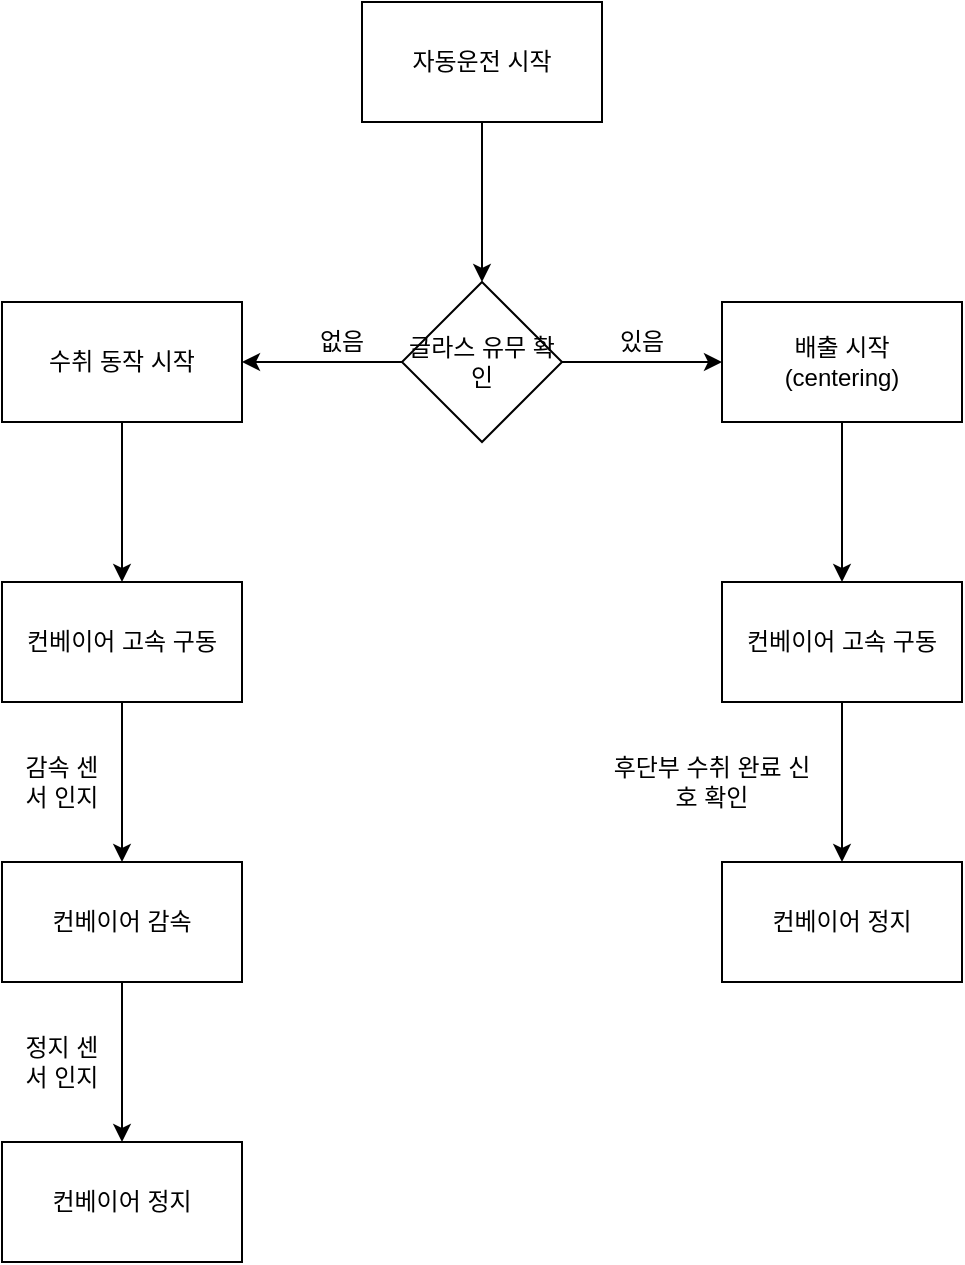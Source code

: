 <mxfile version="13.1.2" type="github" pages="22"><diagram id="0dpdWgRCLgicDEhBi2O9" name="F01 Normal Conveyor"><mxGraphModel dx="946" dy="479" grid="1" gridSize="10" guides="1" tooltips="1" connect="1" arrows="1" fold="1" page="1" pageScale="1" pageWidth="1169" pageHeight="1654" math="0" shadow="0"><root><mxCell id="0"/><mxCell id="1" parent="0"/><mxCell id="yKAs6_VUQjNgW6QTm3tz-1" value="" style="edgeStyle=orthogonalEdgeStyle;rounded=0;orthogonalLoop=1;jettySize=auto;html=1;" parent="1" source="yKAs6_VUQjNgW6QTm3tz-2" edge="1"><mxGeometry relative="1" as="geometry"><mxPoint x="570" y="200" as="targetPoint"/></mxGeometry></mxCell><mxCell id="yKAs6_VUQjNgW6QTm3tz-2" value="자동운전 시작" style="rounded=0;whiteSpace=wrap;html=1;" parent="1" vertex="1"><mxGeometry x="510" y="60" width="120" height="60" as="geometry"/></mxCell><mxCell id="yKAs6_VUQjNgW6QTm3tz-3" value="" style="edgeStyle=orthogonalEdgeStyle;rounded=0;orthogonalLoop=1;jettySize=auto;html=1;" parent="1" source="yKAs6_VUQjNgW6QTm3tz-5" edge="1"><mxGeometry relative="1" as="geometry"><mxPoint x="450" y="240" as="targetPoint"/></mxGeometry></mxCell><mxCell id="yKAs6_VUQjNgW6QTm3tz-4" value="" style="edgeStyle=orthogonalEdgeStyle;rounded=0;orthogonalLoop=1;jettySize=auto;html=1;" parent="1" source="yKAs6_VUQjNgW6QTm3tz-5" edge="1"><mxGeometry relative="1" as="geometry"><mxPoint x="690" y="240" as="targetPoint"/></mxGeometry></mxCell><mxCell id="yKAs6_VUQjNgW6QTm3tz-5" value="글라스 유무 확인" style="rhombus;whiteSpace=wrap;html=1;" parent="1" vertex="1"><mxGeometry x="530" y="200" width="80" height="80" as="geometry"/></mxCell><mxCell id="yKAs6_VUQjNgW6QTm3tz-6" value="" style="edgeStyle=orthogonalEdgeStyle;rounded=0;orthogonalLoop=1;jettySize=auto;html=1;" parent="1" source="yKAs6_VUQjNgW6QTm3tz-7" target="yKAs6_VUQjNgW6QTm3tz-9" edge="1"><mxGeometry relative="1" as="geometry"/></mxCell><mxCell id="yKAs6_VUQjNgW6QTm3tz-7" value="수취 동작 시작" style="rounded=0;whiteSpace=wrap;html=1;" parent="1" vertex="1"><mxGeometry x="330" y="210" width="120" height="60" as="geometry"/></mxCell><mxCell id="yKAs6_VUQjNgW6QTm3tz-8" value="" style="edgeStyle=orthogonalEdgeStyle;rounded=0;orthogonalLoop=1;jettySize=auto;html=1;" parent="1" source="yKAs6_VUQjNgW6QTm3tz-9" target="yKAs6_VUQjNgW6QTm3tz-11" edge="1"><mxGeometry relative="1" as="geometry"/></mxCell><mxCell id="yKAs6_VUQjNgW6QTm3tz-9" value="컨베이어 고속 구동" style="rounded=0;whiteSpace=wrap;html=1;" parent="1" vertex="1"><mxGeometry x="330" y="350" width="120" height="60" as="geometry"/></mxCell><mxCell id="yKAs6_VUQjNgW6QTm3tz-10" value="" style="edgeStyle=orthogonalEdgeStyle;rounded=0;orthogonalLoop=1;jettySize=auto;html=1;" parent="1" source="yKAs6_VUQjNgW6QTm3tz-11" target="yKAs6_VUQjNgW6QTm3tz-12" edge="1"><mxGeometry relative="1" as="geometry"/></mxCell><mxCell id="yKAs6_VUQjNgW6QTm3tz-11" value="컨베이어 감속" style="rounded=0;whiteSpace=wrap;html=1;" parent="1" vertex="1"><mxGeometry x="330" y="490" width="120" height="60" as="geometry"/></mxCell><mxCell id="yKAs6_VUQjNgW6QTm3tz-12" value="컨베이어 정지" style="rounded=0;whiteSpace=wrap;html=1;" parent="1" vertex="1"><mxGeometry x="330" y="630" width="120" height="60" as="geometry"/></mxCell><mxCell id="yKAs6_VUQjNgW6QTm3tz-13" value="없음" style="text;html=1;strokeColor=none;fillColor=none;align=center;verticalAlign=middle;whiteSpace=wrap;rounded=0;" parent="1" vertex="1"><mxGeometry x="480" y="220" width="40" height="20" as="geometry"/></mxCell><mxCell id="yKAs6_VUQjNgW6QTm3tz-14" value="있음" style="text;html=1;strokeColor=none;fillColor=none;align=center;verticalAlign=middle;whiteSpace=wrap;rounded=0;" parent="1" vertex="1"><mxGeometry x="630" y="220" width="40" height="20" as="geometry"/></mxCell><mxCell id="yKAs6_VUQjNgW6QTm3tz-15" value="" style="edgeStyle=orthogonalEdgeStyle;rounded=0;orthogonalLoop=1;jettySize=auto;html=1;" parent="1" source="yKAs6_VUQjNgW6QTm3tz-16" target="yKAs6_VUQjNgW6QTm3tz-18" edge="1"><mxGeometry relative="1" as="geometry"/></mxCell><mxCell id="yKAs6_VUQjNgW6QTm3tz-16" value="배출 시작&lt;br&gt;(centering)" style="rounded=0;whiteSpace=wrap;html=1;" parent="1" vertex="1"><mxGeometry x="690" y="210" width="120" height="60" as="geometry"/></mxCell><mxCell id="yKAs6_VUQjNgW6QTm3tz-17" value="" style="edgeStyle=orthogonalEdgeStyle;rounded=0;orthogonalLoop=1;jettySize=auto;html=1;" parent="1" source="yKAs6_VUQjNgW6QTm3tz-18" target="yKAs6_VUQjNgW6QTm3tz-19" edge="1"><mxGeometry relative="1" as="geometry"/></mxCell><mxCell id="yKAs6_VUQjNgW6QTm3tz-18" value="컨베이어 고속 구동" style="rounded=0;whiteSpace=wrap;html=1;" parent="1" vertex="1"><mxGeometry x="690" y="350" width="120" height="60" as="geometry"/></mxCell><mxCell id="yKAs6_VUQjNgW6QTm3tz-19" value="컨베이어 정지" style="rounded=0;whiteSpace=wrap;html=1;" parent="1" vertex="1"><mxGeometry x="690" y="490" width="120" height="60" as="geometry"/></mxCell><mxCell id="yKAs6_VUQjNgW6QTm3tz-20" value="감속 센서 인지" style="text;html=1;strokeColor=none;fillColor=none;align=center;verticalAlign=middle;whiteSpace=wrap;rounded=0;" parent="1" vertex="1"><mxGeometry x="340" y="440" width="40" height="20" as="geometry"/></mxCell><mxCell id="yKAs6_VUQjNgW6QTm3tz-21" value="정지 센서 인지" style="text;html=1;strokeColor=none;fillColor=none;align=center;verticalAlign=middle;whiteSpace=wrap;rounded=0;" parent="1" vertex="1"><mxGeometry x="340" y="580" width="40" height="20" as="geometry"/></mxCell><mxCell id="yKAs6_VUQjNgW6QTm3tz-22" value="후단부 수취 완료 신호 확인" style="text;html=1;strokeColor=none;fillColor=none;align=center;verticalAlign=middle;whiteSpace=wrap;rounded=0;" parent="1" vertex="1"><mxGeometry x="630" y="440" width="110" height="20" as="geometry"/></mxCell></root></mxGraphModel></diagram><diagram id="9Byw6Dcd7IyOYsPHBQiL" name="F02 Diverter"><mxGraphModel dx="1186" dy="515" grid="1" gridSize="10" guides="1" tooltips="1" connect="1" arrows="1" fold="1" page="1" pageScale="1" pageWidth="1169" pageHeight="1654" math="0" shadow="0"><root><mxCell id="iDqPgBQA-18bNoVD4n2h-0"/><mxCell id="iDqPgBQA-18bNoVD4n2h-1" parent="iDqPgBQA-18bNoVD4n2h-0"/><mxCell id="iDqPgBQA-18bNoVD4n2h-2" value="" style="edgeStyle=orthogonalEdgeStyle;rounded=0;orthogonalLoop=1;jettySize=auto;html=1;" edge="1" parent="iDqPgBQA-18bNoVD4n2h-1" source="iDqPgBQA-18bNoVD4n2h-3"><mxGeometry relative="1" as="geometry"><mxPoint x="560.0" y="180" as="targetPoint"/></mxGeometry></mxCell><mxCell id="iDqPgBQA-18bNoVD4n2h-3" value="자동운전 시작" style="rounded=0;whiteSpace=wrap;html=1;" vertex="1" parent="iDqPgBQA-18bNoVD4n2h-1"><mxGeometry x="500" y="40" width="120" height="60" as="geometry"/></mxCell><mxCell id="iDqPgBQA-18bNoVD4n2h-4" value="" style="edgeStyle=orthogonalEdgeStyle;rounded=0;orthogonalLoop=1;jettySize=auto;html=1;" edge="1" parent="iDqPgBQA-18bNoVD4n2h-1" source="iDqPgBQA-18bNoVD4n2h-6"><mxGeometry relative="1" as="geometry"><mxPoint x="440.0" y="220" as="targetPoint"/></mxGeometry></mxCell><mxCell id="iDqPgBQA-18bNoVD4n2h-5" value="" style="edgeStyle=orthogonalEdgeStyle;rounded=0;orthogonalLoop=1;jettySize=auto;html=1;" edge="1" parent="iDqPgBQA-18bNoVD4n2h-1" source="iDqPgBQA-18bNoVD4n2h-6"><mxGeometry relative="1" as="geometry"><mxPoint x="680" y="220" as="targetPoint"/></mxGeometry></mxCell><mxCell id="iDqPgBQA-18bNoVD4n2h-6" value="글라스 유무 확인" style="rhombus;whiteSpace=wrap;html=1;" vertex="1" parent="iDqPgBQA-18bNoVD4n2h-1"><mxGeometry x="520" y="180" width="80" height="80" as="geometry"/></mxCell><mxCell id="iDqPgBQA-18bNoVD4n2h-7" value="" style="edgeStyle=orthogonalEdgeStyle;rounded=0;orthogonalLoop=1;jettySize=auto;html=1;" edge="1" parent="iDqPgBQA-18bNoVD4n2h-1" source="iDqPgBQA-18bNoVD4n2h-8"><mxGeometry relative="1" as="geometry"><mxPoint x="380.0" y="330" as="targetPoint"/></mxGeometry></mxCell><mxCell id="iDqPgBQA-18bNoVD4n2h-8" value="수취 동작 시작&lt;br&gt;(디버터 상승)" style="rounded=0;whiteSpace=wrap;html=1;" vertex="1" parent="iDqPgBQA-18bNoVD4n2h-1"><mxGeometry x="320" y="190" width="120" height="60" as="geometry"/></mxCell><mxCell id="iDqPgBQA-18bNoVD4n2h-9" value="없음" style="text;html=1;strokeColor=none;fillColor=none;align=center;verticalAlign=middle;whiteSpace=wrap;rounded=0;" vertex="1" parent="iDqPgBQA-18bNoVD4n2h-1"><mxGeometry x="470" y="200" width="40" height="20" as="geometry"/></mxCell><mxCell id="iDqPgBQA-18bNoVD4n2h-10" value="있음" style="text;html=1;strokeColor=none;fillColor=none;align=center;verticalAlign=middle;whiteSpace=wrap;rounded=0;" vertex="1" parent="iDqPgBQA-18bNoVD4n2h-1"><mxGeometry x="620" y="200" width="40" height="20" as="geometry"/></mxCell><mxCell id="iDqPgBQA-18bNoVD4n2h-11" value="" style="edgeStyle=orthogonalEdgeStyle;rounded=0;orthogonalLoop=1;jettySize=auto;html=1;" edge="1" parent="iDqPgBQA-18bNoVD4n2h-1" source="iDqPgBQA-18bNoVD4n2h-12"><mxGeometry relative="1" as="geometry"><mxPoint x="740" y="330" as="targetPoint"/></mxGeometry></mxCell><mxCell id="iDqPgBQA-18bNoVD4n2h-12" value="배출 시작&lt;br&gt;(디버터 하강)" style="rounded=0;whiteSpace=wrap;html=1;" vertex="1" parent="iDqPgBQA-18bNoVD4n2h-1"><mxGeometry x="680" y="190" width="120" height="60" as="geometry"/></mxCell><mxCell id="iDqPgBQA-18bNoVD4n2h-13" value="" style="edgeStyle=orthogonalEdgeStyle;rounded=0;orthogonalLoop=1;jettySize=auto;html=1;" edge="1" parent="iDqPgBQA-18bNoVD4n2h-1" source="iDqPgBQA-18bNoVD4n2h-14" target="iDqPgBQA-18bNoVD4n2h-16"><mxGeometry relative="1" as="geometry"/></mxCell><mxCell id="iDqPgBQA-18bNoVD4n2h-14" value="컨베이어 고속 구동" style="rounded=0;whiteSpace=wrap;html=1;" vertex="1" parent="iDqPgBQA-18bNoVD4n2h-1"><mxGeometry x="320" y="330" width="120" height="60" as="geometry"/></mxCell><mxCell id="iDqPgBQA-18bNoVD4n2h-15" value="" style="edgeStyle=orthogonalEdgeStyle;rounded=0;orthogonalLoop=1;jettySize=auto;html=1;" edge="1" parent="iDqPgBQA-18bNoVD4n2h-1" source="iDqPgBQA-18bNoVD4n2h-16" target="iDqPgBQA-18bNoVD4n2h-17"><mxGeometry relative="1" as="geometry"/></mxCell><mxCell id="iDqPgBQA-18bNoVD4n2h-16" value="컨베이어 감속" style="rounded=0;whiteSpace=wrap;html=1;" vertex="1" parent="iDqPgBQA-18bNoVD4n2h-1"><mxGeometry x="320" y="470" width="120" height="60" as="geometry"/></mxCell><mxCell id="iDqPgBQA-18bNoVD4n2h-17" value="컨베이어 정지" style="rounded=0;whiteSpace=wrap;html=1;" vertex="1" parent="iDqPgBQA-18bNoVD4n2h-1"><mxGeometry x="320" y="610" width="120" height="60" as="geometry"/></mxCell><mxCell id="iDqPgBQA-18bNoVD4n2h-18" value="감속 센서 인지" style="text;html=1;strokeColor=none;fillColor=none;align=center;verticalAlign=middle;whiteSpace=wrap;rounded=0;" vertex="1" parent="iDqPgBQA-18bNoVD4n2h-1"><mxGeometry x="330" y="420" width="40" height="20" as="geometry"/></mxCell><mxCell id="iDqPgBQA-18bNoVD4n2h-19" value="정지 센서 인지" style="text;html=1;strokeColor=none;fillColor=none;align=center;verticalAlign=middle;whiteSpace=wrap;rounded=0;" vertex="1" parent="iDqPgBQA-18bNoVD4n2h-1"><mxGeometry x="330" y="560" width="40" height="20" as="geometry"/></mxCell><mxCell id="iDqPgBQA-18bNoVD4n2h-20" value="" style="edgeStyle=orthogonalEdgeStyle;rounded=0;orthogonalLoop=1;jettySize=auto;html=1;" edge="1" parent="iDqPgBQA-18bNoVD4n2h-1" source="iDqPgBQA-18bNoVD4n2h-21" target="iDqPgBQA-18bNoVD4n2h-22"><mxGeometry relative="1" as="geometry"/></mxCell><mxCell id="iDqPgBQA-18bNoVD4n2h-21" value="컨베이어 고속 구동" style="rounded=0;whiteSpace=wrap;html=1;" vertex="1" parent="iDqPgBQA-18bNoVD4n2h-1"><mxGeometry x="680" y="330" width="120" height="60" as="geometry"/></mxCell><mxCell id="iDqPgBQA-18bNoVD4n2h-22" value="컨베이어 정지" style="rounded=0;whiteSpace=wrap;html=1;" vertex="1" parent="iDqPgBQA-18bNoVD4n2h-1"><mxGeometry x="680" y="470" width="120" height="60" as="geometry"/></mxCell><mxCell id="iDqPgBQA-18bNoVD4n2h-23" value="후단부 수취 완료 신호 확인" style="text;html=1;strokeColor=none;fillColor=none;align=center;verticalAlign=middle;whiteSpace=wrap;rounded=0;" vertex="1" parent="iDqPgBQA-18bNoVD4n2h-1"><mxGeometry x="620" y="420" width="110" height="20" as="geometry"/></mxCell></root></mxGraphModel></diagram><diagram name="F04 Normal Conveyor" id="4xqZzuuAkG-OaNXu_scT"><mxGraphModel dx="1186" dy="515" grid="1" gridSize="10" guides="1" tooltips="1" connect="1" arrows="1" fold="1" page="1" pageScale="1" pageWidth="1169" pageHeight="1654" math="0" shadow="0"><root><mxCell id="Ml3_Y1lMsXVspcSpyJ6Y-0"/><mxCell id="Ml3_Y1lMsXVspcSpyJ6Y-1" parent="Ml3_Y1lMsXVspcSpyJ6Y-0"/><mxCell id="Ml3_Y1lMsXVspcSpyJ6Y-2" value="" style="edgeStyle=orthogonalEdgeStyle;rounded=0;orthogonalLoop=1;jettySize=auto;html=1;" edge="1" parent="Ml3_Y1lMsXVspcSpyJ6Y-1" source="Ml3_Y1lMsXVspcSpyJ6Y-3"><mxGeometry relative="1" as="geometry"><mxPoint x="570" y="200" as="targetPoint"/></mxGeometry></mxCell><mxCell id="Ml3_Y1lMsXVspcSpyJ6Y-3" value="자동운전 시작" style="rounded=0;whiteSpace=wrap;html=1;" vertex="1" parent="Ml3_Y1lMsXVspcSpyJ6Y-1"><mxGeometry x="510" y="60" width="120" height="60" as="geometry"/></mxCell><mxCell id="Ml3_Y1lMsXVspcSpyJ6Y-4" value="" style="edgeStyle=orthogonalEdgeStyle;rounded=0;orthogonalLoop=1;jettySize=auto;html=1;" edge="1" parent="Ml3_Y1lMsXVspcSpyJ6Y-1" source="Ml3_Y1lMsXVspcSpyJ6Y-6"><mxGeometry relative="1" as="geometry"><mxPoint x="450" y="240" as="targetPoint"/></mxGeometry></mxCell><mxCell id="Ml3_Y1lMsXVspcSpyJ6Y-5" value="" style="edgeStyle=orthogonalEdgeStyle;rounded=0;orthogonalLoop=1;jettySize=auto;html=1;" edge="1" parent="Ml3_Y1lMsXVspcSpyJ6Y-1" source="Ml3_Y1lMsXVspcSpyJ6Y-6"><mxGeometry relative="1" as="geometry"><mxPoint x="690" y="240" as="targetPoint"/></mxGeometry></mxCell><mxCell id="Ml3_Y1lMsXVspcSpyJ6Y-6" value="글라스 유무 확인" style="rhombus;whiteSpace=wrap;html=1;" vertex="1" parent="Ml3_Y1lMsXVspcSpyJ6Y-1"><mxGeometry x="530" y="200" width="80" height="80" as="geometry"/></mxCell><mxCell id="Ml3_Y1lMsXVspcSpyJ6Y-7" value="" style="edgeStyle=orthogonalEdgeStyle;rounded=0;orthogonalLoop=1;jettySize=auto;html=1;" edge="1" parent="Ml3_Y1lMsXVspcSpyJ6Y-1" source="Ml3_Y1lMsXVspcSpyJ6Y-8" target="Ml3_Y1lMsXVspcSpyJ6Y-10"><mxGeometry relative="1" as="geometry"/></mxCell><mxCell id="Ml3_Y1lMsXVspcSpyJ6Y-8" value="수취 동작 시작" style="rounded=0;whiteSpace=wrap;html=1;" vertex="1" parent="Ml3_Y1lMsXVspcSpyJ6Y-1"><mxGeometry x="330" y="210" width="120" height="60" as="geometry"/></mxCell><mxCell id="Ml3_Y1lMsXVspcSpyJ6Y-9" value="" style="edgeStyle=orthogonalEdgeStyle;rounded=0;orthogonalLoop=1;jettySize=auto;html=1;" edge="1" parent="Ml3_Y1lMsXVspcSpyJ6Y-1" source="Ml3_Y1lMsXVspcSpyJ6Y-10" target="Ml3_Y1lMsXVspcSpyJ6Y-12"><mxGeometry relative="1" as="geometry"/></mxCell><mxCell id="Ml3_Y1lMsXVspcSpyJ6Y-10" value="컨베이어 고속 구동" style="rounded=0;whiteSpace=wrap;html=1;" vertex="1" parent="Ml3_Y1lMsXVspcSpyJ6Y-1"><mxGeometry x="330" y="350" width="120" height="60" as="geometry"/></mxCell><mxCell id="Ml3_Y1lMsXVspcSpyJ6Y-11" value="" style="edgeStyle=orthogonalEdgeStyle;rounded=0;orthogonalLoop=1;jettySize=auto;html=1;" edge="1" parent="Ml3_Y1lMsXVspcSpyJ6Y-1" source="Ml3_Y1lMsXVspcSpyJ6Y-12" target="Ml3_Y1lMsXVspcSpyJ6Y-13"><mxGeometry relative="1" as="geometry"/></mxCell><mxCell id="Ml3_Y1lMsXVspcSpyJ6Y-12" value="컨베이어 감속" style="rounded=0;whiteSpace=wrap;html=1;" vertex="1" parent="Ml3_Y1lMsXVspcSpyJ6Y-1"><mxGeometry x="330" y="490" width="120" height="60" as="geometry"/></mxCell><mxCell id="Ml3_Y1lMsXVspcSpyJ6Y-13" value="컨베이어 정지" style="rounded=0;whiteSpace=wrap;html=1;" vertex="1" parent="Ml3_Y1lMsXVspcSpyJ6Y-1"><mxGeometry x="330" y="630" width="120" height="60" as="geometry"/></mxCell><mxCell id="Ml3_Y1lMsXVspcSpyJ6Y-14" value="없음" style="text;html=1;strokeColor=none;fillColor=none;align=center;verticalAlign=middle;whiteSpace=wrap;rounded=0;" vertex="1" parent="Ml3_Y1lMsXVspcSpyJ6Y-1"><mxGeometry x="480" y="220" width="40" height="20" as="geometry"/></mxCell><mxCell id="Ml3_Y1lMsXVspcSpyJ6Y-15" value="있음" style="text;html=1;strokeColor=none;fillColor=none;align=center;verticalAlign=middle;whiteSpace=wrap;rounded=0;" vertex="1" parent="Ml3_Y1lMsXVspcSpyJ6Y-1"><mxGeometry x="630" y="220" width="40" height="20" as="geometry"/></mxCell><mxCell id="Ml3_Y1lMsXVspcSpyJ6Y-16" value="" style="edgeStyle=orthogonalEdgeStyle;rounded=0;orthogonalLoop=1;jettySize=auto;html=1;" edge="1" parent="Ml3_Y1lMsXVspcSpyJ6Y-1" source="Ml3_Y1lMsXVspcSpyJ6Y-17" target="Ml3_Y1lMsXVspcSpyJ6Y-19"><mxGeometry relative="1" as="geometry"/></mxCell><mxCell id="Ml3_Y1lMsXVspcSpyJ6Y-17" value="배출 시작&lt;br&gt;(centering)" style="rounded=0;whiteSpace=wrap;html=1;" vertex="1" parent="Ml3_Y1lMsXVspcSpyJ6Y-1"><mxGeometry x="690" y="210" width="120" height="60" as="geometry"/></mxCell><mxCell id="Ml3_Y1lMsXVspcSpyJ6Y-18" value="" style="edgeStyle=orthogonalEdgeStyle;rounded=0;orthogonalLoop=1;jettySize=auto;html=1;" edge="1" parent="Ml3_Y1lMsXVspcSpyJ6Y-1" source="Ml3_Y1lMsXVspcSpyJ6Y-19" target="Ml3_Y1lMsXVspcSpyJ6Y-20"><mxGeometry relative="1" as="geometry"/></mxCell><mxCell id="Ml3_Y1lMsXVspcSpyJ6Y-19" value="컨베이어 고속 구동" style="rounded=0;whiteSpace=wrap;html=1;" vertex="1" parent="Ml3_Y1lMsXVspcSpyJ6Y-1"><mxGeometry x="690" y="350" width="120" height="60" as="geometry"/></mxCell><mxCell id="Ml3_Y1lMsXVspcSpyJ6Y-20" value="컨베이어 정지" style="rounded=0;whiteSpace=wrap;html=1;" vertex="1" parent="Ml3_Y1lMsXVspcSpyJ6Y-1"><mxGeometry x="690" y="490" width="120" height="60" as="geometry"/></mxCell><mxCell id="Ml3_Y1lMsXVspcSpyJ6Y-21" value="감속 센서 인지" style="text;html=1;strokeColor=none;fillColor=none;align=center;verticalAlign=middle;whiteSpace=wrap;rounded=0;" vertex="1" parent="Ml3_Y1lMsXVspcSpyJ6Y-1"><mxGeometry x="340" y="440" width="40" height="20" as="geometry"/></mxCell><mxCell id="Ml3_Y1lMsXVspcSpyJ6Y-22" value="정지 센서 인지" style="text;html=1;strokeColor=none;fillColor=none;align=center;verticalAlign=middle;whiteSpace=wrap;rounded=0;" vertex="1" parent="Ml3_Y1lMsXVspcSpyJ6Y-1"><mxGeometry x="340" y="580" width="40" height="20" as="geometry"/></mxCell><mxCell id="Ml3_Y1lMsXVspcSpyJ6Y-23" value="후단부 수취 완료 신호 확인" style="text;html=1;strokeColor=none;fillColor=none;align=center;verticalAlign=middle;whiteSpace=wrap;rounded=0;" vertex="1" parent="Ml3_Y1lMsXVspcSpyJ6Y-1"><mxGeometry x="630" y="440" width="110" height="20" as="geometry"/></mxCell></root></mxGraphModel></diagram><diagram name="F05 Normal Conveyor" id="9UVgO3HdJdms451V4ZYh"><mxGraphModel dx="1186" dy="481" grid="1" gridSize="10" guides="1" tooltips="1" connect="1" arrows="1" fold="1" page="1" pageScale="1" pageWidth="1169" pageHeight="1654" math="0" shadow="0"><root><mxCell id="fS-i4-02Uoczc81qhmBI-0"/><mxCell id="fS-i4-02Uoczc81qhmBI-1" parent="fS-i4-02Uoczc81qhmBI-0"/><mxCell id="fS-i4-02Uoczc81qhmBI-2" value="" style="edgeStyle=orthogonalEdgeStyle;rounded=0;orthogonalLoop=1;jettySize=auto;html=1;" edge="1" parent="fS-i4-02Uoczc81qhmBI-1" source="fS-i4-02Uoczc81qhmBI-3"><mxGeometry relative="1" as="geometry"><mxPoint x="570" y="200" as="targetPoint"/></mxGeometry></mxCell><mxCell id="fS-i4-02Uoczc81qhmBI-3" value="자동운전 시작" style="rounded=0;whiteSpace=wrap;html=1;" vertex="1" parent="fS-i4-02Uoczc81qhmBI-1"><mxGeometry x="510" y="60" width="120" height="60" as="geometry"/></mxCell><mxCell id="fS-i4-02Uoczc81qhmBI-4" value="" style="edgeStyle=orthogonalEdgeStyle;rounded=0;orthogonalLoop=1;jettySize=auto;html=1;" edge="1" parent="fS-i4-02Uoczc81qhmBI-1" source="fS-i4-02Uoczc81qhmBI-6"><mxGeometry relative="1" as="geometry"><mxPoint x="450" y="240" as="targetPoint"/></mxGeometry></mxCell><mxCell id="fS-i4-02Uoczc81qhmBI-5" value="" style="edgeStyle=orthogonalEdgeStyle;rounded=0;orthogonalLoop=1;jettySize=auto;html=1;" edge="1" parent="fS-i4-02Uoczc81qhmBI-1" source="fS-i4-02Uoczc81qhmBI-6"><mxGeometry relative="1" as="geometry"><mxPoint x="690" y="240" as="targetPoint"/></mxGeometry></mxCell><mxCell id="fS-i4-02Uoczc81qhmBI-6" value="글라스 유무 확인" style="rhombus;whiteSpace=wrap;html=1;" vertex="1" parent="fS-i4-02Uoczc81qhmBI-1"><mxGeometry x="530" y="200" width="80" height="80" as="geometry"/></mxCell><mxCell id="fS-i4-02Uoczc81qhmBI-7" value="" style="edgeStyle=orthogonalEdgeStyle;rounded=0;orthogonalLoop=1;jettySize=auto;html=1;" edge="1" parent="fS-i4-02Uoczc81qhmBI-1" source="fS-i4-02Uoczc81qhmBI-8" target="fS-i4-02Uoczc81qhmBI-10"><mxGeometry relative="1" as="geometry"/></mxCell><mxCell id="fS-i4-02Uoczc81qhmBI-8" value="수취 동작 시작" style="rounded=0;whiteSpace=wrap;html=1;" vertex="1" parent="fS-i4-02Uoczc81qhmBI-1"><mxGeometry x="330" y="210" width="120" height="60" as="geometry"/></mxCell><mxCell id="fS-i4-02Uoczc81qhmBI-9" value="" style="edgeStyle=orthogonalEdgeStyle;rounded=0;orthogonalLoop=1;jettySize=auto;html=1;" edge="1" parent="fS-i4-02Uoczc81qhmBI-1" source="fS-i4-02Uoczc81qhmBI-10" target="fS-i4-02Uoczc81qhmBI-12"><mxGeometry relative="1" as="geometry"/></mxCell><mxCell id="fS-i4-02Uoczc81qhmBI-10" value="컨베이어 고속 구동" style="rounded=0;whiteSpace=wrap;html=1;" vertex="1" parent="fS-i4-02Uoczc81qhmBI-1"><mxGeometry x="330" y="350" width="120" height="60" as="geometry"/></mxCell><mxCell id="fS-i4-02Uoczc81qhmBI-11" value="" style="edgeStyle=orthogonalEdgeStyle;rounded=0;orthogonalLoop=1;jettySize=auto;html=1;" edge="1" parent="fS-i4-02Uoczc81qhmBI-1" source="fS-i4-02Uoczc81qhmBI-12" target="fS-i4-02Uoczc81qhmBI-13"><mxGeometry relative="1" as="geometry"/></mxCell><mxCell id="fS-i4-02Uoczc81qhmBI-12" value="컨베이어 감속" style="rounded=0;whiteSpace=wrap;html=1;" vertex="1" parent="fS-i4-02Uoczc81qhmBI-1"><mxGeometry x="330" y="490" width="120" height="60" as="geometry"/></mxCell><mxCell id="fS-i4-02Uoczc81qhmBI-13" value="컨베이어 정지" style="rounded=0;whiteSpace=wrap;html=1;" vertex="1" parent="fS-i4-02Uoczc81qhmBI-1"><mxGeometry x="330" y="630" width="120" height="60" as="geometry"/></mxCell><mxCell id="fS-i4-02Uoczc81qhmBI-14" value="없음" style="text;html=1;strokeColor=none;fillColor=none;align=center;verticalAlign=middle;whiteSpace=wrap;rounded=0;" vertex="1" parent="fS-i4-02Uoczc81qhmBI-1"><mxGeometry x="480" y="220" width="40" height="20" as="geometry"/></mxCell><mxCell id="fS-i4-02Uoczc81qhmBI-15" value="있음" style="text;html=1;strokeColor=none;fillColor=none;align=center;verticalAlign=middle;whiteSpace=wrap;rounded=0;" vertex="1" parent="fS-i4-02Uoczc81qhmBI-1"><mxGeometry x="630" y="220" width="40" height="20" as="geometry"/></mxCell><mxCell id="fS-i4-02Uoczc81qhmBI-16" value="" style="edgeStyle=orthogonalEdgeStyle;rounded=0;orthogonalLoop=1;jettySize=auto;html=1;" edge="1" parent="fS-i4-02Uoczc81qhmBI-1" source="fS-i4-02Uoczc81qhmBI-17" target="fS-i4-02Uoczc81qhmBI-19"><mxGeometry relative="1" as="geometry"/></mxCell><mxCell id="fS-i4-02Uoczc81qhmBI-17" value="배출 시작&lt;br&gt;(centering)" style="rounded=0;whiteSpace=wrap;html=1;" vertex="1" parent="fS-i4-02Uoczc81qhmBI-1"><mxGeometry x="690" y="210" width="120" height="60" as="geometry"/></mxCell><mxCell id="fS-i4-02Uoczc81qhmBI-18" value="" style="edgeStyle=orthogonalEdgeStyle;rounded=0;orthogonalLoop=1;jettySize=auto;html=1;" edge="1" parent="fS-i4-02Uoczc81qhmBI-1" source="fS-i4-02Uoczc81qhmBI-19" target="fS-i4-02Uoczc81qhmBI-20"><mxGeometry relative="1" as="geometry"/></mxCell><mxCell id="fS-i4-02Uoczc81qhmBI-19" value="컨베이어 고속 구동" style="rounded=0;whiteSpace=wrap;html=1;" vertex="1" parent="fS-i4-02Uoczc81qhmBI-1"><mxGeometry x="690" y="350" width="120" height="60" as="geometry"/></mxCell><mxCell id="fS-i4-02Uoczc81qhmBI-20" value="컨베이어 정지" style="rounded=0;whiteSpace=wrap;html=1;" vertex="1" parent="fS-i4-02Uoczc81qhmBI-1"><mxGeometry x="690" y="490" width="120" height="60" as="geometry"/></mxCell><mxCell id="fS-i4-02Uoczc81qhmBI-21" value="감속 센서 인지" style="text;html=1;strokeColor=none;fillColor=none;align=center;verticalAlign=middle;whiteSpace=wrap;rounded=0;" vertex="1" parent="fS-i4-02Uoczc81qhmBI-1"><mxGeometry x="340" y="440" width="40" height="20" as="geometry"/></mxCell><mxCell id="fS-i4-02Uoczc81qhmBI-22" value="정지 센서 인지" style="text;html=1;strokeColor=none;fillColor=none;align=center;verticalAlign=middle;whiteSpace=wrap;rounded=0;" vertex="1" parent="fS-i4-02Uoczc81qhmBI-1"><mxGeometry x="340" y="580" width="40" height="20" as="geometry"/></mxCell><mxCell id="fS-i4-02Uoczc81qhmBI-23" value="후단부 수취 완료 신호 확인" style="text;html=1;strokeColor=none;fillColor=none;align=center;verticalAlign=middle;whiteSpace=wrap;rounded=0;" vertex="1" parent="fS-i4-02Uoczc81qhmBI-1"><mxGeometry x="630" y="440" width="110" height="20" as="geometry"/></mxCell></root></mxGraphModel></diagram><diagram name="F06 Normal Conveyor" id="w0WdbgP9r2AsBMk1RTOG"><mxGraphModel dx="1186" dy="481" grid="1" gridSize="10" guides="1" tooltips="1" connect="1" arrows="1" fold="1" page="1" pageScale="1" pageWidth="1169" pageHeight="1654" math="0" shadow="0"><root><mxCell id="d4fp4Dw6miyXYtlpZKGr-0"/><mxCell id="d4fp4Dw6miyXYtlpZKGr-1" parent="d4fp4Dw6miyXYtlpZKGr-0"/><mxCell id="d4fp4Dw6miyXYtlpZKGr-2" value="" style="edgeStyle=orthogonalEdgeStyle;rounded=0;orthogonalLoop=1;jettySize=auto;html=1;" edge="1" parent="d4fp4Dw6miyXYtlpZKGr-1" source="d4fp4Dw6miyXYtlpZKGr-3"><mxGeometry relative="1" as="geometry"><mxPoint x="570" y="200" as="targetPoint"/></mxGeometry></mxCell><mxCell id="d4fp4Dw6miyXYtlpZKGr-3" value="자동운전 시작" style="rounded=0;whiteSpace=wrap;html=1;" vertex="1" parent="d4fp4Dw6miyXYtlpZKGr-1"><mxGeometry x="510" y="60" width="120" height="60" as="geometry"/></mxCell><mxCell id="d4fp4Dw6miyXYtlpZKGr-4" value="" style="edgeStyle=orthogonalEdgeStyle;rounded=0;orthogonalLoop=1;jettySize=auto;html=1;" edge="1" parent="d4fp4Dw6miyXYtlpZKGr-1" source="d4fp4Dw6miyXYtlpZKGr-6"><mxGeometry relative="1" as="geometry"><mxPoint x="450" y="240" as="targetPoint"/></mxGeometry></mxCell><mxCell id="d4fp4Dw6miyXYtlpZKGr-5" value="" style="edgeStyle=orthogonalEdgeStyle;rounded=0;orthogonalLoop=1;jettySize=auto;html=1;" edge="1" parent="d4fp4Dw6miyXYtlpZKGr-1" source="d4fp4Dw6miyXYtlpZKGr-6"><mxGeometry relative="1" as="geometry"><mxPoint x="690" y="240" as="targetPoint"/></mxGeometry></mxCell><mxCell id="d4fp4Dw6miyXYtlpZKGr-6" value="글라스 유무 확인" style="rhombus;whiteSpace=wrap;html=1;" vertex="1" parent="d4fp4Dw6miyXYtlpZKGr-1"><mxGeometry x="530" y="200" width="80" height="80" as="geometry"/></mxCell><mxCell id="d4fp4Dw6miyXYtlpZKGr-7" value="" style="edgeStyle=orthogonalEdgeStyle;rounded=0;orthogonalLoop=1;jettySize=auto;html=1;" edge="1" parent="d4fp4Dw6miyXYtlpZKGr-1" source="d4fp4Dw6miyXYtlpZKGr-8" target="d4fp4Dw6miyXYtlpZKGr-10"><mxGeometry relative="1" as="geometry"/></mxCell><mxCell id="d4fp4Dw6miyXYtlpZKGr-8" value="수취 동작 시작" style="rounded=0;whiteSpace=wrap;html=1;" vertex="1" parent="d4fp4Dw6miyXYtlpZKGr-1"><mxGeometry x="330" y="210" width="120" height="60" as="geometry"/></mxCell><mxCell id="d4fp4Dw6miyXYtlpZKGr-9" value="" style="edgeStyle=orthogonalEdgeStyle;rounded=0;orthogonalLoop=1;jettySize=auto;html=1;" edge="1" parent="d4fp4Dw6miyXYtlpZKGr-1" source="d4fp4Dw6miyXYtlpZKGr-10" target="d4fp4Dw6miyXYtlpZKGr-12"><mxGeometry relative="1" as="geometry"/></mxCell><mxCell id="d4fp4Dw6miyXYtlpZKGr-10" value="컨베이어 고속 구동" style="rounded=0;whiteSpace=wrap;html=1;" vertex="1" parent="d4fp4Dw6miyXYtlpZKGr-1"><mxGeometry x="330" y="350" width="120" height="60" as="geometry"/></mxCell><mxCell id="d4fp4Dw6miyXYtlpZKGr-11" value="" style="edgeStyle=orthogonalEdgeStyle;rounded=0;orthogonalLoop=1;jettySize=auto;html=1;" edge="1" parent="d4fp4Dw6miyXYtlpZKGr-1" source="d4fp4Dw6miyXYtlpZKGr-12" target="d4fp4Dw6miyXYtlpZKGr-13"><mxGeometry relative="1" as="geometry"/></mxCell><mxCell id="d4fp4Dw6miyXYtlpZKGr-12" value="컨베이어 감속" style="rounded=0;whiteSpace=wrap;html=1;" vertex="1" parent="d4fp4Dw6miyXYtlpZKGr-1"><mxGeometry x="330" y="490" width="120" height="60" as="geometry"/></mxCell><mxCell id="d4fp4Dw6miyXYtlpZKGr-13" value="컨베이어 정지" style="rounded=0;whiteSpace=wrap;html=1;" vertex="1" parent="d4fp4Dw6miyXYtlpZKGr-1"><mxGeometry x="330" y="630" width="120" height="60" as="geometry"/></mxCell><mxCell id="d4fp4Dw6miyXYtlpZKGr-14" value="없음" style="text;html=1;strokeColor=none;fillColor=none;align=center;verticalAlign=middle;whiteSpace=wrap;rounded=0;" vertex="1" parent="d4fp4Dw6miyXYtlpZKGr-1"><mxGeometry x="480" y="220" width="40" height="20" as="geometry"/></mxCell><mxCell id="d4fp4Dw6miyXYtlpZKGr-15" value="있음" style="text;html=1;strokeColor=none;fillColor=none;align=center;verticalAlign=middle;whiteSpace=wrap;rounded=0;" vertex="1" parent="d4fp4Dw6miyXYtlpZKGr-1"><mxGeometry x="630" y="220" width="40" height="20" as="geometry"/></mxCell><mxCell id="d4fp4Dw6miyXYtlpZKGr-16" value="" style="edgeStyle=orthogonalEdgeStyle;rounded=0;orthogonalLoop=1;jettySize=auto;html=1;" edge="1" parent="d4fp4Dw6miyXYtlpZKGr-1" source="d4fp4Dw6miyXYtlpZKGr-17" target="d4fp4Dw6miyXYtlpZKGr-19"><mxGeometry relative="1" as="geometry"/></mxCell><mxCell id="d4fp4Dw6miyXYtlpZKGr-17" value="배출 시작&lt;br&gt;(centering)" style="rounded=0;whiteSpace=wrap;html=1;" vertex="1" parent="d4fp4Dw6miyXYtlpZKGr-1"><mxGeometry x="690" y="210" width="120" height="60" as="geometry"/></mxCell><mxCell id="d4fp4Dw6miyXYtlpZKGr-18" value="" style="edgeStyle=orthogonalEdgeStyle;rounded=0;orthogonalLoop=1;jettySize=auto;html=1;" edge="1" parent="d4fp4Dw6miyXYtlpZKGr-1" source="d4fp4Dw6miyXYtlpZKGr-19" target="d4fp4Dw6miyXYtlpZKGr-20"><mxGeometry relative="1" as="geometry"/></mxCell><mxCell id="d4fp4Dw6miyXYtlpZKGr-19" value="컨베이어 고속 구동" style="rounded=0;whiteSpace=wrap;html=1;" vertex="1" parent="d4fp4Dw6miyXYtlpZKGr-1"><mxGeometry x="690" y="350" width="120" height="60" as="geometry"/></mxCell><mxCell id="d4fp4Dw6miyXYtlpZKGr-20" value="컨베이어 정지" style="rounded=0;whiteSpace=wrap;html=1;" vertex="1" parent="d4fp4Dw6miyXYtlpZKGr-1"><mxGeometry x="690" y="490" width="120" height="60" as="geometry"/></mxCell><mxCell id="d4fp4Dw6miyXYtlpZKGr-21" value="감속 센서 인지" style="text;html=1;strokeColor=none;fillColor=none;align=center;verticalAlign=middle;whiteSpace=wrap;rounded=0;" vertex="1" parent="d4fp4Dw6miyXYtlpZKGr-1"><mxGeometry x="340" y="440" width="40" height="20" as="geometry"/></mxCell><mxCell id="d4fp4Dw6miyXYtlpZKGr-22" value="정지 센서 인지" style="text;html=1;strokeColor=none;fillColor=none;align=center;verticalAlign=middle;whiteSpace=wrap;rounded=0;" vertex="1" parent="d4fp4Dw6miyXYtlpZKGr-1"><mxGeometry x="340" y="580" width="40" height="20" as="geometry"/></mxCell><mxCell id="d4fp4Dw6miyXYtlpZKGr-23" value="후단부 수취 완료 신호 확인" style="text;html=1;strokeColor=none;fillColor=none;align=center;verticalAlign=middle;whiteSpace=wrap;rounded=0;" vertex="1" parent="d4fp4Dw6miyXYtlpZKGr-1"><mxGeometry x="630" y="440" width="110" height="20" as="geometry"/></mxCell></root></mxGraphModel></diagram><diagram name="F07 Normal Conveyor" id="ppkq6JtAZJYGenGmJxsh"><mxGraphModel dx="1186" dy="481" grid="1" gridSize="10" guides="1" tooltips="1" connect="1" arrows="1" fold="1" page="1" pageScale="1" pageWidth="1169" pageHeight="1654" math="0" shadow="0"><root><mxCell id="Yb-dIs2wXpL9up9mY7Lx-0"/><mxCell id="Yb-dIs2wXpL9up9mY7Lx-1" parent="Yb-dIs2wXpL9up9mY7Lx-0"/><mxCell id="Yb-dIs2wXpL9up9mY7Lx-2" value="" style="edgeStyle=orthogonalEdgeStyle;rounded=0;orthogonalLoop=1;jettySize=auto;html=1;" edge="1" parent="Yb-dIs2wXpL9up9mY7Lx-1" source="Yb-dIs2wXpL9up9mY7Lx-3"><mxGeometry relative="1" as="geometry"><mxPoint x="570" y="200" as="targetPoint"/></mxGeometry></mxCell><mxCell id="Yb-dIs2wXpL9up9mY7Lx-3" value="자동운전 시작" style="rounded=0;whiteSpace=wrap;html=1;" vertex="1" parent="Yb-dIs2wXpL9up9mY7Lx-1"><mxGeometry x="510" y="60" width="120" height="60" as="geometry"/></mxCell><mxCell id="Yb-dIs2wXpL9up9mY7Lx-4" value="" style="edgeStyle=orthogonalEdgeStyle;rounded=0;orthogonalLoop=1;jettySize=auto;html=1;" edge="1" parent="Yb-dIs2wXpL9up9mY7Lx-1" source="Yb-dIs2wXpL9up9mY7Lx-6"><mxGeometry relative="1" as="geometry"><mxPoint x="450" y="240" as="targetPoint"/></mxGeometry></mxCell><mxCell id="Yb-dIs2wXpL9up9mY7Lx-5" value="" style="edgeStyle=orthogonalEdgeStyle;rounded=0;orthogonalLoop=1;jettySize=auto;html=1;" edge="1" parent="Yb-dIs2wXpL9up9mY7Lx-1" source="Yb-dIs2wXpL9up9mY7Lx-6"><mxGeometry relative="1" as="geometry"><mxPoint x="690" y="240" as="targetPoint"/></mxGeometry></mxCell><mxCell id="Yb-dIs2wXpL9up9mY7Lx-6" value="글라스 유무 확인" style="rhombus;whiteSpace=wrap;html=1;" vertex="1" parent="Yb-dIs2wXpL9up9mY7Lx-1"><mxGeometry x="530" y="200" width="80" height="80" as="geometry"/></mxCell><mxCell id="Yb-dIs2wXpL9up9mY7Lx-7" value="" style="edgeStyle=orthogonalEdgeStyle;rounded=0;orthogonalLoop=1;jettySize=auto;html=1;" edge="1" parent="Yb-dIs2wXpL9up9mY7Lx-1" source="Yb-dIs2wXpL9up9mY7Lx-8" target="Yb-dIs2wXpL9up9mY7Lx-10"><mxGeometry relative="1" as="geometry"/></mxCell><mxCell id="Yb-dIs2wXpL9up9mY7Lx-8" value="수취 동작 시작" style="rounded=0;whiteSpace=wrap;html=1;" vertex="1" parent="Yb-dIs2wXpL9up9mY7Lx-1"><mxGeometry x="330" y="210" width="120" height="60" as="geometry"/></mxCell><mxCell id="Yb-dIs2wXpL9up9mY7Lx-9" value="" style="edgeStyle=orthogonalEdgeStyle;rounded=0;orthogonalLoop=1;jettySize=auto;html=1;" edge="1" parent="Yb-dIs2wXpL9up9mY7Lx-1" source="Yb-dIs2wXpL9up9mY7Lx-10" target="Yb-dIs2wXpL9up9mY7Lx-12"><mxGeometry relative="1" as="geometry"/></mxCell><mxCell id="Yb-dIs2wXpL9up9mY7Lx-10" value="컨베이어 고속 구동" style="rounded=0;whiteSpace=wrap;html=1;" vertex="1" parent="Yb-dIs2wXpL9up9mY7Lx-1"><mxGeometry x="330" y="350" width="120" height="60" as="geometry"/></mxCell><mxCell id="Yb-dIs2wXpL9up9mY7Lx-11" value="" style="edgeStyle=orthogonalEdgeStyle;rounded=0;orthogonalLoop=1;jettySize=auto;html=1;" edge="1" parent="Yb-dIs2wXpL9up9mY7Lx-1" source="Yb-dIs2wXpL9up9mY7Lx-12" target="Yb-dIs2wXpL9up9mY7Lx-13"><mxGeometry relative="1" as="geometry"/></mxCell><mxCell id="Yb-dIs2wXpL9up9mY7Lx-12" value="컨베이어 감속" style="rounded=0;whiteSpace=wrap;html=1;" vertex="1" parent="Yb-dIs2wXpL9up9mY7Lx-1"><mxGeometry x="330" y="490" width="120" height="60" as="geometry"/></mxCell><mxCell id="Yb-dIs2wXpL9up9mY7Lx-13" value="컨베이어 정지" style="rounded=0;whiteSpace=wrap;html=1;" vertex="1" parent="Yb-dIs2wXpL9up9mY7Lx-1"><mxGeometry x="330" y="630" width="120" height="60" as="geometry"/></mxCell><mxCell id="Yb-dIs2wXpL9up9mY7Lx-14" value="없음" style="text;html=1;strokeColor=none;fillColor=none;align=center;verticalAlign=middle;whiteSpace=wrap;rounded=0;" vertex="1" parent="Yb-dIs2wXpL9up9mY7Lx-1"><mxGeometry x="480" y="220" width="40" height="20" as="geometry"/></mxCell><mxCell id="Yb-dIs2wXpL9up9mY7Lx-15" value="있음" style="text;html=1;strokeColor=none;fillColor=none;align=center;verticalAlign=middle;whiteSpace=wrap;rounded=0;" vertex="1" parent="Yb-dIs2wXpL9up9mY7Lx-1"><mxGeometry x="630" y="220" width="40" height="20" as="geometry"/></mxCell><mxCell id="Yb-dIs2wXpL9up9mY7Lx-16" value="" style="edgeStyle=orthogonalEdgeStyle;rounded=0;orthogonalLoop=1;jettySize=auto;html=1;" edge="1" parent="Yb-dIs2wXpL9up9mY7Lx-1" source="Yb-dIs2wXpL9up9mY7Lx-17" target="Yb-dIs2wXpL9up9mY7Lx-19"><mxGeometry relative="1" as="geometry"/></mxCell><mxCell id="Yb-dIs2wXpL9up9mY7Lx-17" value="배출 시작&lt;br&gt;(centering)" style="rounded=0;whiteSpace=wrap;html=1;" vertex="1" parent="Yb-dIs2wXpL9up9mY7Lx-1"><mxGeometry x="690" y="210" width="120" height="60" as="geometry"/></mxCell><mxCell id="Yb-dIs2wXpL9up9mY7Lx-18" value="" style="edgeStyle=orthogonalEdgeStyle;rounded=0;orthogonalLoop=1;jettySize=auto;html=1;" edge="1" parent="Yb-dIs2wXpL9up9mY7Lx-1" source="Yb-dIs2wXpL9up9mY7Lx-19" target="Yb-dIs2wXpL9up9mY7Lx-20"><mxGeometry relative="1" as="geometry"/></mxCell><mxCell id="Yb-dIs2wXpL9up9mY7Lx-19" value="컨베이어 고속 구동" style="rounded=0;whiteSpace=wrap;html=1;" vertex="1" parent="Yb-dIs2wXpL9up9mY7Lx-1"><mxGeometry x="690" y="350" width="120" height="60" as="geometry"/></mxCell><mxCell id="Yb-dIs2wXpL9up9mY7Lx-20" value="컨베이어 정지" style="rounded=0;whiteSpace=wrap;html=1;" vertex="1" parent="Yb-dIs2wXpL9up9mY7Lx-1"><mxGeometry x="690" y="490" width="120" height="60" as="geometry"/></mxCell><mxCell id="Yb-dIs2wXpL9up9mY7Lx-21" value="감속 센서 인지" style="text;html=1;strokeColor=none;fillColor=none;align=center;verticalAlign=middle;whiteSpace=wrap;rounded=0;" vertex="1" parent="Yb-dIs2wXpL9up9mY7Lx-1"><mxGeometry x="340" y="440" width="40" height="20" as="geometry"/></mxCell><mxCell id="Yb-dIs2wXpL9up9mY7Lx-22" value="정지 센서 인지" style="text;html=1;strokeColor=none;fillColor=none;align=center;verticalAlign=middle;whiteSpace=wrap;rounded=0;" vertex="1" parent="Yb-dIs2wXpL9up9mY7Lx-1"><mxGeometry x="340" y="580" width="40" height="20" as="geometry"/></mxCell><mxCell id="Yb-dIs2wXpL9up9mY7Lx-23" value="후단부 수취 완료 신호 확인" style="text;html=1;strokeColor=none;fillColor=none;align=center;verticalAlign=middle;whiteSpace=wrap;rounded=0;" vertex="1" parent="Yb-dIs2wXpL9up9mY7Lx-1"><mxGeometry x="630" y="440" width="110" height="20" as="geometry"/></mxCell></root></mxGraphModel></diagram><diagram name="F08 Normal Conveyor" id="0XsHy6r603D4FdQF5Io-"><mxGraphModel dx="1186" dy="515" grid="1" gridSize="10" guides="1" tooltips="1" connect="1" arrows="1" fold="1" page="1" pageScale="1" pageWidth="1169" pageHeight="1654" math="0" shadow="0"><root><mxCell id="kWsoOqDDPC8gP7thzQy9-0"/><mxCell id="kWsoOqDDPC8gP7thzQy9-1" parent="kWsoOqDDPC8gP7thzQy9-0"/><mxCell id="kWsoOqDDPC8gP7thzQy9-2" value="" style="edgeStyle=orthogonalEdgeStyle;rounded=0;orthogonalLoop=1;jettySize=auto;html=1;" edge="1" parent="kWsoOqDDPC8gP7thzQy9-1" source="kWsoOqDDPC8gP7thzQy9-3"><mxGeometry relative="1" as="geometry"><mxPoint x="570" y="200" as="targetPoint"/></mxGeometry></mxCell><mxCell id="kWsoOqDDPC8gP7thzQy9-3" value="자동운전 시작" style="rounded=0;whiteSpace=wrap;html=1;" vertex="1" parent="kWsoOqDDPC8gP7thzQy9-1"><mxGeometry x="510" y="60" width="120" height="60" as="geometry"/></mxCell><mxCell id="kWsoOqDDPC8gP7thzQy9-4" value="" style="edgeStyle=orthogonalEdgeStyle;rounded=0;orthogonalLoop=1;jettySize=auto;html=1;" edge="1" parent="kWsoOqDDPC8gP7thzQy9-1" source="kWsoOqDDPC8gP7thzQy9-6"><mxGeometry relative="1" as="geometry"><mxPoint x="450" y="240" as="targetPoint"/></mxGeometry></mxCell><mxCell id="kWsoOqDDPC8gP7thzQy9-5" value="" style="edgeStyle=orthogonalEdgeStyle;rounded=0;orthogonalLoop=1;jettySize=auto;html=1;" edge="1" parent="kWsoOqDDPC8gP7thzQy9-1" source="kWsoOqDDPC8gP7thzQy9-6"><mxGeometry relative="1" as="geometry"><mxPoint x="690" y="240" as="targetPoint"/></mxGeometry></mxCell><mxCell id="kWsoOqDDPC8gP7thzQy9-6" value="글라스 유무 확인" style="rhombus;whiteSpace=wrap;html=1;" vertex="1" parent="kWsoOqDDPC8gP7thzQy9-1"><mxGeometry x="530" y="200" width="80" height="80" as="geometry"/></mxCell><mxCell id="kWsoOqDDPC8gP7thzQy9-7" value="" style="edgeStyle=orthogonalEdgeStyle;rounded=0;orthogonalLoop=1;jettySize=auto;html=1;" edge="1" parent="kWsoOqDDPC8gP7thzQy9-1" source="kWsoOqDDPC8gP7thzQy9-8" target="kWsoOqDDPC8gP7thzQy9-10"><mxGeometry relative="1" as="geometry"/></mxCell><mxCell id="kWsoOqDDPC8gP7thzQy9-8" value="수취 동작 시작" style="rounded=0;whiteSpace=wrap;html=1;" vertex="1" parent="kWsoOqDDPC8gP7thzQy9-1"><mxGeometry x="330" y="210" width="120" height="60" as="geometry"/></mxCell><mxCell id="kWsoOqDDPC8gP7thzQy9-9" value="" style="edgeStyle=orthogonalEdgeStyle;rounded=0;orthogonalLoop=1;jettySize=auto;html=1;" edge="1" parent="kWsoOqDDPC8gP7thzQy9-1" source="kWsoOqDDPC8gP7thzQy9-10" target="kWsoOqDDPC8gP7thzQy9-12"><mxGeometry relative="1" as="geometry"/></mxCell><mxCell id="kWsoOqDDPC8gP7thzQy9-10" value="컨베이어 고속 구동" style="rounded=0;whiteSpace=wrap;html=1;" vertex="1" parent="kWsoOqDDPC8gP7thzQy9-1"><mxGeometry x="330" y="350" width="120" height="60" as="geometry"/></mxCell><mxCell id="kWsoOqDDPC8gP7thzQy9-11" value="" style="edgeStyle=orthogonalEdgeStyle;rounded=0;orthogonalLoop=1;jettySize=auto;html=1;" edge="1" parent="kWsoOqDDPC8gP7thzQy9-1" source="kWsoOqDDPC8gP7thzQy9-12" target="kWsoOqDDPC8gP7thzQy9-13"><mxGeometry relative="1" as="geometry"/></mxCell><mxCell id="kWsoOqDDPC8gP7thzQy9-12" value="컨베이어 감속" style="rounded=0;whiteSpace=wrap;html=1;" vertex="1" parent="kWsoOqDDPC8gP7thzQy9-1"><mxGeometry x="330" y="490" width="120" height="60" as="geometry"/></mxCell><mxCell id="kWsoOqDDPC8gP7thzQy9-13" value="컨베이어 정지" style="rounded=0;whiteSpace=wrap;html=1;" vertex="1" parent="kWsoOqDDPC8gP7thzQy9-1"><mxGeometry x="330" y="630" width="120" height="60" as="geometry"/></mxCell><mxCell id="kWsoOqDDPC8gP7thzQy9-14" value="없음" style="text;html=1;strokeColor=none;fillColor=none;align=center;verticalAlign=middle;whiteSpace=wrap;rounded=0;" vertex="1" parent="kWsoOqDDPC8gP7thzQy9-1"><mxGeometry x="480" y="220" width="40" height="20" as="geometry"/></mxCell><mxCell id="kWsoOqDDPC8gP7thzQy9-15" value="있음" style="text;html=1;strokeColor=none;fillColor=none;align=center;verticalAlign=middle;whiteSpace=wrap;rounded=0;" vertex="1" parent="kWsoOqDDPC8gP7thzQy9-1"><mxGeometry x="630" y="220" width="40" height="20" as="geometry"/></mxCell><mxCell id="kWsoOqDDPC8gP7thzQy9-16" value="" style="edgeStyle=orthogonalEdgeStyle;rounded=0;orthogonalLoop=1;jettySize=auto;html=1;" edge="1" parent="kWsoOqDDPC8gP7thzQy9-1" source="kWsoOqDDPC8gP7thzQy9-17" target="kWsoOqDDPC8gP7thzQy9-19"><mxGeometry relative="1" as="geometry"/></mxCell><mxCell id="kWsoOqDDPC8gP7thzQy9-17" value="배출 시작&lt;br&gt;(centering)" style="rounded=0;whiteSpace=wrap;html=1;" vertex="1" parent="kWsoOqDDPC8gP7thzQy9-1"><mxGeometry x="690" y="210" width="120" height="60" as="geometry"/></mxCell><mxCell id="kWsoOqDDPC8gP7thzQy9-18" value="" style="edgeStyle=orthogonalEdgeStyle;rounded=0;orthogonalLoop=1;jettySize=auto;html=1;" edge="1" parent="kWsoOqDDPC8gP7thzQy9-1" source="kWsoOqDDPC8gP7thzQy9-19" target="kWsoOqDDPC8gP7thzQy9-20"><mxGeometry relative="1" as="geometry"/></mxCell><mxCell id="kWsoOqDDPC8gP7thzQy9-19" value="컨베이어 고속 구동" style="rounded=0;whiteSpace=wrap;html=1;" vertex="1" parent="kWsoOqDDPC8gP7thzQy9-1"><mxGeometry x="690" y="350" width="120" height="60" as="geometry"/></mxCell><mxCell id="kWsoOqDDPC8gP7thzQy9-20" value="컨베이어 정지" style="rounded=0;whiteSpace=wrap;html=1;" vertex="1" parent="kWsoOqDDPC8gP7thzQy9-1"><mxGeometry x="690" y="490" width="120" height="60" as="geometry"/></mxCell><mxCell id="kWsoOqDDPC8gP7thzQy9-21" value="감속 센서 인지" style="text;html=1;strokeColor=none;fillColor=none;align=center;verticalAlign=middle;whiteSpace=wrap;rounded=0;" vertex="1" parent="kWsoOqDDPC8gP7thzQy9-1"><mxGeometry x="340" y="440" width="40" height="20" as="geometry"/></mxCell><mxCell id="kWsoOqDDPC8gP7thzQy9-22" value="정지 센서 인지" style="text;html=1;strokeColor=none;fillColor=none;align=center;verticalAlign=middle;whiteSpace=wrap;rounded=0;" vertex="1" parent="kWsoOqDDPC8gP7thzQy9-1"><mxGeometry x="340" y="580" width="40" height="20" as="geometry"/></mxCell><mxCell id="kWsoOqDDPC8gP7thzQy9-23" value="후단부 수취 완료 신호 확인" style="text;html=1;strokeColor=none;fillColor=none;align=center;verticalAlign=middle;whiteSpace=wrap;rounded=0;" vertex="1" parent="kWsoOqDDPC8gP7thzQy9-1"><mxGeometry x="630" y="440" width="110" height="20" as="geometry"/></mxCell></root></mxGraphModel></diagram><diagram id="HehYIF7Yb-W1xSH0jjiq" name="F09 Turn Conveyor"><mxGraphModel dx="2372" dy="1030" grid="1" gridSize="10" guides="1" tooltips="1" connect="1" arrows="1" fold="1" page="1" pageScale="1" pageWidth="1169" pageHeight="1654" math="0" shadow="0"><root><mxCell id="rhuvll1358No60SZFj_K-0"/><mxCell id="rhuvll1358No60SZFj_K-1" parent="rhuvll1358No60SZFj_K-0"/><mxCell id="rhuvll1358No60SZFj_K-2" value="" style="edgeStyle=orthogonalEdgeStyle;rounded=0;orthogonalLoop=1;jettySize=auto;html=1;" edge="1" parent="rhuvll1358No60SZFj_K-1" source="rhuvll1358No60SZFj_K-3"><mxGeometry relative="1" as="geometry"><mxPoint x="600.0" y="190" as="targetPoint"/></mxGeometry></mxCell><mxCell id="rhuvll1358No60SZFj_K-3" value="자동운전 시작" style="rounded=0;whiteSpace=wrap;html=1;" vertex="1" parent="rhuvll1358No60SZFj_K-1"><mxGeometry x="540" y="50" width="120" height="60" as="geometry"/></mxCell><mxCell id="rhuvll1358No60SZFj_K-4" value="" style="edgeStyle=orthogonalEdgeStyle;rounded=0;orthogonalLoop=1;jettySize=auto;html=1;entryX=1;entryY=0.5;entryDx=0;entryDy=0;" edge="1" parent="rhuvll1358No60SZFj_K-1" source="rhuvll1358No60SZFj_K-6" target="rhuvll1358No60SZFj_K-8"><mxGeometry relative="1" as="geometry"><mxPoint x="480.0" y="230" as="targetPoint"/></mxGeometry></mxCell><mxCell id="rhuvll1358No60SZFj_K-5" value="" style="edgeStyle=orthogonalEdgeStyle;rounded=0;orthogonalLoop=1;jettySize=auto;html=1;entryX=0;entryY=0.5;entryDx=0;entryDy=0;" edge="1" parent="rhuvll1358No60SZFj_K-1" source="rhuvll1358No60SZFj_K-6" target="rhuvll1358No60SZFj_K-12"><mxGeometry relative="1" as="geometry"><mxPoint x="720" y="230" as="targetPoint"/></mxGeometry></mxCell><mxCell id="rhuvll1358No60SZFj_K-6" value="글라스 유무 확인" style="rhombus;whiteSpace=wrap;html=1;" vertex="1" parent="rhuvll1358No60SZFj_K-1"><mxGeometry x="560" y="190" width="80" height="80" as="geometry"/></mxCell><mxCell id="JNEiNjv52DlPay-vIW2c-1" value="" style="edgeStyle=orthogonalEdgeStyle;rounded=0;orthogonalLoop=1;jettySize=auto;html=1;" edge="1" parent="rhuvll1358No60SZFj_K-1" source="rhuvll1358No60SZFj_K-8" target="JNEiNjv52DlPay-vIW2c-0"><mxGeometry relative="1" as="geometry"/></mxCell><mxCell id="rhuvll1358No60SZFj_K-8" value="수취 동작 시작" style="rounded=0;whiteSpace=wrap;html=1;" vertex="1" parent="rhuvll1358No60SZFj_K-1"><mxGeometry x="200" y="200" width="120" height="60" as="geometry"/></mxCell><mxCell id="JNEiNjv52DlPay-vIW2c-3" value="" style="edgeStyle=orthogonalEdgeStyle;rounded=0;orthogonalLoop=1;jettySize=auto;html=1;" edge="1" parent="rhuvll1358No60SZFj_K-1" source="JNEiNjv52DlPay-vIW2c-0" target="JNEiNjv52DlPay-vIW2c-2"><mxGeometry relative="1" as="geometry"/></mxCell><mxCell id="JNEiNjv52DlPay-vIW2c-0" value="정위치 회전" style="rounded=0;whiteSpace=wrap;html=1;" vertex="1" parent="rhuvll1358No60SZFj_K-1"><mxGeometry x="200" y="340" width="120" height="60" as="geometry"/></mxCell><mxCell id="JNEiNjv52DlPay-vIW2c-4" value="" style="edgeStyle=orthogonalEdgeStyle;rounded=0;orthogonalLoop=1;jettySize=auto;html=1;" edge="1" parent="rhuvll1358No60SZFj_K-1" source="JNEiNjv52DlPay-vIW2c-2" target="rhuvll1358No60SZFj_K-14"><mxGeometry relative="1" as="geometry"/></mxCell><mxCell id="JNEiNjv52DlPay-vIW2c-2" value="스토퍼 상승" style="rounded=0;whiteSpace=wrap;html=1;" vertex="1" parent="rhuvll1358No60SZFj_K-1"><mxGeometry x="200" y="480" width="120" height="60" as="geometry"/></mxCell><mxCell id="rhuvll1358No60SZFj_K-9" value="없음" style="text;html=1;strokeColor=none;fillColor=none;align=center;verticalAlign=middle;whiteSpace=wrap;rounded=0;" vertex="1" parent="rhuvll1358No60SZFj_K-1"><mxGeometry x="510" y="210" width="40" height="20" as="geometry"/></mxCell><mxCell id="rhuvll1358No60SZFj_K-10" value="있음" style="text;html=1;strokeColor=none;fillColor=none;align=center;verticalAlign=middle;whiteSpace=wrap;rounded=0;" vertex="1" parent="rhuvll1358No60SZFj_K-1"><mxGeometry x="660" y="210" width="40" height="20" as="geometry"/></mxCell><mxCell id="JNEiNjv52DlPay-vIW2c-7" value="" style="edgeStyle=orthogonalEdgeStyle;rounded=0;orthogonalLoop=1;jettySize=auto;html=1;" edge="1" parent="rhuvll1358No60SZFj_K-1" source="rhuvll1358No60SZFj_K-12" target="JNEiNjv52DlPay-vIW2c-6"><mxGeometry relative="1" as="geometry"/></mxCell><mxCell id="rhuvll1358No60SZFj_K-12" value="배출 시작" style="rounded=0;whiteSpace=wrap;html=1;" vertex="1" parent="rhuvll1358No60SZFj_K-1"><mxGeometry x="880" y="200" width="120" height="60" as="geometry"/></mxCell><mxCell id="JNEiNjv52DlPay-vIW2c-9" value="" style="edgeStyle=orthogonalEdgeStyle;rounded=0;orthogonalLoop=1;jettySize=auto;html=1;" edge="1" parent="rhuvll1358No60SZFj_K-1" source="JNEiNjv52DlPay-vIW2c-6" target="JNEiNjv52DlPay-vIW2c-8"><mxGeometry relative="1" as="geometry"/></mxCell><mxCell id="JNEiNjv52DlPay-vIW2c-6" value="배출위치 회전" style="rounded=0;whiteSpace=wrap;html=1;" vertex="1" parent="rhuvll1358No60SZFj_K-1"><mxGeometry x="880" y="340" width="120" height="60" as="geometry"/></mxCell><mxCell id="JNEiNjv52DlPay-vIW2c-10" value="" style="edgeStyle=orthogonalEdgeStyle;rounded=0;orthogonalLoop=1;jettySize=auto;html=1;" edge="1" parent="rhuvll1358No60SZFj_K-1" source="JNEiNjv52DlPay-vIW2c-8" target="rhuvll1358No60SZFj_K-27"><mxGeometry relative="1" as="geometry"/></mxCell><mxCell id="JNEiNjv52DlPay-vIW2c-8" value="스토퍼 하강" style="rounded=0;whiteSpace=wrap;html=1;" vertex="1" parent="rhuvll1358No60SZFj_K-1"><mxGeometry x="880" y="480" width="120" height="60" as="geometry"/></mxCell><mxCell id="rhuvll1358No60SZFj_K-13" value="" style="edgeStyle=orthogonalEdgeStyle;rounded=0;orthogonalLoop=1;jettySize=auto;html=1;" edge="1" parent="rhuvll1358No60SZFj_K-1" source="rhuvll1358No60SZFj_K-14" target="rhuvll1358No60SZFj_K-16"><mxGeometry relative="1" as="geometry"/></mxCell><mxCell id="rhuvll1358No60SZFj_K-14" value="컨베이어 고속 구동" style="rounded=0;whiteSpace=wrap;html=1;" vertex="1" parent="rhuvll1358No60SZFj_K-1"><mxGeometry x="200" y="600" width="120" height="60" as="geometry"/></mxCell><mxCell id="rhuvll1358No60SZFj_K-15" value="" style="edgeStyle=orthogonalEdgeStyle;rounded=0;orthogonalLoop=1;jettySize=auto;html=1;" edge="1" parent="rhuvll1358No60SZFj_K-1" source="rhuvll1358No60SZFj_K-16" target="rhuvll1358No60SZFj_K-18"><mxGeometry relative="1" as="geometry"/></mxCell><mxCell id="rhuvll1358No60SZFj_K-16" value="컨베이어 감속" style="rounded=0;whiteSpace=wrap;html=1;" vertex="1" parent="rhuvll1358No60SZFj_K-1"><mxGeometry x="200" y="740" width="120" height="60" as="geometry"/></mxCell><mxCell id="rhuvll1358No60SZFj_K-17" value="" style="edgeStyle=orthogonalEdgeStyle;rounded=0;orthogonalLoop=1;jettySize=auto;html=1;" edge="1" parent="rhuvll1358No60SZFj_K-1" source="rhuvll1358No60SZFj_K-18" target="rhuvll1358No60SZFj_K-20"><mxGeometry relative="1" as="geometry"/></mxCell><mxCell id="rhuvll1358No60SZFj_K-18" value="컨베이어 정지" style="rounded=0;whiteSpace=wrap;html=1;" vertex="1" parent="rhuvll1358No60SZFj_K-1"><mxGeometry x="200" y="880" width="120" height="60" as="geometry"/></mxCell><mxCell id="rhuvll1358No60SZFj_K-19" value="" style="edgeStyle=orthogonalEdgeStyle;rounded=0;orthogonalLoop=1;jettySize=auto;html=1;" edge="1" parent="rhuvll1358No60SZFj_K-1" source="rhuvll1358No60SZFj_K-20" target="rhuvll1358No60SZFj_K-22"><mxGeometry relative="1" as="geometry"/></mxCell><mxCell id="rhuvll1358No60SZFj_K-20" value="실린더 상승" style="rounded=0;whiteSpace=wrap;html=1;" vertex="1" parent="rhuvll1358No60SZFj_K-1"><mxGeometry x="200" y="1020" width="120" height="60" as="geometry"/></mxCell><mxCell id="rhuvll1358No60SZFj_K-21" value="" style="edgeStyle=orthogonalEdgeStyle;rounded=0;orthogonalLoop=1;jettySize=auto;html=1;" edge="1" parent="rhuvll1358No60SZFj_K-1" source="rhuvll1358No60SZFj_K-22" target="rhuvll1358No60SZFj_K-23"><mxGeometry relative="1" as="geometry"/></mxCell><mxCell id="rhuvll1358No60SZFj_K-22" value="Turn" style="rounded=0;whiteSpace=wrap;html=1;" vertex="1" parent="rhuvll1358No60SZFj_K-1"><mxGeometry x="200" y="1160" width="120" height="60" as="geometry"/></mxCell><mxCell id="rhuvll1358No60SZFj_K-23" value="실린더 하강" style="rounded=0;whiteSpace=wrap;html=1;" vertex="1" parent="rhuvll1358No60SZFj_K-1"><mxGeometry x="200" y="1300" width="120" height="60" as="geometry"/></mxCell><mxCell id="rhuvll1358No60SZFj_K-24" value="감속 센서 인지" style="text;html=1;strokeColor=none;fillColor=none;align=center;verticalAlign=middle;whiteSpace=wrap;rounded=0;" vertex="1" parent="rhuvll1358No60SZFj_K-1"><mxGeometry x="210" y="690" width="40" height="20" as="geometry"/></mxCell><mxCell id="rhuvll1358No60SZFj_K-25" value="정지 센서 인지" style="text;html=1;strokeColor=none;fillColor=none;align=center;verticalAlign=middle;whiteSpace=wrap;rounded=0;" vertex="1" parent="rhuvll1358No60SZFj_K-1"><mxGeometry x="210" y="830" width="40" height="20" as="geometry"/></mxCell><mxCell id="rhuvll1358No60SZFj_K-26" value="" style="edgeStyle=orthogonalEdgeStyle;rounded=0;orthogonalLoop=1;jettySize=auto;html=1;" edge="1" parent="rhuvll1358No60SZFj_K-1" source="rhuvll1358No60SZFj_K-27" target="rhuvll1358No60SZFj_K-28"><mxGeometry relative="1" as="geometry"/></mxCell><mxCell id="rhuvll1358No60SZFj_K-27" value="컨베이어 고속 구동" style="rounded=0;whiteSpace=wrap;html=1;" vertex="1" parent="rhuvll1358No60SZFj_K-1"><mxGeometry x="880" y="600" width="120" height="60" as="geometry"/></mxCell><mxCell id="rhuvll1358No60SZFj_K-28" value="컨베이어 정지" style="rounded=0;whiteSpace=wrap;html=1;" vertex="1" parent="rhuvll1358No60SZFj_K-1"><mxGeometry x="880" y="740" width="120" height="60" as="geometry"/></mxCell><mxCell id="rhuvll1358No60SZFj_K-29" value="후단부 수취 완료 신호 확인" style="text;html=1;strokeColor=none;fillColor=none;align=center;verticalAlign=middle;whiteSpace=wrap;rounded=0;" vertex="1" parent="rhuvll1358No60SZFj_K-1"><mxGeometry x="820" y="690" width="110" height="20" as="geometry"/></mxCell></root></mxGraphModel></diagram><diagram name="F10 Normal Conveyor" id="E7iLkOGaNKOS7d-Mk7_2"><mxGraphModel dx="1186" dy="515" grid="1" gridSize="10" guides="1" tooltips="1" connect="1" arrows="1" fold="1" page="1" pageScale="1" pageWidth="1169" pageHeight="1654" math="0" shadow="0"><root><mxCell id="u9A1zlMl_jjBhgFXxyI2-0"/><mxCell id="u9A1zlMl_jjBhgFXxyI2-1" parent="u9A1zlMl_jjBhgFXxyI2-0"/><mxCell id="u9A1zlMl_jjBhgFXxyI2-2" value="" style="edgeStyle=orthogonalEdgeStyle;rounded=0;orthogonalLoop=1;jettySize=auto;html=1;" edge="1" parent="u9A1zlMl_jjBhgFXxyI2-1" source="u9A1zlMl_jjBhgFXxyI2-3"><mxGeometry relative="1" as="geometry"><mxPoint x="570" y="200" as="targetPoint"/></mxGeometry></mxCell><mxCell id="u9A1zlMl_jjBhgFXxyI2-3" value="자동운전 시작" style="rounded=0;whiteSpace=wrap;html=1;" vertex="1" parent="u9A1zlMl_jjBhgFXxyI2-1"><mxGeometry x="510" y="60" width="120" height="60" as="geometry"/></mxCell><mxCell id="u9A1zlMl_jjBhgFXxyI2-4" value="" style="edgeStyle=orthogonalEdgeStyle;rounded=0;orthogonalLoop=1;jettySize=auto;html=1;" edge="1" parent="u9A1zlMl_jjBhgFXxyI2-1" source="u9A1zlMl_jjBhgFXxyI2-6"><mxGeometry relative="1" as="geometry"><mxPoint x="450" y="240" as="targetPoint"/></mxGeometry></mxCell><mxCell id="u9A1zlMl_jjBhgFXxyI2-5" value="" style="edgeStyle=orthogonalEdgeStyle;rounded=0;orthogonalLoop=1;jettySize=auto;html=1;" edge="1" parent="u9A1zlMl_jjBhgFXxyI2-1" source="u9A1zlMl_jjBhgFXxyI2-6"><mxGeometry relative="1" as="geometry"><mxPoint x="690" y="240" as="targetPoint"/></mxGeometry></mxCell><mxCell id="u9A1zlMl_jjBhgFXxyI2-6" value="글라스 유무 확인" style="rhombus;whiteSpace=wrap;html=1;" vertex="1" parent="u9A1zlMl_jjBhgFXxyI2-1"><mxGeometry x="530" y="200" width="80" height="80" as="geometry"/></mxCell><mxCell id="u9A1zlMl_jjBhgFXxyI2-7" value="" style="edgeStyle=orthogonalEdgeStyle;rounded=0;orthogonalLoop=1;jettySize=auto;html=1;" edge="1" parent="u9A1zlMl_jjBhgFXxyI2-1" source="u9A1zlMl_jjBhgFXxyI2-8" target="u9A1zlMl_jjBhgFXxyI2-10"><mxGeometry relative="1" as="geometry"/></mxCell><mxCell id="u9A1zlMl_jjBhgFXxyI2-8" value="수취 동작 시작" style="rounded=0;whiteSpace=wrap;html=1;" vertex="1" parent="u9A1zlMl_jjBhgFXxyI2-1"><mxGeometry x="330" y="210" width="120" height="60" as="geometry"/></mxCell><mxCell id="u9A1zlMl_jjBhgFXxyI2-9" value="" style="edgeStyle=orthogonalEdgeStyle;rounded=0;orthogonalLoop=1;jettySize=auto;html=1;" edge="1" parent="u9A1zlMl_jjBhgFXxyI2-1" source="u9A1zlMl_jjBhgFXxyI2-10" target="u9A1zlMl_jjBhgFXxyI2-12"><mxGeometry relative="1" as="geometry"/></mxCell><mxCell id="u9A1zlMl_jjBhgFXxyI2-10" value="컨베이어 고속 구동" style="rounded=0;whiteSpace=wrap;html=1;" vertex="1" parent="u9A1zlMl_jjBhgFXxyI2-1"><mxGeometry x="330" y="350" width="120" height="60" as="geometry"/></mxCell><mxCell id="u9A1zlMl_jjBhgFXxyI2-11" value="" style="edgeStyle=orthogonalEdgeStyle;rounded=0;orthogonalLoop=1;jettySize=auto;html=1;" edge="1" parent="u9A1zlMl_jjBhgFXxyI2-1" source="u9A1zlMl_jjBhgFXxyI2-12" target="u9A1zlMl_jjBhgFXxyI2-13"><mxGeometry relative="1" as="geometry"/></mxCell><mxCell id="u9A1zlMl_jjBhgFXxyI2-12" value="컨베이어 감속" style="rounded=0;whiteSpace=wrap;html=1;" vertex="1" parent="u9A1zlMl_jjBhgFXxyI2-1"><mxGeometry x="330" y="490" width="120" height="60" as="geometry"/></mxCell><mxCell id="u9A1zlMl_jjBhgFXxyI2-13" value="컨베이어 정지" style="rounded=0;whiteSpace=wrap;html=1;" vertex="1" parent="u9A1zlMl_jjBhgFXxyI2-1"><mxGeometry x="330" y="630" width="120" height="60" as="geometry"/></mxCell><mxCell id="u9A1zlMl_jjBhgFXxyI2-14" value="없음" style="text;html=1;strokeColor=none;fillColor=none;align=center;verticalAlign=middle;whiteSpace=wrap;rounded=0;" vertex="1" parent="u9A1zlMl_jjBhgFXxyI2-1"><mxGeometry x="480" y="220" width="40" height="20" as="geometry"/></mxCell><mxCell id="u9A1zlMl_jjBhgFXxyI2-15" value="있음" style="text;html=1;strokeColor=none;fillColor=none;align=center;verticalAlign=middle;whiteSpace=wrap;rounded=0;" vertex="1" parent="u9A1zlMl_jjBhgFXxyI2-1"><mxGeometry x="630" y="220" width="40" height="20" as="geometry"/></mxCell><mxCell id="u9A1zlMl_jjBhgFXxyI2-16" value="" style="edgeStyle=orthogonalEdgeStyle;rounded=0;orthogonalLoop=1;jettySize=auto;html=1;" edge="1" parent="u9A1zlMl_jjBhgFXxyI2-1" source="u9A1zlMl_jjBhgFXxyI2-17" target="u9A1zlMl_jjBhgFXxyI2-19"><mxGeometry relative="1" as="geometry"/></mxCell><mxCell id="u9A1zlMl_jjBhgFXxyI2-17" value="배출 시작&lt;br&gt;(centering)" style="rounded=0;whiteSpace=wrap;html=1;" vertex="1" parent="u9A1zlMl_jjBhgFXxyI2-1"><mxGeometry x="690" y="210" width="120" height="60" as="geometry"/></mxCell><mxCell id="u9A1zlMl_jjBhgFXxyI2-18" value="" style="edgeStyle=orthogonalEdgeStyle;rounded=0;orthogonalLoop=1;jettySize=auto;html=1;" edge="1" parent="u9A1zlMl_jjBhgFXxyI2-1" source="u9A1zlMl_jjBhgFXxyI2-19" target="u9A1zlMl_jjBhgFXxyI2-20"><mxGeometry relative="1" as="geometry"/></mxCell><mxCell id="u9A1zlMl_jjBhgFXxyI2-19" value="컨베이어 고속 구동" style="rounded=0;whiteSpace=wrap;html=1;" vertex="1" parent="u9A1zlMl_jjBhgFXxyI2-1"><mxGeometry x="690" y="350" width="120" height="60" as="geometry"/></mxCell><mxCell id="u9A1zlMl_jjBhgFXxyI2-20" value="컨베이어 정지" style="rounded=0;whiteSpace=wrap;html=1;" vertex="1" parent="u9A1zlMl_jjBhgFXxyI2-1"><mxGeometry x="690" y="490" width="120" height="60" as="geometry"/></mxCell><mxCell id="u9A1zlMl_jjBhgFXxyI2-21" value="감속 센서 인지" style="text;html=1;strokeColor=none;fillColor=none;align=center;verticalAlign=middle;whiteSpace=wrap;rounded=0;" vertex="1" parent="u9A1zlMl_jjBhgFXxyI2-1"><mxGeometry x="340" y="440" width="40" height="20" as="geometry"/></mxCell><mxCell id="u9A1zlMl_jjBhgFXxyI2-22" value="정지 센서 인지" style="text;html=1;strokeColor=none;fillColor=none;align=center;verticalAlign=middle;whiteSpace=wrap;rounded=0;" vertex="1" parent="u9A1zlMl_jjBhgFXxyI2-1"><mxGeometry x="340" y="580" width="40" height="20" as="geometry"/></mxCell><mxCell id="u9A1zlMl_jjBhgFXxyI2-23" value="후단부 수취 완료 신호 확인" style="text;html=1;strokeColor=none;fillColor=none;align=center;verticalAlign=middle;whiteSpace=wrap;rounded=0;" vertex="1" parent="u9A1zlMl_jjBhgFXxyI2-1"><mxGeometry x="630" y="440" width="110" height="20" as="geometry"/></mxCell></root></mxGraphModel></diagram><diagram name="F11 Normal Conveyor" id="iIguPNiUd5NiC4OnajPS"><mxGraphModel dx="1186" dy="515" grid="1" gridSize="10" guides="1" tooltips="1" connect="1" arrows="1" fold="1" page="1" pageScale="1" pageWidth="1169" pageHeight="1654" math="0" shadow="0"><root><mxCell id="F3bRKkoxR4JBbvnLT51G-0"/><mxCell id="F3bRKkoxR4JBbvnLT51G-1" parent="F3bRKkoxR4JBbvnLT51G-0"/><mxCell id="F3bRKkoxR4JBbvnLT51G-2" value="" style="edgeStyle=orthogonalEdgeStyle;rounded=0;orthogonalLoop=1;jettySize=auto;html=1;" edge="1" parent="F3bRKkoxR4JBbvnLT51G-1" source="F3bRKkoxR4JBbvnLT51G-3"><mxGeometry relative="1" as="geometry"><mxPoint x="570" y="200" as="targetPoint"/></mxGeometry></mxCell><mxCell id="F3bRKkoxR4JBbvnLT51G-3" value="자동운전 시작" style="rounded=0;whiteSpace=wrap;html=1;" vertex="1" parent="F3bRKkoxR4JBbvnLT51G-1"><mxGeometry x="510" y="60" width="120" height="60" as="geometry"/></mxCell><mxCell id="F3bRKkoxR4JBbvnLT51G-4" value="" style="edgeStyle=orthogonalEdgeStyle;rounded=0;orthogonalLoop=1;jettySize=auto;html=1;" edge="1" parent="F3bRKkoxR4JBbvnLT51G-1" source="F3bRKkoxR4JBbvnLT51G-6"><mxGeometry relative="1" as="geometry"><mxPoint x="450" y="240" as="targetPoint"/></mxGeometry></mxCell><mxCell id="F3bRKkoxR4JBbvnLT51G-5" value="" style="edgeStyle=orthogonalEdgeStyle;rounded=0;orthogonalLoop=1;jettySize=auto;html=1;" edge="1" parent="F3bRKkoxR4JBbvnLT51G-1" source="F3bRKkoxR4JBbvnLT51G-6"><mxGeometry relative="1" as="geometry"><mxPoint x="690" y="240" as="targetPoint"/></mxGeometry></mxCell><mxCell id="F3bRKkoxR4JBbvnLT51G-6" value="글라스 유무 확인" style="rhombus;whiteSpace=wrap;html=1;" vertex="1" parent="F3bRKkoxR4JBbvnLT51G-1"><mxGeometry x="530" y="200" width="80" height="80" as="geometry"/></mxCell><mxCell id="F3bRKkoxR4JBbvnLT51G-7" value="" style="edgeStyle=orthogonalEdgeStyle;rounded=0;orthogonalLoop=1;jettySize=auto;html=1;" edge="1" parent="F3bRKkoxR4JBbvnLT51G-1" source="F3bRKkoxR4JBbvnLT51G-8" target="F3bRKkoxR4JBbvnLT51G-10"><mxGeometry relative="1" as="geometry"/></mxCell><mxCell id="F3bRKkoxR4JBbvnLT51G-8" value="수취 동작 시작" style="rounded=0;whiteSpace=wrap;html=1;" vertex="1" parent="F3bRKkoxR4JBbvnLT51G-1"><mxGeometry x="330" y="210" width="120" height="60" as="geometry"/></mxCell><mxCell id="F3bRKkoxR4JBbvnLT51G-9" value="" style="edgeStyle=orthogonalEdgeStyle;rounded=0;orthogonalLoop=1;jettySize=auto;html=1;" edge="1" parent="F3bRKkoxR4JBbvnLT51G-1" source="F3bRKkoxR4JBbvnLT51G-10" target="F3bRKkoxR4JBbvnLT51G-12"><mxGeometry relative="1" as="geometry"/></mxCell><mxCell id="F3bRKkoxR4JBbvnLT51G-10" value="컨베이어 고속 구동" style="rounded=0;whiteSpace=wrap;html=1;" vertex="1" parent="F3bRKkoxR4JBbvnLT51G-1"><mxGeometry x="330" y="350" width="120" height="60" as="geometry"/></mxCell><mxCell id="F3bRKkoxR4JBbvnLT51G-11" value="" style="edgeStyle=orthogonalEdgeStyle;rounded=0;orthogonalLoop=1;jettySize=auto;html=1;" edge="1" parent="F3bRKkoxR4JBbvnLT51G-1" source="F3bRKkoxR4JBbvnLT51G-12" target="F3bRKkoxR4JBbvnLT51G-13"><mxGeometry relative="1" as="geometry"/></mxCell><mxCell id="F3bRKkoxR4JBbvnLT51G-12" value="컨베이어 감속" style="rounded=0;whiteSpace=wrap;html=1;" vertex="1" parent="F3bRKkoxR4JBbvnLT51G-1"><mxGeometry x="330" y="490" width="120" height="60" as="geometry"/></mxCell><mxCell id="F3bRKkoxR4JBbvnLT51G-13" value="컨베이어 정지" style="rounded=0;whiteSpace=wrap;html=1;" vertex="1" parent="F3bRKkoxR4JBbvnLT51G-1"><mxGeometry x="330" y="630" width="120" height="60" as="geometry"/></mxCell><mxCell id="F3bRKkoxR4JBbvnLT51G-14" value="없음" style="text;html=1;strokeColor=none;fillColor=none;align=center;verticalAlign=middle;whiteSpace=wrap;rounded=0;" vertex="1" parent="F3bRKkoxR4JBbvnLT51G-1"><mxGeometry x="480" y="220" width="40" height="20" as="geometry"/></mxCell><mxCell id="F3bRKkoxR4JBbvnLT51G-15" value="있음" style="text;html=1;strokeColor=none;fillColor=none;align=center;verticalAlign=middle;whiteSpace=wrap;rounded=0;" vertex="1" parent="F3bRKkoxR4JBbvnLT51G-1"><mxGeometry x="630" y="220" width="40" height="20" as="geometry"/></mxCell><mxCell id="F3bRKkoxR4JBbvnLT51G-16" value="" style="edgeStyle=orthogonalEdgeStyle;rounded=0;orthogonalLoop=1;jettySize=auto;html=1;" edge="1" parent="F3bRKkoxR4JBbvnLT51G-1" source="F3bRKkoxR4JBbvnLT51G-17" target="F3bRKkoxR4JBbvnLT51G-19"><mxGeometry relative="1" as="geometry"/></mxCell><mxCell id="F3bRKkoxR4JBbvnLT51G-17" value="배출 시작&lt;br&gt;(centering)" style="rounded=0;whiteSpace=wrap;html=1;" vertex="1" parent="F3bRKkoxR4JBbvnLT51G-1"><mxGeometry x="690" y="210" width="120" height="60" as="geometry"/></mxCell><mxCell id="F3bRKkoxR4JBbvnLT51G-18" value="" style="edgeStyle=orthogonalEdgeStyle;rounded=0;orthogonalLoop=1;jettySize=auto;html=1;" edge="1" parent="F3bRKkoxR4JBbvnLT51G-1" source="F3bRKkoxR4JBbvnLT51G-19" target="F3bRKkoxR4JBbvnLT51G-20"><mxGeometry relative="1" as="geometry"/></mxCell><mxCell id="F3bRKkoxR4JBbvnLT51G-19" value="컨베이어 고속 구동" style="rounded=0;whiteSpace=wrap;html=1;" vertex="1" parent="F3bRKkoxR4JBbvnLT51G-1"><mxGeometry x="690" y="350" width="120" height="60" as="geometry"/></mxCell><mxCell id="F3bRKkoxR4JBbvnLT51G-20" value="컨베이어 정지" style="rounded=0;whiteSpace=wrap;html=1;" vertex="1" parent="F3bRKkoxR4JBbvnLT51G-1"><mxGeometry x="690" y="490" width="120" height="60" as="geometry"/></mxCell><mxCell id="F3bRKkoxR4JBbvnLT51G-21" value="감속 센서 인지" style="text;html=1;strokeColor=none;fillColor=none;align=center;verticalAlign=middle;whiteSpace=wrap;rounded=0;" vertex="1" parent="F3bRKkoxR4JBbvnLT51G-1"><mxGeometry x="340" y="440" width="40" height="20" as="geometry"/></mxCell><mxCell id="F3bRKkoxR4JBbvnLT51G-22" value="정지 센서 인지" style="text;html=1;strokeColor=none;fillColor=none;align=center;verticalAlign=middle;whiteSpace=wrap;rounded=0;" vertex="1" parent="F3bRKkoxR4JBbvnLT51G-1"><mxGeometry x="340" y="580" width="40" height="20" as="geometry"/></mxCell><mxCell id="F3bRKkoxR4JBbvnLT51G-23" value="후단부 수취 완료 신호 확인" style="text;html=1;strokeColor=none;fillColor=none;align=center;verticalAlign=middle;whiteSpace=wrap;rounded=0;" vertex="1" parent="F3bRKkoxR4JBbvnLT51G-1"><mxGeometry x="630" y="440" width="110" height="20" as="geometry"/></mxCell></root></mxGraphModel></diagram><diagram name="F12 Normal Conveyor" id="JNsbs5rVNxgwky9Qq2oH"><mxGraphModel dx="1186" dy="515" grid="1" gridSize="10" guides="1" tooltips="1" connect="1" arrows="1" fold="1" page="1" pageScale="1" pageWidth="1169" pageHeight="1654" math="0" shadow="0"><root><mxCell id="0Gg4bUVrP2yudH3KHJGQ-0"/><mxCell id="0Gg4bUVrP2yudH3KHJGQ-1" parent="0Gg4bUVrP2yudH3KHJGQ-0"/><mxCell id="0Gg4bUVrP2yudH3KHJGQ-2" value="" style="edgeStyle=orthogonalEdgeStyle;rounded=0;orthogonalLoop=1;jettySize=auto;html=1;" edge="1" parent="0Gg4bUVrP2yudH3KHJGQ-1" source="0Gg4bUVrP2yudH3KHJGQ-3"><mxGeometry relative="1" as="geometry"><mxPoint x="570" y="200" as="targetPoint"/></mxGeometry></mxCell><mxCell id="0Gg4bUVrP2yudH3KHJGQ-3" value="자동운전 시작" style="rounded=0;whiteSpace=wrap;html=1;" vertex="1" parent="0Gg4bUVrP2yudH3KHJGQ-1"><mxGeometry x="510" y="60" width="120" height="60" as="geometry"/></mxCell><mxCell id="0Gg4bUVrP2yudH3KHJGQ-4" value="" style="edgeStyle=orthogonalEdgeStyle;rounded=0;orthogonalLoop=1;jettySize=auto;html=1;" edge="1" parent="0Gg4bUVrP2yudH3KHJGQ-1" source="0Gg4bUVrP2yudH3KHJGQ-6"><mxGeometry relative="1" as="geometry"><mxPoint x="450" y="240" as="targetPoint"/></mxGeometry></mxCell><mxCell id="0Gg4bUVrP2yudH3KHJGQ-5" value="" style="edgeStyle=orthogonalEdgeStyle;rounded=0;orthogonalLoop=1;jettySize=auto;html=1;" edge="1" parent="0Gg4bUVrP2yudH3KHJGQ-1" source="0Gg4bUVrP2yudH3KHJGQ-6"><mxGeometry relative="1" as="geometry"><mxPoint x="690" y="240" as="targetPoint"/></mxGeometry></mxCell><mxCell id="0Gg4bUVrP2yudH3KHJGQ-6" value="글라스 유무 확인" style="rhombus;whiteSpace=wrap;html=1;" vertex="1" parent="0Gg4bUVrP2yudH3KHJGQ-1"><mxGeometry x="530" y="200" width="80" height="80" as="geometry"/></mxCell><mxCell id="0Gg4bUVrP2yudH3KHJGQ-7" value="" style="edgeStyle=orthogonalEdgeStyle;rounded=0;orthogonalLoop=1;jettySize=auto;html=1;" edge="1" parent="0Gg4bUVrP2yudH3KHJGQ-1" source="0Gg4bUVrP2yudH3KHJGQ-8" target="0Gg4bUVrP2yudH3KHJGQ-10"><mxGeometry relative="1" as="geometry"/></mxCell><mxCell id="0Gg4bUVrP2yudH3KHJGQ-8" value="수취 동작 시작" style="rounded=0;whiteSpace=wrap;html=1;" vertex="1" parent="0Gg4bUVrP2yudH3KHJGQ-1"><mxGeometry x="330" y="210" width="120" height="60" as="geometry"/></mxCell><mxCell id="0Gg4bUVrP2yudH3KHJGQ-9" value="" style="edgeStyle=orthogonalEdgeStyle;rounded=0;orthogonalLoop=1;jettySize=auto;html=1;" edge="1" parent="0Gg4bUVrP2yudH3KHJGQ-1" source="0Gg4bUVrP2yudH3KHJGQ-10" target="0Gg4bUVrP2yudH3KHJGQ-12"><mxGeometry relative="1" as="geometry"/></mxCell><mxCell id="0Gg4bUVrP2yudH3KHJGQ-10" value="컨베이어 고속 구동" style="rounded=0;whiteSpace=wrap;html=1;" vertex="1" parent="0Gg4bUVrP2yudH3KHJGQ-1"><mxGeometry x="330" y="350" width="120" height="60" as="geometry"/></mxCell><mxCell id="0Gg4bUVrP2yudH3KHJGQ-11" value="" style="edgeStyle=orthogonalEdgeStyle;rounded=0;orthogonalLoop=1;jettySize=auto;html=1;" edge="1" parent="0Gg4bUVrP2yudH3KHJGQ-1" source="0Gg4bUVrP2yudH3KHJGQ-12" target="0Gg4bUVrP2yudH3KHJGQ-13"><mxGeometry relative="1" as="geometry"/></mxCell><mxCell id="0Gg4bUVrP2yudH3KHJGQ-12" value="컨베이어 감속" style="rounded=0;whiteSpace=wrap;html=1;" vertex="1" parent="0Gg4bUVrP2yudH3KHJGQ-1"><mxGeometry x="330" y="490" width="120" height="60" as="geometry"/></mxCell><mxCell id="0Gg4bUVrP2yudH3KHJGQ-13" value="컨베이어 정지" style="rounded=0;whiteSpace=wrap;html=1;" vertex="1" parent="0Gg4bUVrP2yudH3KHJGQ-1"><mxGeometry x="330" y="630" width="120" height="60" as="geometry"/></mxCell><mxCell id="0Gg4bUVrP2yudH3KHJGQ-14" value="없음" style="text;html=1;strokeColor=none;fillColor=none;align=center;verticalAlign=middle;whiteSpace=wrap;rounded=0;" vertex="1" parent="0Gg4bUVrP2yudH3KHJGQ-1"><mxGeometry x="480" y="220" width="40" height="20" as="geometry"/></mxCell><mxCell id="0Gg4bUVrP2yudH3KHJGQ-15" value="있음" style="text;html=1;strokeColor=none;fillColor=none;align=center;verticalAlign=middle;whiteSpace=wrap;rounded=0;" vertex="1" parent="0Gg4bUVrP2yudH3KHJGQ-1"><mxGeometry x="630" y="220" width="40" height="20" as="geometry"/></mxCell><mxCell id="0Gg4bUVrP2yudH3KHJGQ-16" value="" style="edgeStyle=orthogonalEdgeStyle;rounded=0;orthogonalLoop=1;jettySize=auto;html=1;" edge="1" parent="0Gg4bUVrP2yudH3KHJGQ-1" source="0Gg4bUVrP2yudH3KHJGQ-17" target="0Gg4bUVrP2yudH3KHJGQ-19"><mxGeometry relative="1" as="geometry"/></mxCell><mxCell id="0Gg4bUVrP2yudH3KHJGQ-17" value="배출 시작&lt;br&gt;(centering)" style="rounded=0;whiteSpace=wrap;html=1;" vertex="1" parent="0Gg4bUVrP2yudH3KHJGQ-1"><mxGeometry x="690" y="210" width="120" height="60" as="geometry"/></mxCell><mxCell id="0Gg4bUVrP2yudH3KHJGQ-18" value="" style="edgeStyle=orthogonalEdgeStyle;rounded=0;orthogonalLoop=1;jettySize=auto;html=1;" edge="1" parent="0Gg4bUVrP2yudH3KHJGQ-1" source="0Gg4bUVrP2yudH3KHJGQ-19" target="0Gg4bUVrP2yudH3KHJGQ-20"><mxGeometry relative="1" as="geometry"/></mxCell><mxCell id="0Gg4bUVrP2yudH3KHJGQ-19" value="컨베이어 고속 구동" style="rounded=0;whiteSpace=wrap;html=1;" vertex="1" parent="0Gg4bUVrP2yudH3KHJGQ-1"><mxGeometry x="690" y="350" width="120" height="60" as="geometry"/></mxCell><mxCell id="0Gg4bUVrP2yudH3KHJGQ-20" value="컨베이어 정지" style="rounded=0;whiteSpace=wrap;html=1;" vertex="1" parent="0Gg4bUVrP2yudH3KHJGQ-1"><mxGeometry x="690" y="490" width="120" height="60" as="geometry"/></mxCell><mxCell id="0Gg4bUVrP2yudH3KHJGQ-21" value="감속 센서 인지" style="text;html=1;strokeColor=none;fillColor=none;align=center;verticalAlign=middle;whiteSpace=wrap;rounded=0;" vertex="1" parent="0Gg4bUVrP2yudH3KHJGQ-1"><mxGeometry x="340" y="440" width="40" height="20" as="geometry"/></mxCell><mxCell id="0Gg4bUVrP2yudH3KHJGQ-22" value="정지 센서 인지" style="text;html=1;strokeColor=none;fillColor=none;align=center;verticalAlign=middle;whiteSpace=wrap;rounded=0;" vertex="1" parent="0Gg4bUVrP2yudH3KHJGQ-1"><mxGeometry x="340" y="580" width="40" height="20" as="geometry"/></mxCell><mxCell id="0Gg4bUVrP2yudH3KHJGQ-23" value="후단부 수취 완료 신호 확인" style="text;html=1;strokeColor=none;fillColor=none;align=center;verticalAlign=middle;whiteSpace=wrap;rounded=0;" vertex="1" parent="0Gg4bUVrP2yudH3KHJGQ-1"><mxGeometry x="630" y="440" width="110" height="20" as="geometry"/></mxCell></root></mxGraphModel></diagram><diagram name="F13 Normal Conveyor" id="uMvK0fgbmGAPhC1AMHM4"><mxGraphModel dx="1186" dy="515" grid="1" gridSize="10" guides="1" tooltips="1" connect="1" arrows="1" fold="1" page="1" pageScale="1" pageWidth="1169" pageHeight="1654" math="0" shadow="0"><root><mxCell id="zcK4BYMnLV2kz2RRWbG--0"/><mxCell id="zcK4BYMnLV2kz2RRWbG--1" parent="zcK4BYMnLV2kz2RRWbG--0"/><mxCell id="zcK4BYMnLV2kz2RRWbG--2" value="" style="edgeStyle=orthogonalEdgeStyle;rounded=0;orthogonalLoop=1;jettySize=auto;html=1;" edge="1" parent="zcK4BYMnLV2kz2RRWbG--1" source="zcK4BYMnLV2kz2RRWbG--3"><mxGeometry relative="1" as="geometry"><mxPoint x="570" y="200" as="targetPoint"/></mxGeometry></mxCell><mxCell id="zcK4BYMnLV2kz2RRWbG--3" value="자동운전 시작" style="rounded=0;whiteSpace=wrap;html=1;" vertex="1" parent="zcK4BYMnLV2kz2RRWbG--1"><mxGeometry x="510" y="60" width="120" height="60" as="geometry"/></mxCell><mxCell id="zcK4BYMnLV2kz2RRWbG--4" value="" style="edgeStyle=orthogonalEdgeStyle;rounded=0;orthogonalLoop=1;jettySize=auto;html=1;" edge="1" parent="zcK4BYMnLV2kz2RRWbG--1" source="zcK4BYMnLV2kz2RRWbG--6"><mxGeometry relative="1" as="geometry"><mxPoint x="450" y="240" as="targetPoint"/></mxGeometry></mxCell><mxCell id="zcK4BYMnLV2kz2RRWbG--5" value="" style="edgeStyle=orthogonalEdgeStyle;rounded=0;orthogonalLoop=1;jettySize=auto;html=1;" edge="1" parent="zcK4BYMnLV2kz2RRWbG--1" source="zcK4BYMnLV2kz2RRWbG--6"><mxGeometry relative="1" as="geometry"><mxPoint x="690" y="240" as="targetPoint"/></mxGeometry></mxCell><mxCell id="zcK4BYMnLV2kz2RRWbG--6" value="글라스 유무 확인" style="rhombus;whiteSpace=wrap;html=1;" vertex="1" parent="zcK4BYMnLV2kz2RRWbG--1"><mxGeometry x="530" y="200" width="80" height="80" as="geometry"/></mxCell><mxCell id="zcK4BYMnLV2kz2RRWbG--7" value="" style="edgeStyle=orthogonalEdgeStyle;rounded=0;orthogonalLoop=1;jettySize=auto;html=1;" edge="1" parent="zcK4BYMnLV2kz2RRWbG--1" source="zcK4BYMnLV2kz2RRWbG--8" target="zcK4BYMnLV2kz2RRWbG--10"><mxGeometry relative="1" as="geometry"/></mxCell><mxCell id="zcK4BYMnLV2kz2RRWbG--8" value="수취 동작 시작" style="rounded=0;whiteSpace=wrap;html=1;" vertex="1" parent="zcK4BYMnLV2kz2RRWbG--1"><mxGeometry x="330" y="210" width="120" height="60" as="geometry"/></mxCell><mxCell id="zcK4BYMnLV2kz2RRWbG--9" value="" style="edgeStyle=orthogonalEdgeStyle;rounded=0;orthogonalLoop=1;jettySize=auto;html=1;" edge="1" parent="zcK4BYMnLV2kz2RRWbG--1" source="zcK4BYMnLV2kz2RRWbG--10" target="zcK4BYMnLV2kz2RRWbG--12"><mxGeometry relative="1" as="geometry"/></mxCell><mxCell id="zcK4BYMnLV2kz2RRWbG--10" value="컨베이어 고속 구동" style="rounded=0;whiteSpace=wrap;html=1;" vertex="1" parent="zcK4BYMnLV2kz2RRWbG--1"><mxGeometry x="330" y="350" width="120" height="60" as="geometry"/></mxCell><mxCell id="zcK4BYMnLV2kz2RRWbG--11" value="" style="edgeStyle=orthogonalEdgeStyle;rounded=0;orthogonalLoop=1;jettySize=auto;html=1;" edge="1" parent="zcK4BYMnLV2kz2RRWbG--1" source="zcK4BYMnLV2kz2RRWbG--12" target="zcK4BYMnLV2kz2RRWbG--13"><mxGeometry relative="1" as="geometry"/></mxCell><mxCell id="zcK4BYMnLV2kz2RRWbG--12" value="컨베이어 감속" style="rounded=0;whiteSpace=wrap;html=1;" vertex="1" parent="zcK4BYMnLV2kz2RRWbG--1"><mxGeometry x="330" y="490" width="120" height="60" as="geometry"/></mxCell><mxCell id="zcK4BYMnLV2kz2RRWbG--13" value="컨베이어 정지" style="rounded=0;whiteSpace=wrap;html=1;" vertex="1" parent="zcK4BYMnLV2kz2RRWbG--1"><mxGeometry x="330" y="630" width="120" height="60" as="geometry"/></mxCell><mxCell id="zcK4BYMnLV2kz2RRWbG--14" value="없음" style="text;html=1;strokeColor=none;fillColor=none;align=center;verticalAlign=middle;whiteSpace=wrap;rounded=0;" vertex="1" parent="zcK4BYMnLV2kz2RRWbG--1"><mxGeometry x="480" y="220" width="40" height="20" as="geometry"/></mxCell><mxCell id="zcK4BYMnLV2kz2RRWbG--15" value="있음" style="text;html=1;strokeColor=none;fillColor=none;align=center;verticalAlign=middle;whiteSpace=wrap;rounded=0;" vertex="1" parent="zcK4BYMnLV2kz2RRWbG--1"><mxGeometry x="630" y="220" width="40" height="20" as="geometry"/></mxCell><mxCell id="zcK4BYMnLV2kz2RRWbG--16" value="" style="edgeStyle=orthogonalEdgeStyle;rounded=0;orthogonalLoop=1;jettySize=auto;html=1;" edge="1" parent="zcK4BYMnLV2kz2RRWbG--1" source="zcK4BYMnLV2kz2RRWbG--17" target="zcK4BYMnLV2kz2RRWbG--19"><mxGeometry relative="1" as="geometry"/></mxCell><mxCell id="zcK4BYMnLV2kz2RRWbG--17" value="배출 시작&lt;br&gt;(centering)" style="rounded=0;whiteSpace=wrap;html=1;" vertex="1" parent="zcK4BYMnLV2kz2RRWbG--1"><mxGeometry x="690" y="210" width="120" height="60" as="geometry"/></mxCell><mxCell id="zcK4BYMnLV2kz2RRWbG--18" value="" style="edgeStyle=orthogonalEdgeStyle;rounded=0;orthogonalLoop=1;jettySize=auto;html=1;" edge="1" parent="zcK4BYMnLV2kz2RRWbG--1" source="zcK4BYMnLV2kz2RRWbG--19" target="zcK4BYMnLV2kz2RRWbG--20"><mxGeometry relative="1" as="geometry"/></mxCell><mxCell id="zcK4BYMnLV2kz2RRWbG--19" value="컨베이어 고속 구동" style="rounded=0;whiteSpace=wrap;html=1;" vertex="1" parent="zcK4BYMnLV2kz2RRWbG--1"><mxGeometry x="690" y="350" width="120" height="60" as="geometry"/></mxCell><mxCell id="zcK4BYMnLV2kz2RRWbG--20" value="컨베이어 정지" style="rounded=0;whiteSpace=wrap;html=1;" vertex="1" parent="zcK4BYMnLV2kz2RRWbG--1"><mxGeometry x="690" y="490" width="120" height="60" as="geometry"/></mxCell><mxCell id="zcK4BYMnLV2kz2RRWbG--21" value="감속 센서 인지" style="text;html=1;strokeColor=none;fillColor=none;align=center;verticalAlign=middle;whiteSpace=wrap;rounded=0;" vertex="1" parent="zcK4BYMnLV2kz2RRWbG--1"><mxGeometry x="340" y="440" width="40" height="20" as="geometry"/></mxCell><mxCell id="zcK4BYMnLV2kz2RRWbG--22" value="정지 센서 인지" style="text;html=1;strokeColor=none;fillColor=none;align=center;verticalAlign=middle;whiteSpace=wrap;rounded=0;" vertex="1" parent="zcK4BYMnLV2kz2RRWbG--1"><mxGeometry x="340" y="580" width="40" height="20" as="geometry"/></mxCell><mxCell id="zcK4BYMnLV2kz2RRWbG--23" value="후단부 수취 완료 신호 확인" style="text;html=1;strokeColor=none;fillColor=none;align=center;verticalAlign=middle;whiteSpace=wrap;rounded=0;" vertex="1" parent="zcK4BYMnLV2kz2RRWbG--1"><mxGeometry x="630" y="440" width="110" height="20" as="geometry"/></mxCell></root></mxGraphModel></diagram><diagram name="F14-1 Normal Conveyor" id="WMuca_duXQfTG4Dfs5x1"><mxGraphModel dx="1186" dy="515" grid="1" gridSize="10" guides="1" tooltips="1" connect="1" arrows="1" fold="1" page="1" pageScale="1" pageWidth="1169" pageHeight="1654" math="0" shadow="0"><root><mxCell id="-nX9nMUwZFIhpzAiD0-L-0"/><mxCell id="-nX9nMUwZFIhpzAiD0-L-1" parent="-nX9nMUwZFIhpzAiD0-L-0"/><mxCell id="-nX9nMUwZFIhpzAiD0-L-2" value="" style="edgeStyle=orthogonalEdgeStyle;rounded=0;orthogonalLoop=1;jettySize=auto;html=1;" edge="1" parent="-nX9nMUwZFIhpzAiD0-L-1" source="-nX9nMUwZFIhpzAiD0-L-3"><mxGeometry relative="1" as="geometry"><mxPoint x="570" y="200" as="targetPoint"/></mxGeometry></mxCell><mxCell id="-nX9nMUwZFIhpzAiD0-L-3" value="자동운전 시작" style="rounded=0;whiteSpace=wrap;html=1;" vertex="1" parent="-nX9nMUwZFIhpzAiD0-L-1"><mxGeometry x="510" y="60" width="120" height="60" as="geometry"/></mxCell><mxCell id="-nX9nMUwZFIhpzAiD0-L-4" value="" style="edgeStyle=orthogonalEdgeStyle;rounded=0;orthogonalLoop=1;jettySize=auto;html=1;" edge="1" parent="-nX9nMUwZFIhpzAiD0-L-1" source="-nX9nMUwZFIhpzAiD0-L-6"><mxGeometry relative="1" as="geometry"><mxPoint x="450" y="240" as="targetPoint"/></mxGeometry></mxCell><mxCell id="-nX9nMUwZFIhpzAiD0-L-5" value="" style="edgeStyle=orthogonalEdgeStyle;rounded=0;orthogonalLoop=1;jettySize=auto;html=1;" edge="1" parent="-nX9nMUwZFIhpzAiD0-L-1" source="-nX9nMUwZFIhpzAiD0-L-6"><mxGeometry relative="1" as="geometry"><mxPoint x="690" y="240" as="targetPoint"/></mxGeometry></mxCell><mxCell id="-nX9nMUwZFIhpzAiD0-L-6" value="글라스 유무 확인" style="rhombus;whiteSpace=wrap;html=1;" vertex="1" parent="-nX9nMUwZFIhpzAiD0-L-1"><mxGeometry x="530" y="200" width="80" height="80" as="geometry"/></mxCell><mxCell id="-nX9nMUwZFIhpzAiD0-L-7" value="" style="edgeStyle=orthogonalEdgeStyle;rounded=0;orthogonalLoop=1;jettySize=auto;html=1;" edge="1" parent="-nX9nMUwZFIhpzAiD0-L-1" source="-nX9nMUwZFIhpzAiD0-L-8" target="-nX9nMUwZFIhpzAiD0-L-10"><mxGeometry relative="1" as="geometry"/></mxCell><mxCell id="-nX9nMUwZFIhpzAiD0-L-8" value="수취 동작 시작" style="rounded=0;whiteSpace=wrap;html=1;" vertex="1" parent="-nX9nMUwZFIhpzAiD0-L-1"><mxGeometry x="330" y="210" width="120" height="60" as="geometry"/></mxCell><mxCell id="-nX9nMUwZFIhpzAiD0-L-9" value="" style="edgeStyle=orthogonalEdgeStyle;rounded=0;orthogonalLoop=1;jettySize=auto;html=1;" edge="1" parent="-nX9nMUwZFIhpzAiD0-L-1" source="-nX9nMUwZFIhpzAiD0-L-10" target="-nX9nMUwZFIhpzAiD0-L-12"><mxGeometry relative="1" as="geometry"/></mxCell><mxCell id="-nX9nMUwZFIhpzAiD0-L-10" value="컨베이어 고속 구동" style="rounded=0;whiteSpace=wrap;html=1;" vertex="1" parent="-nX9nMUwZFIhpzAiD0-L-1"><mxGeometry x="330" y="350" width="120" height="60" as="geometry"/></mxCell><mxCell id="-nX9nMUwZFIhpzAiD0-L-11" value="" style="edgeStyle=orthogonalEdgeStyle;rounded=0;orthogonalLoop=1;jettySize=auto;html=1;" edge="1" parent="-nX9nMUwZFIhpzAiD0-L-1" source="-nX9nMUwZFIhpzAiD0-L-12" target="-nX9nMUwZFIhpzAiD0-L-13"><mxGeometry relative="1" as="geometry"/></mxCell><mxCell id="-nX9nMUwZFIhpzAiD0-L-12" value="컨베이어 감속" style="rounded=0;whiteSpace=wrap;html=1;" vertex="1" parent="-nX9nMUwZFIhpzAiD0-L-1"><mxGeometry x="330" y="490" width="120" height="60" as="geometry"/></mxCell><mxCell id="-nX9nMUwZFIhpzAiD0-L-13" value="컨베이어 정지" style="rounded=0;whiteSpace=wrap;html=1;" vertex="1" parent="-nX9nMUwZFIhpzAiD0-L-1"><mxGeometry x="330" y="630" width="120" height="60" as="geometry"/></mxCell><mxCell id="-nX9nMUwZFIhpzAiD0-L-14" value="없음" style="text;html=1;strokeColor=none;fillColor=none;align=center;verticalAlign=middle;whiteSpace=wrap;rounded=0;" vertex="1" parent="-nX9nMUwZFIhpzAiD0-L-1"><mxGeometry x="480" y="220" width="40" height="20" as="geometry"/></mxCell><mxCell id="-nX9nMUwZFIhpzAiD0-L-15" value="있음" style="text;html=1;strokeColor=none;fillColor=none;align=center;verticalAlign=middle;whiteSpace=wrap;rounded=0;" vertex="1" parent="-nX9nMUwZFIhpzAiD0-L-1"><mxGeometry x="630" y="220" width="40" height="20" as="geometry"/></mxCell><mxCell id="-nX9nMUwZFIhpzAiD0-L-16" value="" style="edgeStyle=orthogonalEdgeStyle;rounded=0;orthogonalLoop=1;jettySize=auto;html=1;" edge="1" parent="-nX9nMUwZFIhpzAiD0-L-1" source="-nX9nMUwZFIhpzAiD0-L-17" target="-nX9nMUwZFIhpzAiD0-L-19"><mxGeometry relative="1" as="geometry"/></mxCell><mxCell id="-nX9nMUwZFIhpzAiD0-L-17" value="배출 시작&lt;br&gt;(centering)" style="rounded=0;whiteSpace=wrap;html=1;" vertex="1" parent="-nX9nMUwZFIhpzAiD0-L-1"><mxGeometry x="690" y="210" width="120" height="60" as="geometry"/></mxCell><mxCell id="-nX9nMUwZFIhpzAiD0-L-18" value="" style="edgeStyle=orthogonalEdgeStyle;rounded=0;orthogonalLoop=1;jettySize=auto;html=1;" edge="1" parent="-nX9nMUwZFIhpzAiD0-L-1" source="-nX9nMUwZFIhpzAiD0-L-19" target="-nX9nMUwZFIhpzAiD0-L-20"><mxGeometry relative="1" as="geometry"/></mxCell><mxCell id="-nX9nMUwZFIhpzAiD0-L-19" value="컨베이어 고속 구동" style="rounded=0;whiteSpace=wrap;html=1;" vertex="1" parent="-nX9nMUwZFIhpzAiD0-L-1"><mxGeometry x="690" y="350" width="120" height="60" as="geometry"/></mxCell><mxCell id="-nX9nMUwZFIhpzAiD0-L-20" value="컨베이어 정지" style="rounded=0;whiteSpace=wrap;html=1;" vertex="1" parent="-nX9nMUwZFIhpzAiD0-L-1"><mxGeometry x="690" y="490" width="120" height="60" as="geometry"/></mxCell><mxCell id="-nX9nMUwZFIhpzAiD0-L-21" value="감속 센서 인지" style="text;html=1;strokeColor=none;fillColor=none;align=center;verticalAlign=middle;whiteSpace=wrap;rounded=0;" vertex="1" parent="-nX9nMUwZFIhpzAiD0-L-1"><mxGeometry x="340" y="440" width="40" height="20" as="geometry"/></mxCell><mxCell id="-nX9nMUwZFIhpzAiD0-L-22" value="정지 센서 인지" style="text;html=1;strokeColor=none;fillColor=none;align=center;verticalAlign=middle;whiteSpace=wrap;rounded=0;" vertex="1" parent="-nX9nMUwZFIhpzAiD0-L-1"><mxGeometry x="340" y="580" width="40" height="20" as="geometry"/></mxCell><mxCell id="-nX9nMUwZFIhpzAiD0-L-23" value="후단부 수취 완료 신호 확인" style="text;html=1;strokeColor=none;fillColor=none;align=center;verticalAlign=middle;whiteSpace=wrap;rounded=0;" vertex="1" parent="-nX9nMUwZFIhpzAiD0-L-1"><mxGeometry x="630" y="440" width="110" height="20" as="geometry"/></mxCell></root></mxGraphModel></diagram><diagram name="F14-2 Normal Conveyor" id="lv-tnDdmQ_emIVYDrK0I"><mxGraphModel dx="1186" dy="515" grid="1" gridSize="10" guides="1" tooltips="1" connect="1" arrows="1" fold="1" page="1" pageScale="1" pageWidth="1169" pageHeight="1654" math="0" shadow="0"><root><mxCell id="shqhqrF7nG5nOo_Uwb2m-0"/><mxCell id="shqhqrF7nG5nOo_Uwb2m-1" parent="shqhqrF7nG5nOo_Uwb2m-0"/><mxCell id="shqhqrF7nG5nOo_Uwb2m-2" value="" style="edgeStyle=orthogonalEdgeStyle;rounded=0;orthogonalLoop=1;jettySize=auto;html=1;" edge="1" parent="shqhqrF7nG5nOo_Uwb2m-1" source="shqhqrF7nG5nOo_Uwb2m-3"><mxGeometry relative="1" as="geometry"><mxPoint x="570" y="200" as="targetPoint"/></mxGeometry></mxCell><mxCell id="shqhqrF7nG5nOo_Uwb2m-3" value="자동운전 시작" style="rounded=0;whiteSpace=wrap;html=1;" vertex="1" parent="shqhqrF7nG5nOo_Uwb2m-1"><mxGeometry x="510" y="60" width="120" height="60" as="geometry"/></mxCell><mxCell id="shqhqrF7nG5nOo_Uwb2m-4" value="" style="edgeStyle=orthogonalEdgeStyle;rounded=0;orthogonalLoop=1;jettySize=auto;html=1;" edge="1" parent="shqhqrF7nG5nOo_Uwb2m-1" source="shqhqrF7nG5nOo_Uwb2m-6"><mxGeometry relative="1" as="geometry"><mxPoint x="450" y="240" as="targetPoint"/></mxGeometry></mxCell><mxCell id="shqhqrF7nG5nOo_Uwb2m-5" value="" style="edgeStyle=orthogonalEdgeStyle;rounded=0;orthogonalLoop=1;jettySize=auto;html=1;" edge="1" parent="shqhqrF7nG5nOo_Uwb2m-1" source="shqhqrF7nG5nOo_Uwb2m-6"><mxGeometry relative="1" as="geometry"><mxPoint x="690" y="240" as="targetPoint"/></mxGeometry></mxCell><mxCell id="shqhqrF7nG5nOo_Uwb2m-6" value="글라스 유무 확인" style="rhombus;whiteSpace=wrap;html=1;" vertex="1" parent="shqhqrF7nG5nOo_Uwb2m-1"><mxGeometry x="530" y="200" width="80" height="80" as="geometry"/></mxCell><mxCell id="shqhqrF7nG5nOo_Uwb2m-7" value="" style="edgeStyle=orthogonalEdgeStyle;rounded=0;orthogonalLoop=1;jettySize=auto;html=1;" edge="1" parent="shqhqrF7nG5nOo_Uwb2m-1" source="shqhqrF7nG5nOo_Uwb2m-8" target="shqhqrF7nG5nOo_Uwb2m-10"><mxGeometry relative="1" as="geometry"/></mxCell><mxCell id="shqhqrF7nG5nOo_Uwb2m-8" value="수취 동작 시작" style="rounded=0;whiteSpace=wrap;html=1;" vertex="1" parent="shqhqrF7nG5nOo_Uwb2m-1"><mxGeometry x="330" y="210" width="120" height="60" as="geometry"/></mxCell><mxCell id="shqhqrF7nG5nOo_Uwb2m-9" value="" style="edgeStyle=orthogonalEdgeStyle;rounded=0;orthogonalLoop=1;jettySize=auto;html=1;" edge="1" parent="shqhqrF7nG5nOo_Uwb2m-1" source="shqhqrF7nG5nOo_Uwb2m-10" target="shqhqrF7nG5nOo_Uwb2m-12"><mxGeometry relative="1" as="geometry"/></mxCell><mxCell id="shqhqrF7nG5nOo_Uwb2m-10" value="컨베이어 고속 구동" style="rounded=0;whiteSpace=wrap;html=1;" vertex="1" parent="shqhqrF7nG5nOo_Uwb2m-1"><mxGeometry x="330" y="350" width="120" height="60" as="geometry"/></mxCell><mxCell id="shqhqrF7nG5nOo_Uwb2m-11" value="" style="edgeStyle=orthogonalEdgeStyle;rounded=0;orthogonalLoop=1;jettySize=auto;html=1;" edge="1" parent="shqhqrF7nG5nOo_Uwb2m-1" source="shqhqrF7nG5nOo_Uwb2m-12" target="shqhqrF7nG5nOo_Uwb2m-13"><mxGeometry relative="1" as="geometry"/></mxCell><mxCell id="shqhqrF7nG5nOo_Uwb2m-12" value="컨베이어 감속" style="rounded=0;whiteSpace=wrap;html=1;" vertex="1" parent="shqhqrF7nG5nOo_Uwb2m-1"><mxGeometry x="330" y="490" width="120" height="60" as="geometry"/></mxCell><mxCell id="shqhqrF7nG5nOo_Uwb2m-13" value="컨베이어 정지" style="rounded=0;whiteSpace=wrap;html=1;" vertex="1" parent="shqhqrF7nG5nOo_Uwb2m-1"><mxGeometry x="330" y="630" width="120" height="60" as="geometry"/></mxCell><mxCell id="shqhqrF7nG5nOo_Uwb2m-14" value="없음" style="text;html=1;strokeColor=none;fillColor=none;align=center;verticalAlign=middle;whiteSpace=wrap;rounded=0;" vertex="1" parent="shqhqrF7nG5nOo_Uwb2m-1"><mxGeometry x="480" y="220" width="40" height="20" as="geometry"/></mxCell><mxCell id="shqhqrF7nG5nOo_Uwb2m-15" value="있음" style="text;html=1;strokeColor=none;fillColor=none;align=center;verticalAlign=middle;whiteSpace=wrap;rounded=0;" vertex="1" parent="shqhqrF7nG5nOo_Uwb2m-1"><mxGeometry x="630" y="220" width="40" height="20" as="geometry"/></mxCell><mxCell id="shqhqrF7nG5nOo_Uwb2m-16" value="" style="edgeStyle=orthogonalEdgeStyle;rounded=0;orthogonalLoop=1;jettySize=auto;html=1;" edge="1" parent="shqhqrF7nG5nOo_Uwb2m-1" source="shqhqrF7nG5nOo_Uwb2m-17" target="shqhqrF7nG5nOo_Uwb2m-19"><mxGeometry relative="1" as="geometry"/></mxCell><mxCell id="shqhqrF7nG5nOo_Uwb2m-17" value="배출 시작&lt;br&gt;(centering)" style="rounded=0;whiteSpace=wrap;html=1;" vertex="1" parent="shqhqrF7nG5nOo_Uwb2m-1"><mxGeometry x="690" y="210" width="120" height="60" as="geometry"/></mxCell><mxCell id="shqhqrF7nG5nOo_Uwb2m-18" value="" style="edgeStyle=orthogonalEdgeStyle;rounded=0;orthogonalLoop=1;jettySize=auto;html=1;" edge="1" parent="shqhqrF7nG5nOo_Uwb2m-1" source="shqhqrF7nG5nOo_Uwb2m-19" target="shqhqrF7nG5nOo_Uwb2m-20"><mxGeometry relative="1" as="geometry"/></mxCell><mxCell id="shqhqrF7nG5nOo_Uwb2m-19" value="컨베이어 고속 구동" style="rounded=0;whiteSpace=wrap;html=1;" vertex="1" parent="shqhqrF7nG5nOo_Uwb2m-1"><mxGeometry x="690" y="350" width="120" height="60" as="geometry"/></mxCell><mxCell id="shqhqrF7nG5nOo_Uwb2m-20" value="컨베이어 정지" style="rounded=0;whiteSpace=wrap;html=1;" vertex="1" parent="shqhqrF7nG5nOo_Uwb2m-1"><mxGeometry x="690" y="490" width="120" height="60" as="geometry"/></mxCell><mxCell id="shqhqrF7nG5nOo_Uwb2m-21" value="감속 센서 인지" style="text;html=1;strokeColor=none;fillColor=none;align=center;verticalAlign=middle;whiteSpace=wrap;rounded=0;" vertex="1" parent="shqhqrF7nG5nOo_Uwb2m-1"><mxGeometry x="340" y="440" width="40" height="20" as="geometry"/></mxCell><mxCell id="shqhqrF7nG5nOo_Uwb2m-22" value="정지 센서 인지" style="text;html=1;strokeColor=none;fillColor=none;align=center;verticalAlign=middle;whiteSpace=wrap;rounded=0;" vertex="1" parent="shqhqrF7nG5nOo_Uwb2m-1"><mxGeometry x="340" y="580" width="40" height="20" as="geometry"/></mxCell><mxCell id="shqhqrF7nG5nOo_Uwb2m-23" value="후단부 수취 완료 신호 확인" style="text;html=1;strokeColor=none;fillColor=none;align=center;verticalAlign=middle;whiteSpace=wrap;rounded=0;" vertex="1" parent="shqhqrF7nG5nOo_Uwb2m-1"><mxGeometry x="630" y="440" width="110" height="20" as="geometry"/></mxCell></root></mxGraphModel></diagram><diagram name="F15 Diverter" id="sA34-6xRFUSyVrg4_hXE"><mxGraphModel dx="1186" dy="515" grid="1" gridSize="10" guides="1" tooltips="1" connect="1" arrows="1" fold="1" page="1" pageScale="1" pageWidth="1169" pageHeight="1654" math="0" shadow="0"><root><mxCell id="Rl-Kil3zbFaFVmApPmt9-0"/><mxCell id="Rl-Kil3zbFaFVmApPmt9-1" parent="Rl-Kil3zbFaFVmApPmt9-0"/><mxCell id="Rl-Kil3zbFaFVmApPmt9-2" value="" style="edgeStyle=orthogonalEdgeStyle;rounded=0;orthogonalLoop=1;jettySize=auto;html=1;" edge="1" parent="Rl-Kil3zbFaFVmApPmt9-1" source="Rl-Kil3zbFaFVmApPmt9-3"><mxGeometry relative="1" as="geometry"><mxPoint x="560.0" y="180" as="targetPoint"/></mxGeometry></mxCell><mxCell id="Rl-Kil3zbFaFVmApPmt9-3" value="자동운전 시작" style="rounded=0;whiteSpace=wrap;html=1;" vertex="1" parent="Rl-Kil3zbFaFVmApPmt9-1"><mxGeometry x="500" y="40" width="120" height="60" as="geometry"/></mxCell><mxCell id="Rl-Kil3zbFaFVmApPmt9-4" value="" style="edgeStyle=orthogonalEdgeStyle;rounded=0;orthogonalLoop=1;jettySize=auto;html=1;" edge="1" parent="Rl-Kil3zbFaFVmApPmt9-1" source="Rl-Kil3zbFaFVmApPmt9-6"><mxGeometry relative="1" as="geometry"><mxPoint x="440.0" y="220" as="targetPoint"/></mxGeometry></mxCell><mxCell id="Rl-Kil3zbFaFVmApPmt9-5" value="" style="edgeStyle=orthogonalEdgeStyle;rounded=0;orthogonalLoop=1;jettySize=auto;html=1;" edge="1" parent="Rl-Kil3zbFaFVmApPmt9-1" source="Rl-Kil3zbFaFVmApPmt9-6"><mxGeometry relative="1" as="geometry"><mxPoint x="680" y="220" as="targetPoint"/></mxGeometry></mxCell><mxCell id="Rl-Kil3zbFaFVmApPmt9-6" value="글라스 유무 확인" style="rhombus;whiteSpace=wrap;html=1;" vertex="1" parent="Rl-Kil3zbFaFVmApPmt9-1"><mxGeometry x="520" y="180" width="80" height="80" as="geometry"/></mxCell><mxCell id="Rl-Kil3zbFaFVmApPmt9-7" value="" style="edgeStyle=orthogonalEdgeStyle;rounded=0;orthogonalLoop=1;jettySize=auto;html=1;" edge="1" parent="Rl-Kil3zbFaFVmApPmt9-1" source="Rl-Kil3zbFaFVmApPmt9-8"><mxGeometry relative="1" as="geometry"><mxPoint x="380.0" y="330" as="targetPoint"/></mxGeometry></mxCell><mxCell id="Rl-Kil3zbFaFVmApPmt9-8" value="수취 동작 시작&lt;br&gt;(디버터 하강)" style="rounded=0;whiteSpace=wrap;html=1;" vertex="1" parent="Rl-Kil3zbFaFVmApPmt9-1"><mxGeometry x="320" y="190" width="120" height="60" as="geometry"/></mxCell><mxCell id="Rl-Kil3zbFaFVmApPmt9-9" value="없음" style="text;html=1;strokeColor=none;fillColor=none;align=center;verticalAlign=middle;whiteSpace=wrap;rounded=0;" vertex="1" parent="Rl-Kil3zbFaFVmApPmt9-1"><mxGeometry x="470" y="200" width="40" height="20" as="geometry"/></mxCell><mxCell id="Rl-Kil3zbFaFVmApPmt9-10" value="있음" style="text;html=1;strokeColor=none;fillColor=none;align=center;verticalAlign=middle;whiteSpace=wrap;rounded=0;" vertex="1" parent="Rl-Kil3zbFaFVmApPmt9-1"><mxGeometry x="620" y="200" width="40" height="20" as="geometry"/></mxCell><mxCell id="Rl-Kil3zbFaFVmApPmt9-11" value="" style="edgeStyle=orthogonalEdgeStyle;rounded=0;orthogonalLoop=1;jettySize=auto;html=1;" edge="1" parent="Rl-Kil3zbFaFVmApPmt9-1" source="Rl-Kil3zbFaFVmApPmt9-12"><mxGeometry relative="1" as="geometry"><mxPoint x="740" y="330" as="targetPoint"/></mxGeometry></mxCell><mxCell id="Rl-Kil3zbFaFVmApPmt9-12" value="배출 시작&lt;br&gt;(디버터 상승)" style="rounded=0;whiteSpace=wrap;html=1;" vertex="1" parent="Rl-Kil3zbFaFVmApPmt9-1"><mxGeometry x="680" y="190" width="120" height="60" as="geometry"/></mxCell><mxCell id="Rl-Kil3zbFaFVmApPmt9-13" value="" style="edgeStyle=orthogonalEdgeStyle;rounded=0;orthogonalLoop=1;jettySize=auto;html=1;" edge="1" parent="Rl-Kil3zbFaFVmApPmt9-1" source="Rl-Kil3zbFaFVmApPmt9-14" target="Rl-Kil3zbFaFVmApPmt9-16"><mxGeometry relative="1" as="geometry"/></mxCell><mxCell id="Rl-Kil3zbFaFVmApPmt9-14" value="컨베이어 고속 구동" style="rounded=0;whiteSpace=wrap;html=1;" vertex="1" parent="Rl-Kil3zbFaFVmApPmt9-1"><mxGeometry x="320" y="330" width="120" height="60" as="geometry"/></mxCell><mxCell id="Rl-Kil3zbFaFVmApPmt9-15" value="" style="edgeStyle=orthogonalEdgeStyle;rounded=0;orthogonalLoop=1;jettySize=auto;html=1;" edge="1" parent="Rl-Kil3zbFaFVmApPmt9-1" source="Rl-Kil3zbFaFVmApPmt9-16" target="Rl-Kil3zbFaFVmApPmt9-17"><mxGeometry relative="1" as="geometry"/></mxCell><mxCell id="Rl-Kil3zbFaFVmApPmt9-16" value="컨베이어 감속" style="rounded=0;whiteSpace=wrap;html=1;" vertex="1" parent="Rl-Kil3zbFaFVmApPmt9-1"><mxGeometry x="320" y="470" width="120" height="60" as="geometry"/></mxCell><mxCell id="Rl-Kil3zbFaFVmApPmt9-17" value="컨베이어 정지" style="rounded=0;whiteSpace=wrap;html=1;" vertex="1" parent="Rl-Kil3zbFaFVmApPmt9-1"><mxGeometry x="320" y="610" width="120" height="60" as="geometry"/></mxCell><mxCell id="Rl-Kil3zbFaFVmApPmt9-18" value="감속 센서 인지" style="text;html=1;strokeColor=none;fillColor=none;align=center;verticalAlign=middle;whiteSpace=wrap;rounded=0;" vertex="1" parent="Rl-Kil3zbFaFVmApPmt9-1"><mxGeometry x="330" y="420" width="40" height="20" as="geometry"/></mxCell><mxCell id="Rl-Kil3zbFaFVmApPmt9-19" value="정지 센서 인지" style="text;html=1;strokeColor=none;fillColor=none;align=center;verticalAlign=middle;whiteSpace=wrap;rounded=0;" vertex="1" parent="Rl-Kil3zbFaFVmApPmt9-1"><mxGeometry x="330" y="560" width="40" height="20" as="geometry"/></mxCell><mxCell id="Rl-Kil3zbFaFVmApPmt9-20" value="" style="edgeStyle=orthogonalEdgeStyle;rounded=0;orthogonalLoop=1;jettySize=auto;html=1;" edge="1" parent="Rl-Kil3zbFaFVmApPmt9-1" source="Rl-Kil3zbFaFVmApPmt9-21" target="Rl-Kil3zbFaFVmApPmt9-22"><mxGeometry relative="1" as="geometry"/></mxCell><mxCell id="Rl-Kil3zbFaFVmApPmt9-21" value="컨베이어 고속 구동" style="rounded=0;whiteSpace=wrap;html=1;" vertex="1" parent="Rl-Kil3zbFaFVmApPmt9-1"><mxGeometry x="680" y="330" width="120" height="60" as="geometry"/></mxCell><mxCell id="Rl-Kil3zbFaFVmApPmt9-22" value="컨베이어 정지" style="rounded=0;whiteSpace=wrap;html=1;" vertex="1" parent="Rl-Kil3zbFaFVmApPmt9-1"><mxGeometry x="680" y="470" width="120" height="60" as="geometry"/></mxCell><mxCell id="Rl-Kil3zbFaFVmApPmt9-23" value="후단부 수취 완료 신호 확인" style="text;html=1;strokeColor=none;fillColor=none;align=center;verticalAlign=middle;whiteSpace=wrap;rounded=0;" vertex="1" parent="Rl-Kil3zbFaFVmApPmt9-1"><mxGeometry x="620" y="420" width="110" height="20" as="geometry"/></mxCell></root></mxGraphModel></diagram><diagram id="QZF96FbhQHa2y56mP1tZ" name="F18 Lifter"><mxGraphModel dx="1186" dy="515" grid="1" gridSize="10" guides="1" tooltips="1" connect="1" arrows="1" fold="1" page="1" pageScale="1" pageWidth="1169" pageHeight="1654" math="0" shadow="0"><root><mxCell id="Aj-56b2cjZSmmOM-5_y8-0"/><mxCell id="Aj-56b2cjZSmmOM-5_y8-1" parent="Aj-56b2cjZSmmOM-5_y8-0"/><mxCell id="Aj-56b2cjZSmmOM-5_y8-2" value="" style="edgeStyle=orthogonalEdgeStyle;rounded=0;orthogonalLoop=1;jettySize=auto;html=1;" edge="1" parent="Aj-56b2cjZSmmOM-5_y8-1" source="Aj-56b2cjZSmmOM-5_y8-3"><mxGeometry relative="1" as="geometry"><mxPoint x="570" y="200" as="targetPoint"/></mxGeometry></mxCell><mxCell id="Aj-56b2cjZSmmOM-5_y8-3" value="자동운전 시작" style="rounded=0;whiteSpace=wrap;html=1;" vertex="1" parent="Aj-56b2cjZSmmOM-5_y8-1"><mxGeometry x="510" y="60" width="120" height="60" as="geometry"/></mxCell><mxCell id="Aj-56b2cjZSmmOM-5_y8-4" value="" style="edgeStyle=orthogonalEdgeStyle;rounded=0;orthogonalLoop=1;jettySize=auto;html=1;" edge="1" parent="Aj-56b2cjZSmmOM-5_y8-1" source="Aj-56b2cjZSmmOM-5_y8-6"><mxGeometry relative="1" as="geometry"><mxPoint x="450" y="240" as="targetPoint"/></mxGeometry></mxCell><mxCell id="Aj-56b2cjZSmmOM-5_y8-5" value="" style="edgeStyle=orthogonalEdgeStyle;rounded=0;orthogonalLoop=1;jettySize=auto;html=1;" edge="1" parent="Aj-56b2cjZSmmOM-5_y8-1" source="Aj-56b2cjZSmmOM-5_y8-6"><mxGeometry relative="1" as="geometry"><mxPoint x="690" y="240" as="targetPoint"/></mxGeometry></mxCell><mxCell id="Aj-56b2cjZSmmOM-5_y8-6" value="글라스 유무 확인" style="rhombus;whiteSpace=wrap;html=1;" vertex="1" parent="Aj-56b2cjZSmmOM-5_y8-1"><mxGeometry x="530" y="200" width="80" height="80" as="geometry"/></mxCell><mxCell id="Aj-56b2cjZSmmOM-5_y8-7" value="" style="edgeStyle=orthogonalEdgeStyle;rounded=0;orthogonalLoop=1;jettySize=auto;html=1;" edge="1" parent="Aj-56b2cjZSmmOM-5_y8-1" source="Aj-56b2cjZSmmOM-5_y8-8" target="Aj-56b2cjZSmmOM-5_y8-10"><mxGeometry relative="1" as="geometry"/></mxCell><mxCell id="Aj-56b2cjZSmmOM-5_y8-8" value="수취 동작 시작" style="rounded=0;whiteSpace=wrap;html=1;" vertex="1" parent="Aj-56b2cjZSmmOM-5_y8-1"><mxGeometry x="330" y="210" width="120" height="60" as="geometry"/></mxCell><mxCell id="Aj-56b2cjZSmmOM-5_y8-9" value="" style="edgeStyle=orthogonalEdgeStyle;rounded=0;orthogonalLoop=1;jettySize=auto;html=1;" edge="1" parent="Aj-56b2cjZSmmOM-5_y8-1" source="Aj-56b2cjZSmmOM-5_y8-10" target="Aj-56b2cjZSmmOM-5_y8-12"><mxGeometry relative="1" as="geometry"/></mxCell><mxCell id="Aj-56b2cjZSmmOM-5_y8-10" value="Lifter 상승&lt;br&gt;(서보)" style="rounded=0;whiteSpace=wrap;html=1;" vertex="1" parent="Aj-56b2cjZSmmOM-5_y8-1"><mxGeometry x="330" y="330" width="120" height="60" as="geometry"/></mxCell><mxCell id="Aj-56b2cjZSmmOM-5_y8-11" value="" style="edgeStyle=orthogonalEdgeStyle;rounded=0;orthogonalLoop=1;jettySize=auto;html=1;" edge="1" parent="Aj-56b2cjZSmmOM-5_y8-1" source="Aj-56b2cjZSmmOM-5_y8-12" target="Aj-56b2cjZSmmOM-5_y8-14"><mxGeometry relative="1" as="geometry"/></mxCell><mxCell id="Aj-56b2cjZSmmOM-5_y8-12" value="컨베이어 고속 구동" style="rounded=0;whiteSpace=wrap;html=1;" vertex="1" parent="Aj-56b2cjZSmmOM-5_y8-1"><mxGeometry x="330" y="450" width="120" height="60" as="geometry"/></mxCell><mxCell id="Aj-56b2cjZSmmOM-5_y8-13" value="" style="edgeStyle=orthogonalEdgeStyle;rounded=0;orthogonalLoop=1;jettySize=auto;html=1;" edge="1" parent="Aj-56b2cjZSmmOM-5_y8-1" source="Aj-56b2cjZSmmOM-5_y8-14" target="Aj-56b2cjZSmmOM-5_y8-15"><mxGeometry relative="1" as="geometry"/></mxCell><mxCell id="Aj-56b2cjZSmmOM-5_y8-14" value="컨베이어 감속" style="rounded=0;whiteSpace=wrap;html=1;" vertex="1" parent="Aj-56b2cjZSmmOM-5_y8-1"><mxGeometry x="330" y="590" width="120" height="60" as="geometry"/></mxCell><mxCell id="Aj-56b2cjZSmmOM-5_y8-15" value="컨베이어 정지" style="rounded=0;whiteSpace=wrap;html=1;" vertex="1" parent="Aj-56b2cjZSmmOM-5_y8-1"><mxGeometry x="330" y="730" width="120" height="60" as="geometry"/></mxCell><mxCell id="Aj-56b2cjZSmmOM-5_y8-16" value="없음" style="text;html=1;strokeColor=none;fillColor=none;align=center;verticalAlign=middle;whiteSpace=wrap;rounded=0;" vertex="1" parent="Aj-56b2cjZSmmOM-5_y8-1"><mxGeometry x="480" y="220" width="40" height="20" as="geometry"/></mxCell><mxCell id="Aj-56b2cjZSmmOM-5_y8-17" value="있음" style="text;html=1;strokeColor=none;fillColor=none;align=center;verticalAlign=middle;whiteSpace=wrap;rounded=0;" vertex="1" parent="Aj-56b2cjZSmmOM-5_y8-1"><mxGeometry x="630" y="220" width="40" height="20" as="geometry"/></mxCell><mxCell id="Aj-56b2cjZSmmOM-5_y8-18" value="" style="edgeStyle=orthogonalEdgeStyle;rounded=0;orthogonalLoop=1;jettySize=auto;html=1;" edge="1" parent="Aj-56b2cjZSmmOM-5_y8-1" source="Aj-56b2cjZSmmOM-5_y8-19" target="Aj-56b2cjZSmmOM-5_y8-21"><mxGeometry relative="1" as="geometry"/></mxCell><mxCell id="Aj-56b2cjZSmmOM-5_y8-19" value="배출 시작" style="rounded=0;whiteSpace=wrap;html=1;" vertex="1" parent="Aj-56b2cjZSmmOM-5_y8-1"><mxGeometry x="690" y="210" width="120" height="60" as="geometry"/></mxCell><mxCell id="Aj-56b2cjZSmmOM-5_y8-20" value="" style="edgeStyle=orthogonalEdgeStyle;rounded=0;orthogonalLoop=1;jettySize=auto;html=1;" edge="1" parent="Aj-56b2cjZSmmOM-5_y8-1" source="Aj-56b2cjZSmmOM-5_y8-21" target="Aj-56b2cjZSmmOM-5_y8-23"><mxGeometry relative="1" as="geometry"/></mxCell><mxCell id="Aj-56b2cjZSmmOM-5_y8-21" value="Lifter 하강&lt;br&gt;(서보)" style="rounded=0;whiteSpace=wrap;html=1;" vertex="1" parent="Aj-56b2cjZSmmOM-5_y8-1"><mxGeometry x="690" y="330" width="120" height="60" as="geometry"/></mxCell><mxCell id="Aj-56b2cjZSmmOM-5_y8-22" value="" style="edgeStyle=orthogonalEdgeStyle;rounded=0;orthogonalLoop=1;jettySize=auto;html=1;" edge="1" parent="Aj-56b2cjZSmmOM-5_y8-1" source="Aj-56b2cjZSmmOM-5_y8-23" target="Aj-56b2cjZSmmOM-5_y8-24"><mxGeometry relative="1" as="geometry"/></mxCell><mxCell id="Aj-56b2cjZSmmOM-5_y8-23" value="컨베이어 고속 구동" style="rounded=0;whiteSpace=wrap;html=1;" vertex="1" parent="Aj-56b2cjZSmmOM-5_y8-1"><mxGeometry x="690" y="450" width="120" height="60" as="geometry"/></mxCell><mxCell id="Aj-56b2cjZSmmOM-5_y8-24" value="컨베이어 정지" style="rounded=0;whiteSpace=wrap;html=1;" vertex="1" parent="Aj-56b2cjZSmmOM-5_y8-1"><mxGeometry x="690" y="590" width="120" height="60" as="geometry"/></mxCell><mxCell id="Aj-56b2cjZSmmOM-5_y8-25" value="감속 센서 인지" style="text;html=1;strokeColor=none;fillColor=none;align=center;verticalAlign=middle;whiteSpace=wrap;rounded=0;" vertex="1" parent="Aj-56b2cjZSmmOM-5_y8-1"><mxGeometry x="340" y="540" width="40" height="20" as="geometry"/></mxCell><mxCell id="Aj-56b2cjZSmmOM-5_y8-26" value="정지 센서 인지" style="text;html=1;strokeColor=none;fillColor=none;align=center;verticalAlign=middle;whiteSpace=wrap;rounded=0;" vertex="1" parent="Aj-56b2cjZSmmOM-5_y8-1"><mxGeometry x="340" y="680" width="40" height="20" as="geometry"/></mxCell><mxCell id="Aj-56b2cjZSmmOM-5_y8-27" value="후단부 수취 완료 신호 확인" style="text;html=1;strokeColor=none;fillColor=none;align=center;verticalAlign=middle;whiteSpace=wrap;rounded=0;" vertex="1" parent="Aj-56b2cjZSmmOM-5_y8-1"><mxGeometry x="630" y="540" width="110" height="20" as="geometry"/></mxCell></root></mxGraphModel></diagram><diagram id="5HfiXb8rEE9Y6WL3qwZU" name="F19-1 Normal Conveyor"><mxGraphModel dx="1694" dy="736" grid="1" gridSize="10" guides="1" tooltips="1" connect="1" arrows="1" fold="1" page="1" pageScale="1" pageWidth="1169" pageHeight="1654" math="0" shadow="0"><root><mxCell id="wqY0UW9vhjRpxEvGEW45-0"/><mxCell id="wqY0UW9vhjRpxEvGEW45-1" parent="wqY0UW9vhjRpxEvGEW45-0"/><mxCell id="a0fQ7oEO-_txMZA5lEVc-0" value="" style="edgeStyle=orthogonalEdgeStyle;rounded=0;orthogonalLoop=1;jettySize=auto;html=1;" edge="1" parent="wqY0UW9vhjRpxEvGEW45-1" source="a0fQ7oEO-_txMZA5lEVc-1"><mxGeometry relative="1" as="geometry"><mxPoint x="570" y="200" as="targetPoint"/></mxGeometry></mxCell><mxCell id="a0fQ7oEO-_txMZA5lEVc-1" value="자동운전 시작" style="rounded=0;whiteSpace=wrap;html=1;" vertex="1" parent="wqY0UW9vhjRpxEvGEW45-1"><mxGeometry x="510" y="60" width="120" height="60" as="geometry"/></mxCell><mxCell id="a0fQ7oEO-_txMZA5lEVc-2" value="" style="edgeStyle=orthogonalEdgeStyle;rounded=0;orthogonalLoop=1;jettySize=auto;html=1;" edge="1" parent="wqY0UW9vhjRpxEvGEW45-1" source="a0fQ7oEO-_txMZA5lEVc-4"><mxGeometry relative="1" as="geometry"><mxPoint x="450" y="240" as="targetPoint"/></mxGeometry></mxCell><mxCell id="a0fQ7oEO-_txMZA5lEVc-3" value="" style="edgeStyle=orthogonalEdgeStyle;rounded=0;orthogonalLoop=1;jettySize=auto;html=1;" edge="1" parent="wqY0UW9vhjRpxEvGEW45-1" source="a0fQ7oEO-_txMZA5lEVc-4"><mxGeometry relative="1" as="geometry"><mxPoint x="690" y="240" as="targetPoint"/></mxGeometry></mxCell><mxCell id="a0fQ7oEO-_txMZA5lEVc-4" value="글라스 유무 확인" style="rhombus;whiteSpace=wrap;html=1;" vertex="1" parent="wqY0UW9vhjRpxEvGEW45-1"><mxGeometry x="530" y="200" width="80" height="80" as="geometry"/></mxCell><mxCell id="o1ebcssAxQu4bozbxgIB-1" value="" style="edgeStyle=orthogonalEdgeStyle;rounded=0;orthogonalLoop=1;jettySize=auto;html=1;" edge="1" parent="wqY0UW9vhjRpxEvGEW45-1" source="a0fQ7oEO-_txMZA5lEVc-6" target="o1ebcssAxQu4bozbxgIB-0"><mxGeometry relative="1" as="geometry"/></mxCell><mxCell id="a0fQ7oEO-_txMZA5lEVc-6" value="수취 동작 시작" style="rounded=0;whiteSpace=wrap;html=1;" vertex="1" parent="wqY0UW9vhjRpxEvGEW45-1"><mxGeometry x="330" y="210" width="120" height="60" as="geometry"/></mxCell><mxCell id="o1ebcssAxQu4bozbxgIB-3" value="" style="edgeStyle=orthogonalEdgeStyle;rounded=0;orthogonalLoop=1;jettySize=auto;html=1;" edge="1" parent="wqY0UW9vhjRpxEvGEW45-1" source="o1ebcssAxQu4bozbxgIB-0"><mxGeometry relative="1" as="geometry"><mxPoint x="390" y="490" as="targetPoint"/></mxGeometry></mxCell><mxCell id="o1ebcssAxQu4bozbxgIB-0" value="센터링 후진&lt;br&gt;(서보 2축)" style="rounded=0;whiteSpace=wrap;html=1;" vertex="1" parent="wqY0UW9vhjRpxEvGEW45-1"><mxGeometry x="330" y="350" width="120" height="60" as="geometry"/></mxCell><mxCell id="a0fQ7oEO-_txMZA5lEVc-7" value="" style="edgeStyle=orthogonalEdgeStyle;rounded=0;orthogonalLoop=1;jettySize=auto;html=1;" edge="1" parent="wqY0UW9vhjRpxEvGEW45-1" source="a0fQ7oEO-_txMZA5lEVc-8" target="a0fQ7oEO-_txMZA5lEVc-10"><mxGeometry relative="1" as="geometry"/></mxCell><mxCell id="a0fQ7oEO-_txMZA5lEVc-8" value="컨베이어 고속 구동" style="rounded=0;whiteSpace=wrap;html=1;" vertex="1" parent="wqY0UW9vhjRpxEvGEW45-1"><mxGeometry x="330" y="490" width="120" height="60" as="geometry"/></mxCell><mxCell id="a0fQ7oEO-_txMZA5lEVc-9" value="" style="edgeStyle=orthogonalEdgeStyle;rounded=0;orthogonalLoop=1;jettySize=auto;html=1;" edge="1" parent="wqY0UW9vhjRpxEvGEW45-1" source="a0fQ7oEO-_txMZA5lEVc-10" target="a0fQ7oEO-_txMZA5lEVc-11"><mxGeometry relative="1" as="geometry"/></mxCell><mxCell id="a0fQ7oEO-_txMZA5lEVc-10" value="컨베이어 감속" style="rounded=0;whiteSpace=wrap;html=1;" vertex="1" parent="wqY0UW9vhjRpxEvGEW45-1"><mxGeometry x="330" y="630" width="120" height="60" as="geometry"/></mxCell><mxCell id="a0fQ7oEO-_txMZA5lEVc-11" value="컨베이어 정지" style="rounded=0;whiteSpace=wrap;html=1;" vertex="1" parent="wqY0UW9vhjRpxEvGEW45-1"><mxGeometry x="330" y="770" width="120" height="60" as="geometry"/></mxCell><mxCell id="a0fQ7oEO-_txMZA5lEVc-12" value="없음" style="text;html=1;strokeColor=none;fillColor=none;align=center;verticalAlign=middle;whiteSpace=wrap;rounded=0;" vertex="1" parent="wqY0UW9vhjRpxEvGEW45-1"><mxGeometry x="480" y="220" width="40" height="20" as="geometry"/></mxCell><mxCell id="a0fQ7oEO-_txMZA5lEVc-13" value="있음" style="text;html=1;strokeColor=none;fillColor=none;align=center;verticalAlign=middle;whiteSpace=wrap;rounded=0;" vertex="1" parent="wqY0UW9vhjRpxEvGEW45-1"><mxGeometry x="630" y="220" width="40" height="20" as="geometry"/></mxCell><mxCell id="o1ebcssAxQu4bozbxgIB-5" value="" style="edgeStyle=orthogonalEdgeStyle;rounded=0;orthogonalLoop=1;jettySize=auto;html=1;" edge="1" parent="wqY0UW9vhjRpxEvGEW45-1" source="a0fQ7oEO-_txMZA5lEVc-15" target="o1ebcssAxQu4bozbxgIB-4"><mxGeometry relative="1" as="geometry"/></mxCell><mxCell id="a0fQ7oEO-_txMZA5lEVc-15" value="배출 시작" style="rounded=0;whiteSpace=wrap;html=1;" vertex="1" parent="wqY0UW9vhjRpxEvGEW45-1"><mxGeometry x="690" y="210" width="120" height="60" as="geometry"/></mxCell><mxCell id="lVzMeSARi-ybOKgzQIfI-2" value="" style="edgeStyle=orthogonalEdgeStyle;rounded=0;orthogonalLoop=1;jettySize=auto;html=1;" edge="1" parent="wqY0UW9vhjRpxEvGEW45-1" source="o1ebcssAxQu4bozbxgIB-4" target="lVzMeSARi-ybOKgzQIfI-1"><mxGeometry relative="1" as="geometry"/></mxCell><mxCell id="o1ebcssAxQu4bozbxgIB-4" value="센터링 전진&lt;br&gt;(서보 2축)" style="rounded=0;whiteSpace=wrap;html=1;" vertex="1" parent="wqY0UW9vhjRpxEvGEW45-1"><mxGeometry x="690" y="350" width="120" height="60" as="geometry"/></mxCell><mxCell id="lVzMeSARi-ybOKgzQIfI-4" value="" style="edgeStyle=orthogonalEdgeStyle;rounded=0;orthogonalLoop=1;jettySize=auto;html=1;" edge="1" parent="wqY0UW9vhjRpxEvGEW45-1" source="lVzMeSARi-ybOKgzQIfI-1" target="lVzMeSARi-ybOKgzQIfI-3"><mxGeometry relative="1" as="geometry"/></mxCell><mxCell id="lVzMeSARi-ybOKgzQIfI-1" value="센터링 후진&lt;br&gt;(서보 2축)" style="rounded=0;whiteSpace=wrap;html=1;" vertex="1" parent="wqY0UW9vhjRpxEvGEW45-1"><mxGeometry x="690" y="490" width="120" height="60" as="geometry"/></mxCell><mxCell id="lVzMeSARi-ybOKgzQIfI-3" value="배출 대기" style="rounded=0;whiteSpace=wrap;html=1;" vertex="1" parent="wqY0UW9vhjRpxEvGEW45-1"><mxGeometry x="690" y="630" width="120" height="60" as="geometry"/></mxCell><mxCell id="a0fQ7oEO-_txMZA5lEVc-19" value="감속 센서 인지" style="text;html=1;strokeColor=none;fillColor=none;align=center;verticalAlign=middle;whiteSpace=wrap;rounded=0;" vertex="1" parent="wqY0UW9vhjRpxEvGEW45-1"><mxGeometry x="340" y="580" width="40" height="20" as="geometry"/></mxCell><mxCell id="a0fQ7oEO-_txMZA5lEVc-20" value="정지 센서 인지" style="text;html=1;strokeColor=none;fillColor=none;align=center;verticalAlign=middle;whiteSpace=wrap;rounded=0;" vertex="1" parent="wqY0UW9vhjRpxEvGEW45-1"><mxGeometry x="340" y="720" width="40" height="20" as="geometry"/></mxCell></root></mxGraphModel></diagram><diagram id="LcMAL43YC1ftc4QrNgIm" name="F19-2 Curing Loader"><mxGraphModel dx="1186" dy="515" grid="1" gridSize="10" guides="1" tooltips="1" connect="1" arrows="1" fold="1" page="1" pageScale="1" pageWidth="1169" pageHeight="1654" math="0" shadow="0"><root><mxCell id="pQp3wIuBre3-3PsQV4yN-0"/><mxCell id="pQp3wIuBre3-3PsQV4yN-1" parent="pQp3wIuBre3-3PsQV4yN-0"/><mxCell id="pQp3wIuBre3-3PsQV4yN-2" value="" style="edgeStyle=orthogonalEdgeStyle;rounded=0;orthogonalLoop=1;jettySize=auto;html=1;" edge="1" parent="pQp3wIuBre3-3PsQV4yN-1" source="pQp3wIuBre3-3PsQV4yN-3"><mxGeometry relative="1" as="geometry"><mxPoint x="526.0" y="200" as="targetPoint"/></mxGeometry></mxCell><mxCell id="pQp3wIuBre3-3PsQV4yN-3" value="자동운전 시작" style="rounded=0;whiteSpace=wrap;html=1;" vertex="1" parent="pQp3wIuBre3-3PsQV4yN-1"><mxGeometry x="466" y="60" width="120" height="60" as="geometry"/></mxCell><mxCell id="pQp3wIuBre3-3PsQV4yN-4" value="" style="edgeStyle=orthogonalEdgeStyle;rounded=0;orthogonalLoop=1;jettySize=auto;html=1;entryX=1;entryY=0.5;entryDx=0;entryDy=0;" edge="1" parent="pQp3wIuBre3-3PsQV4yN-1" source="pQp3wIuBre3-3PsQV4yN-6" target="pQp3wIuBre3-3PsQV4yN-8"><mxGeometry relative="1" as="geometry"><mxPoint x="680.0" y="240" as="targetPoint"/></mxGeometry></mxCell><mxCell id="pQp3wIuBre3-3PsQV4yN-5" value="" style="edgeStyle=orthogonalEdgeStyle;rounded=0;orthogonalLoop=1;jettySize=auto;html=1;entryX=0;entryY=0.5;entryDx=0;entryDy=0;" edge="1" parent="pQp3wIuBre3-3PsQV4yN-1" source="pQp3wIuBre3-3PsQV4yN-6" target="R_yFVD545ywiY7XHnZ9s-18"><mxGeometry relative="1" as="geometry"><mxPoint x="650" y="240" as="targetPoint"/></mxGeometry></mxCell><mxCell id="pQp3wIuBre3-3PsQV4yN-6" value="글라스&lt;br&gt;유무 확인" style="rhombus;whiteSpace=wrap;html=1;" vertex="1" parent="pQp3wIuBre3-3PsQV4yN-1"><mxGeometry x="486" y="200" width="80" height="80" as="geometry"/></mxCell><mxCell id="pQp3wIuBre3-3PsQV4yN-7" value="" style="edgeStyle=orthogonalEdgeStyle;rounded=0;orthogonalLoop=1;jettySize=auto;html=1;" edge="1" parent="pQp3wIuBre3-3PsQV4yN-1" source="pQp3wIuBre3-3PsQV4yN-8" target="pQp3wIuBre3-3PsQV4yN-10"><mxGeometry relative="1" as="geometry"/></mxCell><mxCell id="pQp3wIuBre3-3PsQV4yN-8" value="X 축 받는 위치로 이동&lt;br&gt;(서보)" style="rounded=0;whiteSpace=wrap;html=1;" vertex="1" parent="pQp3wIuBre3-3PsQV4yN-1"><mxGeometry x="260" y="210" width="120" height="60" as="geometry"/></mxCell><mxCell id="pQp3wIuBre3-3PsQV4yN-9" value="" style="edgeStyle=orthogonalEdgeStyle;rounded=0;orthogonalLoop=1;jettySize=auto;html=1;entryX=0.5;entryY=0;entryDx=0;entryDy=0;" edge="1" parent="pQp3wIuBre3-3PsQV4yN-1" source="pQp3wIuBre3-3PsQV4yN-10" target="R_yFVD545ywiY7XHnZ9s-0"><mxGeometry relative="1" as="geometry"><mxPoint x="320" y="490" as="targetPoint"/></mxGeometry></mxCell><mxCell id="pQp3wIuBre3-3PsQV4yN-10" value="Z 축을 받기전 위치까지 이동&lt;br&gt;(서보)" style="rounded=0;whiteSpace=wrap;html=1;" vertex="1" parent="pQp3wIuBre3-3PsQV4yN-1"><mxGeometry x="260" y="350" width="120" height="60" as="geometry"/></mxCell><mxCell id="pQp3wIuBre3-3PsQV4yN-11" value="" style="edgeStyle=orthogonalEdgeStyle;rounded=0;orthogonalLoop=1;jettySize=auto;html=1;" edge="1" parent="pQp3wIuBre3-3PsQV4yN-1" target="pQp3wIuBre3-3PsQV4yN-13"><mxGeometry relative="1" as="geometry"><mxPoint x="320" y="550" as="sourcePoint"/></mxGeometry></mxCell><mxCell id="pQp3wIuBre3-3PsQV4yN-13" value="Z축을 받는 위치로 이동&lt;br&gt;(서보)" style="rounded=0;whiteSpace=wrap;html=1;" vertex="1" parent="pQp3wIuBre3-3PsQV4yN-1"><mxGeometry x="260" y="630" width="120" height="60" as="geometry"/></mxCell><mxCell id="pQp3wIuBre3-3PsQV4yN-14" value="" style="edgeStyle=orthogonalEdgeStyle;rounded=0;orthogonalLoop=1;jettySize=auto;html=1;" edge="1" parent="pQp3wIuBre3-3PsQV4yN-1" target="pQp3wIuBre3-3PsQV4yN-15"><mxGeometry relative="1" as="geometry"><mxPoint x="320" y="690" as="sourcePoint"/></mxGeometry></mxCell><mxCell id="R_yFVD545ywiY7XHnZ9s-7" value="" style="edgeStyle=orthogonalEdgeStyle;rounded=0;orthogonalLoop=1;jettySize=auto;html=1;" edge="1" parent="pQp3wIuBre3-3PsQV4yN-1" source="pQp3wIuBre3-3PsQV4yN-15" target="R_yFVD545ywiY7XHnZ9s-6"><mxGeometry relative="1" as="geometry"/></mxCell><mxCell id="pQp3wIuBre3-3PsQV4yN-15" value="Gripper 전진&lt;br&gt;(실린더)" style="rounded=0;whiteSpace=wrap;html=1;" vertex="1" parent="pQp3wIuBre3-3PsQV4yN-1"><mxGeometry x="260" y="770" width="120" height="60" as="geometry"/></mxCell><mxCell id="R_yFVD545ywiY7XHnZ9s-9" value="" style="edgeStyle=orthogonalEdgeStyle;rounded=0;orthogonalLoop=1;jettySize=auto;html=1;" edge="1" parent="pQp3wIuBre3-3PsQV4yN-1" source="R_yFVD545ywiY7XHnZ9s-6" target="R_yFVD545ywiY7XHnZ9s-8"><mxGeometry relative="1" as="geometry"/></mxCell><mxCell id="R_yFVD545ywiY7XHnZ9s-6" value="Gripper Clamp&lt;br&gt;(실린더)" style="rounded=0;whiteSpace=wrap;html=1;" vertex="1" parent="pQp3wIuBre3-3PsQV4yN-1"><mxGeometry x="260" y="910" width="120" height="60" as="geometry"/></mxCell><mxCell id="R_yFVD545ywiY7XHnZ9s-13" value="" style="edgeStyle=orthogonalEdgeStyle;rounded=0;orthogonalLoop=1;jettySize=auto;html=1;" edge="1" parent="pQp3wIuBre3-3PsQV4yN-1" source="R_yFVD545ywiY7XHnZ9s-8" target="R_yFVD545ywiY7XHnZ9s-12"><mxGeometry relative="1" as="geometry"/></mxCell><mxCell id="R_yFVD545ywiY7XHnZ9s-8" value="제품 흡착" style="rounded=0;whiteSpace=wrap;html=1;" vertex="1" parent="pQp3wIuBre3-3PsQV4yN-1"><mxGeometry x="260" y="1050" width="120" height="60" as="geometry"/></mxCell><mxCell id="R_yFVD545ywiY7XHnZ9s-15" value="" style="edgeStyle=orthogonalEdgeStyle;rounded=0;orthogonalLoop=1;jettySize=auto;html=1;" edge="1" parent="pQp3wIuBre3-3PsQV4yN-1" source="R_yFVD545ywiY7XHnZ9s-12" target="R_yFVD545ywiY7XHnZ9s-14"><mxGeometry relative="1" as="geometry"/></mxCell><mxCell id="R_yFVD545ywiY7XHnZ9s-12" value="Z 축 받기 전위치로 상승&lt;br&gt;(서보)" style="rounded=0;whiteSpace=wrap;html=1;" vertex="1" parent="pQp3wIuBre3-3PsQV4yN-1"><mxGeometry x="260" y="1190" width="120" height="60" as="geometry"/></mxCell><mxCell id="R_yFVD545ywiY7XHnZ9s-17" value="" style="edgeStyle=orthogonalEdgeStyle;rounded=0;orthogonalLoop=1;jettySize=auto;html=1;entryX=0.5;entryY=1;entryDx=0;entryDy=0;" edge="1" parent="pQp3wIuBre3-3PsQV4yN-1" source="R_yFVD545ywiY7XHnZ9s-14" target="pQp3wIuBre3-3PsQV4yN-6"><mxGeometry relative="1" as="geometry"><mxPoint x="460" y="1360" as="targetPoint"/></mxGeometry></mxCell><mxCell id="R_yFVD545ywiY7XHnZ9s-14" value="Z 축 대기 위치로 상승&lt;br&gt;(서보)" style="rounded=0;whiteSpace=wrap;html=1;" vertex="1" parent="pQp3wIuBre3-3PsQV4yN-1"><mxGeometry x="260" y="1330" width="120" height="60" as="geometry"/></mxCell><mxCell id="pQp3wIuBre3-3PsQV4yN-17" value="없음" style="text;html=1;strokeColor=none;fillColor=none;align=center;verticalAlign=middle;whiteSpace=wrap;rounded=0;" vertex="1" parent="pQp3wIuBre3-3PsQV4yN-1"><mxGeometry x="436" y="220" width="40" height="20" as="geometry"/></mxCell><mxCell id="pQp3wIuBre3-3PsQV4yN-18" value="있음" style="text;html=1;strokeColor=none;fillColor=none;align=center;verticalAlign=middle;whiteSpace=wrap;rounded=0;" vertex="1" parent="pQp3wIuBre3-3PsQV4yN-1"><mxGeometry x="576" y="220" width="40" height="20" as="geometry"/></mxCell><mxCell id="pQp3wIuBre3-3PsQV4yN-24" value="" style="edgeStyle=orthogonalEdgeStyle;rounded=0;orthogonalLoop=1;jettySize=auto;html=1;exitX=0.5;exitY=1;exitDx=0;exitDy=0;" edge="1" parent="pQp3wIuBre3-3PsQV4yN-1" source="R_yFVD545ywiY7XHnZ9s-19" target="pQp3wIuBre3-3PsQV4yN-27"><mxGeometry relative="1" as="geometry"><mxPoint x="716" y="420" as="sourcePoint"/></mxGeometry></mxCell><mxCell id="pQp3wIuBre3-3PsQV4yN-26" value="" style="edgeStyle=orthogonalEdgeStyle;rounded=0;orthogonalLoop=1;jettySize=auto;html=1;" edge="1" parent="pQp3wIuBre3-3PsQV4yN-1" source="pQp3wIuBre3-3PsQV4yN-27" target="pQp3wIuBre3-3PsQV4yN-29"><mxGeometry relative="1" as="geometry"/></mxCell><mxCell id="pQp3wIuBre3-3PsQV4yN-27" value="Z축 놓는 위치로 이동" style="rounded=0;whiteSpace=wrap;html=1;" vertex="1" parent="pQp3wIuBre3-3PsQV4yN-1"><mxGeometry x="656" y="500" width="120" height="60" as="geometry"/></mxCell><mxCell id="pQp3wIuBre3-3PsQV4yN-28" value="" style="edgeStyle=orthogonalEdgeStyle;rounded=0;orthogonalLoop=1;jettySize=auto;html=1;" edge="1" parent="pQp3wIuBre3-3PsQV4yN-1" source="pQp3wIuBre3-3PsQV4yN-29" target="pQp3wIuBre3-3PsQV4yN-31"><mxGeometry relative="1" as="geometry"/></mxCell><mxCell id="pQp3wIuBre3-3PsQV4yN-29" value="Gripper Unclamp" style="rounded=0;whiteSpace=wrap;html=1;" vertex="1" parent="pQp3wIuBre3-3PsQV4yN-1"><mxGeometry x="656" y="640" width="120" height="60" as="geometry"/></mxCell><mxCell id="R_yFVD545ywiY7XHnZ9s-22" value="" style="edgeStyle=orthogonalEdgeStyle;rounded=0;orthogonalLoop=1;jettySize=auto;html=1;" edge="1" parent="pQp3wIuBre3-3PsQV4yN-1" source="pQp3wIuBre3-3PsQV4yN-31" target="R_yFVD545ywiY7XHnZ9s-21"><mxGeometry relative="1" as="geometry"/></mxCell><mxCell id="pQp3wIuBre3-3PsQV4yN-31" value="Gripper 후진" style="rounded=0;whiteSpace=wrap;html=1;" vertex="1" parent="pQp3wIuBre3-3PsQV4yN-1"><mxGeometry x="656" y="780" width="120" height="60" as="geometry"/></mxCell><mxCell id="R_yFVD545ywiY7XHnZ9s-24" value="" style="edgeStyle=orthogonalEdgeStyle;rounded=0;orthogonalLoop=1;jettySize=auto;html=1;" edge="1" parent="pQp3wIuBre3-3PsQV4yN-1" source="R_yFVD545ywiY7XHnZ9s-21" target="R_yFVD545ywiY7XHnZ9s-23"><mxGeometry relative="1" as="geometry"/></mxCell><mxCell id="R_yFVD545ywiY7XHnZ9s-21" value="탈착" style="rounded=0;whiteSpace=wrap;html=1;" vertex="1" parent="pQp3wIuBre3-3PsQV4yN-1"><mxGeometry x="656" y="920" width="120" height="60" as="geometry"/></mxCell><mxCell id="R_yFVD545ywiY7XHnZ9s-23" value="Z 축 대기위치로 상승&lt;br&gt;(서보)" style="rounded=0;whiteSpace=wrap;html=1;" vertex="1" parent="pQp3wIuBre3-3PsQV4yN-1"><mxGeometry x="656" y="1060" width="120" height="60" as="geometry"/></mxCell><mxCell id="R_yFVD545ywiY7XHnZ9s-4" value="" style="edgeStyle=orthogonalEdgeStyle;rounded=0;orthogonalLoop=1;jettySize=auto;html=1;" edge="1" parent="pQp3wIuBre3-3PsQV4yN-1" source="R_yFVD545ywiY7XHnZ9s-0"><mxGeometry relative="1" as="geometry"><mxPoint x="320" y="440" as="targetPoint"/><Array as="points"><mxPoint x="200" y="510"/><mxPoint x="200" y="440"/></Array></mxGeometry></mxCell><mxCell id="R_yFVD545ywiY7XHnZ9s-0" value="컨베이어 배출 가능 신호 확인" style="rhombus;whiteSpace=wrap;html=1;" vertex="1" parent="pQp3wIuBre3-3PsQV4yN-1"><mxGeometry x="280" y="470" width="80" height="80" as="geometry"/></mxCell><mxCell id="R_yFVD545ywiY7XHnZ9s-2" value="가능" style="text;html=1;strokeColor=none;fillColor=none;align=center;verticalAlign=middle;whiteSpace=wrap;rounded=0;" vertex="1" parent="pQp3wIuBre3-3PsQV4yN-1"><mxGeometry x="330" y="570" width="40" height="20" as="geometry"/></mxCell><mxCell id="R_yFVD545ywiY7XHnZ9s-5" value="불가능" style="text;html=1;strokeColor=none;fillColor=none;align=center;verticalAlign=middle;whiteSpace=wrap;rounded=0;" vertex="1" parent="pQp3wIuBre3-3PsQV4yN-1"><mxGeometry x="220" y="480" width="40" height="20" as="geometry"/></mxCell><mxCell id="R_yFVD545ywiY7XHnZ9s-20" value="" style="edgeStyle=orthogonalEdgeStyle;rounded=0;orthogonalLoop=1;jettySize=auto;html=1;" edge="1" parent="pQp3wIuBre3-3PsQV4yN-1" source="R_yFVD545ywiY7XHnZ9s-18" target="R_yFVD545ywiY7XHnZ9s-19"><mxGeometry relative="1" as="geometry"/></mxCell><mxCell id="R_yFVD545ywiY7XHnZ9s-18" value="배출시작" style="rounded=0;whiteSpace=wrap;html=1;" vertex="1" parent="pQp3wIuBre3-3PsQV4yN-1"><mxGeometry x="656" y="210" width="120" height="60" as="geometry"/></mxCell><mxCell id="R_yFVD545ywiY7XHnZ9s-19" value="X축 배출 위치로 이동" style="rounded=0;whiteSpace=wrap;html=1;" vertex="1" parent="pQp3wIuBre3-3PsQV4yN-1"><mxGeometry x="656" y="350" width="120" height="60" as="geometry"/></mxCell></root></mxGraphModel></diagram><diagram id="PkztZVNC7GCc8Z22BJdA" name="F20 Curing Room(수취부)"><mxGraphModel dx="1186" dy="515" grid="1" gridSize="10" guides="1" tooltips="1" connect="1" arrows="1" fold="1" page="1" pageScale="1" pageWidth="1169" pageHeight="1654" math="0" shadow="0"><root><mxCell id="cZ67DiZpkc_Y2XCYehqn-0"/><mxCell id="cZ67DiZpkc_Y2XCYehqn-1" parent="cZ67DiZpkc_Y2XCYehqn-0"/><mxCell id="A0sb6PgigHxT6kgZTswD-0" value="" style="edgeStyle=orthogonalEdgeStyle;rounded=0;orthogonalLoop=1;jettySize=auto;html=1;" edge="1" parent="cZ67DiZpkc_Y2XCYehqn-1" source="A0sb6PgigHxT6kgZTswD-1"><mxGeometry relative="1" as="geometry"><mxPoint x="570" y="200" as="targetPoint"/></mxGeometry></mxCell><mxCell id="A0sb6PgigHxT6kgZTswD-1" value="자동운전 시작" style="rounded=0;whiteSpace=wrap;html=1;" vertex="1" parent="cZ67DiZpkc_Y2XCYehqn-1"><mxGeometry x="510" y="60" width="120" height="60" as="geometry"/></mxCell><mxCell id="A0sb6PgigHxT6kgZTswD-2" value="" style="edgeStyle=orthogonalEdgeStyle;rounded=0;orthogonalLoop=1;jettySize=auto;html=1;" edge="1" parent="cZ67DiZpkc_Y2XCYehqn-1" source="A0sb6PgigHxT6kgZTswD-4"><mxGeometry relative="1" as="geometry"><mxPoint x="450" y="240" as="targetPoint"/></mxGeometry></mxCell><mxCell id="A0sb6PgigHxT6kgZTswD-3" value="" style="edgeStyle=orthogonalEdgeStyle;rounded=0;orthogonalLoop=1;jettySize=auto;html=1;" edge="1" parent="cZ67DiZpkc_Y2XCYehqn-1" source="A0sb6PgigHxT6kgZTswD-4"><mxGeometry relative="1" as="geometry"><mxPoint x="690" y="240" as="targetPoint"/></mxGeometry></mxCell><mxCell id="A0sb6PgigHxT6kgZTswD-4" value="적재 대기&lt;br&gt;시간 확인" style="rhombus;whiteSpace=wrap;html=1;" vertex="1" parent="cZ67DiZpkc_Y2XCYehqn-1"><mxGeometry x="530" y="200" width="80" height="80" as="geometry"/></mxCell><mxCell id="A0sb6PgigHxT6kgZTswD-5" value="" style="edgeStyle=orthogonalEdgeStyle;rounded=0;orthogonalLoop=1;jettySize=auto;html=1;" edge="1" parent="cZ67DiZpkc_Y2XCYehqn-1" source="A0sb6PgigHxT6kgZTswD-6"><mxGeometry relative="1" as="geometry"><mxPoint x="390" y="350" as="targetPoint"/></mxGeometry></mxCell><mxCell id="A0sb6PgigHxT6kgZTswD-6" value="수취 동작 시작" style="rounded=0;whiteSpace=wrap;html=1;" vertex="1" parent="cZ67DiZpkc_Y2XCYehqn-1"><mxGeometry x="330" y="210" width="120" height="60" as="geometry"/></mxCell><mxCell id="A0sb6PgigHxT6kgZTswD-12" value="미만" style="text;html=1;strokeColor=none;fillColor=none;align=center;verticalAlign=middle;whiteSpace=wrap;rounded=0;" vertex="1" parent="cZ67DiZpkc_Y2XCYehqn-1"><mxGeometry x="480" y="220" width="40" height="20" as="geometry"/></mxCell><mxCell id="A0sb6PgigHxT6kgZTswD-13" value="초과" style="text;html=1;strokeColor=none;fillColor=none;align=center;verticalAlign=middle;whiteSpace=wrap;rounded=0;" vertex="1" parent="cZ67DiZpkc_Y2XCYehqn-1"><mxGeometry x="630" y="220" width="40" height="20" as="geometry"/></mxCell><mxCell id="A0sb6PgigHxT6kgZTswD-14" value="" style="edgeStyle=orthogonalEdgeStyle;rounded=0;orthogonalLoop=1;jettySize=auto;html=1;" edge="1" parent="cZ67DiZpkc_Y2XCYehqn-1" source="A0sb6PgigHxT6kgZTswD-15" target="A0sb6PgigHxT6kgZTswD-17"><mxGeometry relative="1" as="geometry"/></mxCell><mxCell id="A0sb6PgigHxT6kgZTswD-15" value="배출 시작" style="rounded=0;whiteSpace=wrap;html=1;" vertex="1" parent="cZ67DiZpkc_Y2XCYehqn-1"><mxGeometry x="690" y="210" width="120" height="60" as="geometry"/></mxCell><mxCell id="A0sb6PgigHxT6kgZTswD-16" value="" style="edgeStyle=orthogonalEdgeStyle;rounded=0;orthogonalLoop=1;jettySize=auto;html=1;" edge="1" parent="cZ67DiZpkc_Y2XCYehqn-1" source="A0sb6PgigHxT6kgZTswD-17" target="A0sb6PgigHxT6kgZTswD-18"><mxGeometry relative="1" as="geometry"/></mxCell><mxCell id="A0sb6PgigHxT6kgZTswD-17" value="컨베이어 구동" style="rounded=0;whiteSpace=wrap;html=1;" vertex="1" parent="cZ67DiZpkc_Y2XCYehqn-1"><mxGeometry x="690" y="350" width="120" height="60" as="geometry"/></mxCell><mxCell id="A0sb6PgigHxT6kgZTswD-18" value="컨베이어 정지" style="rounded=0;whiteSpace=wrap;html=1;" vertex="1" parent="cZ67DiZpkc_Y2XCYehqn-1"><mxGeometry x="690" y="490" width="120" height="60" as="geometry"/></mxCell><mxCell id="A0sb6PgigHxT6kgZTswD-21" value="일정 시간 구동&lt;br&gt;(설정 가능)" style="text;html=1;strokeColor=none;fillColor=none;align=center;verticalAlign=middle;whiteSpace=wrap;rounded=0;" vertex="1" parent="cZ67DiZpkc_Y2XCYehqn-1"><mxGeometry x="630" y="440" width="110" height="20" as="geometry"/></mxCell><mxCell id="A0sb6PgigHxT6kgZTswD-35" value="" style="edgeStyle=orthogonalEdgeStyle;rounded=0;orthogonalLoop=1;jettySize=auto;html=1;" edge="1" parent="cZ67DiZpkc_Y2XCYehqn-1"><mxGeometry relative="1" as="geometry"><mxPoint x="390" y="410" as="sourcePoint"/><mxPoint x="390" y="490" as="targetPoint"/></mxGeometry></mxCell><mxCell id="A0sb6PgigHxT6kgZTswD-44" value="" style="edgeStyle=orthogonalEdgeStyle;rounded=0;orthogonalLoop=1;jettySize=auto;html=1;" edge="1" parent="cZ67DiZpkc_Y2XCYehqn-1" source="A0sb6PgigHxT6kgZTswD-38"><mxGeometry relative="1" as="geometry"><mxPoint x="570" y="280" as="targetPoint"/></mxGeometry></mxCell><mxCell id="A0sb6PgigHxT6kgZTswD-38" value="적재 단수 Cnt + 1" style="rounded=0;whiteSpace=wrap;html=1;" vertex="1" parent="cZ67DiZpkc_Y2XCYehqn-1"><mxGeometry x="330" y="490" width="120" height="60" as="geometry"/></mxCell><mxCell id="A0sb6PgigHxT6kgZTswD-45" value="적재 대기" style="rounded=0;whiteSpace=wrap;html=1;" vertex="1" parent="cZ67DiZpkc_Y2XCYehqn-1"><mxGeometry x="330" y="350" width="120" height="60" as="geometry"/></mxCell><mxCell id="A0sb6PgigHxT6kgZTswD-46" value="적재 완료 신호 확인" style="text;html=1;strokeColor=none;fillColor=none;align=center;verticalAlign=middle;whiteSpace=wrap;rounded=0;" vertex="1" parent="cZ67DiZpkc_Y2XCYehqn-1"><mxGeometry x="310" y="440" width="40" height="20" as="geometry"/></mxCell></root></mxGraphModel></diagram><diagram id="XOBkcXeLkGSL0IgDyZDo" name="F21 Curing Room(배출부)"><mxGraphModel dx="1186" dy="515" grid="1" gridSize="10" guides="1" tooltips="1" connect="1" arrows="1" fold="1" page="1" pageScale="1" pageWidth="1169" pageHeight="1654" math="0" shadow="0"><root><mxCell id="3ImEnldiUatonUjdS8Fz-0"/><mxCell id="3ImEnldiUatonUjdS8Fz-1" parent="3ImEnldiUatonUjdS8Fz-0"/><mxCell id="Kg6t2fFm9dkt85OXZyxp-0" value="" style="edgeStyle=orthogonalEdgeStyle;rounded=0;orthogonalLoop=1;jettySize=auto;html=1;" edge="1" parent="3ImEnldiUatonUjdS8Fz-1" source="Kg6t2fFm9dkt85OXZyxp-1"><mxGeometry relative="1" as="geometry"><mxPoint x="570" y="200" as="targetPoint"/></mxGeometry></mxCell><mxCell id="Kg6t2fFm9dkt85OXZyxp-1" value="자동운전 시작" style="rounded=0;whiteSpace=wrap;html=1;" vertex="1" parent="3ImEnldiUatonUjdS8Fz-1"><mxGeometry x="510" y="60" width="120" height="60" as="geometry"/></mxCell><mxCell id="Kg6t2fFm9dkt85OXZyxp-2" value="" style="edgeStyle=orthogonalEdgeStyle;rounded=0;orthogonalLoop=1;jettySize=auto;html=1;" edge="1" parent="3ImEnldiUatonUjdS8Fz-1" source="Kg6t2fFm9dkt85OXZyxp-4"><mxGeometry relative="1" as="geometry"><mxPoint x="570" y="280" as="targetPoint"/><Array as="points"><mxPoint x="430" y="240"/><mxPoint x="430" y="320"/></Array></mxGeometry></mxCell><mxCell id="Kg6t2fFm9dkt85OXZyxp-3" value="" style="edgeStyle=orthogonalEdgeStyle;rounded=0;orthogonalLoop=1;jettySize=auto;html=1;" edge="1" parent="3ImEnldiUatonUjdS8Fz-1" source="Kg6t2fFm9dkt85OXZyxp-4"><mxGeometry relative="1" as="geometry"><mxPoint x="690" y="240" as="targetPoint"/></mxGeometry></mxCell><mxCell id="Kg6t2fFm9dkt85OXZyxp-4" value="글라스 유무&lt;br&gt;확인" style="rhombus;whiteSpace=wrap;html=1;" vertex="1" parent="3ImEnldiUatonUjdS8Fz-1"><mxGeometry x="530" y="200" width="80" height="80" as="geometry"/></mxCell><mxCell id="Kg6t2fFm9dkt85OXZyxp-7" value="없음" style="text;html=1;strokeColor=none;fillColor=none;align=center;verticalAlign=middle;whiteSpace=wrap;rounded=0;" vertex="1" parent="3ImEnldiUatonUjdS8Fz-1"><mxGeometry x="480" y="220" width="40" height="20" as="geometry"/></mxCell><mxCell id="Kg6t2fFm9dkt85OXZyxp-8" value="있음" style="text;html=1;strokeColor=none;fillColor=none;align=center;verticalAlign=middle;whiteSpace=wrap;rounded=0;" vertex="1" parent="3ImEnldiUatonUjdS8Fz-1"><mxGeometry x="630" y="220" width="40" height="20" as="geometry"/></mxCell><mxCell id="Kg6t2fFm9dkt85OXZyxp-9" value="" style="edgeStyle=orthogonalEdgeStyle;rounded=0;orthogonalLoop=1;jettySize=auto;html=1;" edge="1" parent="3ImEnldiUatonUjdS8Fz-1" source="Kg6t2fFm9dkt85OXZyxp-10" target="Kg6t2fFm9dkt85OXZyxp-12"><mxGeometry relative="1" as="geometry"/></mxCell><mxCell id="Kg6t2fFm9dkt85OXZyxp-10" value="배출 대기&lt;br&gt;(Unloader에 신호 전달)" style="rounded=0;whiteSpace=wrap;html=1;" vertex="1" parent="3ImEnldiUatonUjdS8Fz-1"><mxGeometry x="690" y="210" width="120" height="60" as="geometry"/></mxCell><mxCell id="Kg6t2fFm9dkt85OXZyxp-12" value="배출 완료" style="rounded=0;whiteSpace=wrap;html=1;" vertex="1" parent="3ImEnldiUatonUjdS8Fz-1"><mxGeometry x="690" y="350" width="120" height="60" as="geometry"/></mxCell><mxCell id="Kg6t2fFm9dkt85OXZyxp-14" value="글라스 완전 소진까지" style="text;html=1;strokeColor=none;fillColor=none;align=center;verticalAlign=middle;whiteSpace=wrap;rounded=0;" vertex="1" parent="3ImEnldiUatonUjdS8Fz-1"><mxGeometry x="640" y="300" width="110" height="20" as="geometry"/></mxCell></root></mxGraphModel></diagram><diagram name="F22-1 Normal Conveyor" id="t5C1RT6CSWO5p4SHglci"><mxGraphModel dx="1186" dy="515" grid="1" gridSize="10" guides="1" tooltips="1" connect="1" arrows="1" fold="1" page="1" pageScale="1" pageWidth="1169" pageHeight="1654" math="0" shadow="0"><root><mxCell id="bZsJDrFCnUjyC0QX5sMH-0"/><mxCell id="bZsJDrFCnUjyC0QX5sMH-1" parent="bZsJDrFCnUjyC0QX5sMH-0"/><mxCell id="bZsJDrFCnUjyC0QX5sMH-2" value="" style="edgeStyle=orthogonalEdgeStyle;rounded=0;orthogonalLoop=1;jettySize=auto;html=1;" edge="1" parent="bZsJDrFCnUjyC0QX5sMH-1" source="bZsJDrFCnUjyC0QX5sMH-3"><mxGeometry relative="1" as="geometry"><mxPoint x="570" y="200" as="targetPoint"/></mxGeometry></mxCell><mxCell id="bZsJDrFCnUjyC0QX5sMH-3" value="자동운전 시작" style="rounded=0;whiteSpace=wrap;html=1;" vertex="1" parent="bZsJDrFCnUjyC0QX5sMH-1"><mxGeometry x="510" y="60" width="120" height="60" as="geometry"/></mxCell><mxCell id="bZsJDrFCnUjyC0QX5sMH-4" value="" style="edgeStyle=orthogonalEdgeStyle;rounded=0;orthogonalLoop=1;jettySize=auto;html=1;" edge="1" parent="bZsJDrFCnUjyC0QX5sMH-1" source="bZsJDrFCnUjyC0QX5sMH-6"><mxGeometry relative="1" as="geometry"><mxPoint x="450" y="240" as="targetPoint"/></mxGeometry></mxCell><mxCell id="bZsJDrFCnUjyC0QX5sMH-5" value="" style="edgeStyle=orthogonalEdgeStyle;rounded=0;orthogonalLoop=1;jettySize=auto;html=1;" edge="1" parent="bZsJDrFCnUjyC0QX5sMH-1" source="bZsJDrFCnUjyC0QX5sMH-6"><mxGeometry relative="1" as="geometry"><mxPoint x="690" y="240" as="targetPoint"/></mxGeometry></mxCell><mxCell id="bZsJDrFCnUjyC0QX5sMH-6" value="글라스 유무 확인" style="rhombus;whiteSpace=wrap;html=1;" vertex="1" parent="bZsJDrFCnUjyC0QX5sMH-1"><mxGeometry x="530" y="200" width="80" height="80" as="geometry"/></mxCell><mxCell id="bZsJDrFCnUjyC0QX5sMH-7" value="" style="edgeStyle=orthogonalEdgeStyle;rounded=0;orthogonalLoop=1;jettySize=auto;html=1;" edge="1" parent="bZsJDrFCnUjyC0QX5sMH-1" source="bZsJDrFCnUjyC0QX5sMH-8" target="bZsJDrFCnUjyC0QX5sMH-10"><mxGeometry relative="1" as="geometry"/></mxCell><mxCell id="bZsJDrFCnUjyC0QX5sMH-8" value="수취 동작 시작" style="rounded=0;whiteSpace=wrap;html=1;" vertex="1" parent="bZsJDrFCnUjyC0QX5sMH-1"><mxGeometry x="330" y="210" width="120" height="60" as="geometry"/></mxCell><mxCell id="s0ssag-O04uyZPLLZaw--1" value="" style="edgeStyle=orthogonalEdgeStyle;rounded=0;orthogonalLoop=1;jettySize=auto;html=1;" edge="1" parent="bZsJDrFCnUjyC0QX5sMH-1" source="bZsJDrFCnUjyC0QX5sMH-10" target="s0ssag-O04uyZPLLZaw--0"><mxGeometry relative="1" as="geometry"/></mxCell><mxCell id="bZsJDrFCnUjyC0QX5sMH-10" value="센터링 후진&lt;br&gt;(서보 2축)" style="rounded=0;whiteSpace=wrap;html=1;" vertex="1" parent="bZsJDrFCnUjyC0QX5sMH-1"><mxGeometry x="330" y="350" width="120" height="60" as="geometry"/></mxCell><mxCell id="s0ssag-O04uyZPLLZaw--3" value="" style="edgeStyle=orthogonalEdgeStyle;rounded=0;orthogonalLoop=1;jettySize=auto;html=1;" edge="1" parent="bZsJDrFCnUjyC0QX5sMH-1" source="s0ssag-O04uyZPLLZaw--0" target="s0ssag-O04uyZPLLZaw--2"><mxGeometry relative="1" as="geometry"/></mxCell><mxCell id="s0ssag-O04uyZPLLZaw--0" value="수취 대기" style="rounded=0;whiteSpace=wrap;html=1;" vertex="1" parent="bZsJDrFCnUjyC0QX5sMH-1"><mxGeometry x="330" y="490" width="120" height="60" as="geometry"/></mxCell><mxCell id="s0ssag-O04uyZPLLZaw--2" value="수취 완료" style="rounded=0;whiteSpace=wrap;html=1;" vertex="1" parent="bZsJDrFCnUjyC0QX5sMH-1"><mxGeometry x="330" y="630" width="120" height="60" as="geometry"/></mxCell><mxCell id="bZsJDrFCnUjyC0QX5sMH-16" value="없음" style="text;html=1;strokeColor=none;fillColor=none;align=center;verticalAlign=middle;whiteSpace=wrap;rounded=0;" vertex="1" parent="bZsJDrFCnUjyC0QX5sMH-1"><mxGeometry x="480" y="220" width="40" height="20" as="geometry"/></mxCell><mxCell id="bZsJDrFCnUjyC0QX5sMH-17" value="있음" style="text;html=1;strokeColor=none;fillColor=none;align=center;verticalAlign=middle;whiteSpace=wrap;rounded=0;" vertex="1" parent="bZsJDrFCnUjyC0QX5sMH-1"><mxGeometry x="630" y="220" width="40" height="20" as="geometry"/></mxCell><mxCell id="bZsJDrFCnUjyC0QX5sMH-18" value="" style="edgeStyle=orthogonalEdgeStyle;rounded=0;orthogonalLoop=1;jettySize=auto;html=1;" edge="1" parent="bZsJDrFCnUjyC0QX5sMH-1" source="bZsJDrFCnUjyC0QX5sMH-19" target="bZsJDrFCnUjyC0QX5sMH-21"><mxGeometry relative="1" as="geometry"/></mxCell><mxCell id="bZsJDrFCnUjyC0QX5sMH-19" value="배출 시작" style="rounded=0;whiteSpace=wrap;html=1;" vertex="1" parent="bZsJDrFCnUjyC0QX5sMH-1"><mxGeometry x="690" y="210" width="120" height="60" as="geometry"/></mxCell><mxCell id="bZsJDrFCnUjyC0QX5sMH-20" value="" style="edgeStyle=orthogonalEdgeStyle;rounded=0;orthogonalLoop=1;jettySize=auto;html=1;" edge="1" parent="bZsJDrFCnUjyC0QX5sMH-1" source="bZsJDrFCnUjyC0QX5sMH-21" target="bZsJDrFCnUjyC0QX5sMH-23"><mxGeometry relative="1" as="geometry"/></mxCell><mxCell id="bZsJDrFCnUjyC0QX5sMH-21" value="센터링 전진&lt;br&gt;(서보 2축)" style="rounded=0;whiteSpace=wrap;html=1;" vertex="1" parent="bZsJDrFCnUjyC0QX5sMH-1"><mxGeometry x="690" y="350" width="120" height="60" as="geometry"/></mxCell><mxCell id="bZsJDrFCnUjyC0QX5sMH-22" value="" style="edgeStyle=orthogonalEdgeStyle;rounded=0;orthogonalLoop=1;jettySize=auto;html=1;" edge="1" parent="bZsJDrFCnUjyC0QX5sMH-1" source="bZsJDrFCnUjyC0QX5sMH-23"><mxGeometry relative="1" as="geometry"><mxPoint x="750" y="630" as="targetPoint"/></mxGeometry></mxCell><mxCell id="bZsJDrFCnUjyC0QX5sMH-23" value="센터링 후진&lt;br&gt;(서보 2축)" style="rounded=0;whiteSpace=wrap;html=1;" vertex="1" parent="bZsJDrFCnUjyC0QX5sMH-1"><mxGeometry x="690" y="490" width="120" height="60" as="geometry"/></mxCell><mxCell id="s0ssag-O04uyZPLLZaw--4" value="Unloader 에서 완료 신호 감지" style="text;html=1;strokeColor=none;fillColor=none;align=center;verticalAlign=middle;whiteSpace=wrap;rounded=0;" vertex="1" parent="bZsJDrFCnUjyC0QX5sMH-1"><mxGeometry x="250" y="580" width="110" height="20" as="geometry"/></mxCell><mxCell id="8aYjTP-vK_gv7OPZLHsL-0" value="" style="edgeStyle=orthogonalEdgeStyle;rounded=0;orthogonalLoop=1;jettySize=auto;html=1;" edge="1" parent="bZsJDrFCnUjyC0QX5sMH-1" source="8aYjTP-vK_gv7OPZLHsL-1" target="8aYjTP-vK_gv7OPZLHsL-2"><mxGeometry relative="1" as="geometry"/></mxCell><mxCell id="8aYjTP-vK_gv7OPZLHsL-1" value="컨베이어 고속 구동" style="rounded=0;whiteSpace=wrap;html=1;" vertex="1" parent="bZsJDrFCnUjyC0QX5sMH-1"><mxGeometry x="690" y="627" width="120" height="60" as="geometry"/></mxCell><mxCell id="8aYjTP-vK_gv7OPZLHsL-2" value="컨베이어 정지" style="rounded=0;whiteSpace=wrap;html=1;" vertex="1" parent="bZsJDrFCnUjyC0QX5sMH-1"><mxGeometry x="690" y="767" width="120" height="60" as="geometry"/></mxCell><mxCell id="8aYjTP-vK_gv7OPZLHsL-3" value="후단부 수취 완료 신호 확인" style="text;html=1;strokeColor=none;fillColor=none;align=center;verticalAlign=middle;whiteSpace=wrap;rounded=0;" vertex="1" parent="bZsJDrFCnUjyC0QX5sMH-1"><mxGeometry x="630" y="717" width="110" height="20" as="geometry"/></mxCell></root></mxGraphModel></diagram><diagram name="F22-2 Curing Unloader" id="Up2dTecRinS3KduKKZG5"><mxGraphModel dx="1186" dy="515" grid="1" gridSize="10" guides="1" tooltips="1" connect="1" arrows="1" fold="1" page="1" pageScale="1" pageWidth="1169" pageHeight="1654" math="0" shadow="0"><root><mxCell id="JOyAlQ8scycp2GZpGvwW-0"/><mxCell id="JOyAlQ8scycp2GZpGvwW-1" parent="JOyAlQ8scycp2GZpGvwW-0"/><mxCell id="JOyAlQ8scycp2GZpGvwW-2" value="" style="edgeStyle=orthogonalEdgeStyle;rounded=0;orthogonalLoop=1;jettySize=auto;html=1;" edge="1" parent="JOyAlQ8scycp2GZpGvwW-1" source="JOyAlQ8scycp2GZpGvwW-3"><mxGeometry relative="1" as="geometry"><mxPoint x="526.0" y="200" as="targetPoint"/></mxGeometry></mxCell><mxCell id="JOyAlQ8scycp2GZpGvwW-3" value="자동운전 시작" style="rounded=0;whiteSpace=wrap;html=1;" vertex="1" parent="JOyAlQ8scycp2GZpGvwW-1"><mxGeometry x="466" y="60" width="120" height="60" as="geometry"/></mxCell><mxCell id="JOyAlQ8scycp2GZpGvwW-4" value="" style="edgeStyle=orthogonalEdgeStyle;rounded=0;orthogonalLoop=1;jettySize=auto;html=1;entryX=1;entryY=0.5;entryDx=0;entryDy=0;" edge="1" parent="JOyAlQ8scycp2GZpGvwW-1" source="JOyAlQ8scycp2GZpGvwW-6" target="JOyAlQ8scycp2GZpGvwW-8"><mxGeometry relative="1" as="geometry"><mxPoint x="680.0" y="240" as="targetPoint"/></mxGeometry></mxCell><mxCell id="JOyAlQ8scycp2GZpGvwW-5" value="" style="edgeStyle=orthogonalEdgeStyle;rounded=0;orthogonalLoop=1;jettySize=auto;html=1;entryX=0;entryY=0.5;entryDx=0;entryDy=0;" edge="1" parent="JOyAlQ8scycp2GZpGvwW-1" source="JOyAlQ8scycp2GZpGvwW-6" target="pxzzJFil0fcvkDUM5Y__-11"><mxGeometry relative="1" as="geometry"><mxPoint x="676" y="240" as="targetPoint"/></mxGeometry></mxCell><mxCell id="JOyAlQ8scycp2GZpGvwW-6" value="글라스&lt;br&gt;유무 확인" style="rhombus;whiteSpace=wrap;html=1;" vertex="1" parent="JOyAlQ8scycp2GZpGvwW-1"><mxGeometry x="486" y="200" width="80" height="80" as="geometry"/></mxCell><mxCell id="JOyAlQ8scycp2GZpGvwW-7" value="" style="edgeStyle=orthogonalEdgeStyle;rounded=0;orthogonalLoop=1;jettySize=auto;html=1;" edge="1" parent="JOyAlQ8scycp2GZpGvwW-1" source="JOyAlQ8scycp2GZpGvwW-8" target="JOyAlQ8scycp2GZpGvwW-10"><mxGeometry relative="1" as="geometry"/></mxCell><mxCell id="JOyAlQ8scycp2GZpGvwW-8" value="X축 받는위치로 이동" style="rounded=0;whiteSpace=wrap;html=1;" vertex="1" parent="JOyAlQ8scycp2GZpGvwW-1"><mxGeometry x="260" y="210" width="120" height="60" as="geometry"/></mxCell><mxCell id="JOyAlQ8scycp2GZpGvwW-9" value="" style="edgeStyle=orthogonalEdgeStyle;rounded=0;orthogonalLoop=1;jettySize=auto;html=1;" edge="1" parent="JOyAlQ8scycp2GZpGvwW-1" source="JOyAlQ8scycp2GZpGvwW-10" target="JOyAlQ8scycp2GZpGvwW-12"><mxGeometry relative="1" as="geometry"/></mxCell><mxCell id="JOyAlQ8scycp2GZpGvwW-10" value="고속 하강&lt;br&gt;(서보 Z 축)" style="rounded=0;whiteSpace=wrap;html=1;" vertex="1" parent="JOyAlQ8scycp2GZpGvwW-1"><mxGeometry x="260" y="350" width="120" height="60" as="geometry"/></mxCell><mxCell id="JOyAlQ8scycp2GZpGvwW-11" value="" style="edgeStyle=orthogonalEdgeStyle;rounded=0;orthogonalLoop=1;jettySize=auto;html=1;" edge="1" parent="JOyAlQ8scycp2GZpGvwW-1" source="JOyAlQ8scycp2GZpGvwW-12" target="JOyAlQ8scycp2GZpGvwW-13"><mxGeometry relative="1" as="geometry"/></mxCell><mxCell id="JOyAlQ8scycp2GZpGvwW-12" value="Z축 저속 하강" style="rounded=0;whiteSpace=wrap;html=1;" vertex="1" parent="JOyAlQ8scycp2GZpGvwW-1"><mxGeometry x="260" y="490" width="120" height="60" as="geometry"/></mxCell><mxCell id="JOyAlQ8scycp2GZpGvwW-13" value="Z축 정지" style="rounded=0;whiteSpace=wrap;html=1;" vertex="1" parent="JOyAlQ8scycp2GZpGvwW-1"><mxGeometry x="260" y="630" width="120" height="60" as="geometry"/></mxCell><mxCell id="JOyAlQ8scycp2GZpGvwW-14" value="" style="edgeStyle=orthogonalEdgeStyle;rounded=0;orthogonalLoop=1;jettySize=auto;html=1;" edge="1" parent="JOyAlQ8scycp2GZpGvwW-1" target="JOyAlQ8scycp2GZpGvwW-15"><mxGeometry relative="1" as="geometry"><mxPoint x="320" y="690" as="sourcePoint"/></mxGeometry></mxCell><mxCell id="bToYo8INCCnM8Ju3djrh-3" value="" style="edgeStyle=orthogonalEdgeStyle;rounded=0;orthogonalLoop=1;jettySize=auto;html=1;" edge="1" parent="JOyAlQ8scycp2GZpGvwW-1" source="JOyAlQ8scycp2GZpGvwW-15" target="bToYo8INCCnM8Ju3djrh-2"><mxGeometry relative="1" as="geometry"/></mxCell><mxCell id="JOyAlQ8scycp2GZpGvwW-15" value="Gripper 전진" style="rounded=0;whiteSpace=wrap;html=1;" vertex="1" parent="JOyAlQ8scycp2GZpGvwW-1"><mxGeometry x="260" y="770" width="120" height="60" as="geometry"/></mxCell><mxCell id="bToYo8INCCnM8Ju3djrh-5" value="" style="edgeStyle=orthogonalEdgeStyle;rounded=0;orthogonalLoop=1;jettySize=auto;html=1;" edge="1" parent="JOyAlQ8scycp2GZpGvwW-1" source="bToYo8INCCnM8Ju3djrh-2" target="bToYo8INCCnM8Ju3djrh-4"><mxGeometry relative="1" as="geometry"/></mxCell><mxCell id="bToYo8INCCnM8Ju3djrh-2" value="Gripper Clamp" style="rounded=0;whiteSpace=wrap;html=1;" vertex="1" parent="JOyAlQ8scycp2GZpGvwW-1"><mxGeometry x="260" y="910" width="120" height="60" as="geometry"/></mxCell><mxCell id="bToYo8INCCnM8Ju3djrh-7" value="" style="edgeStyle=orthogonalEdgeStyle;rounded=0;orthogonalLoop=1;jettySize=auto;html=1;" edge="1" parent="JOyAlQ8scycp2GZpGvwW-1" source="bToYo8INCCnM8Ju3djrh-4" target="bToYo8INCCnM8Ju3djrh-6"><mxGeometry relative="1" as="geometry"/></mxCell><mxCell id="bToYo8INCCnM8Ju3djrh-4" value="제품 흡착" style="rounded=0;whiteSpace=wrap;html=1;" vertex="1" parent="JOyAlQ8scycp2GZpGvwW-1"><mxGeometry x="260" y="1050" width="120" height="60" as="geometry"/></mxCell><mxCell id="bToYo8INCCnM8Ju3djrh-11" value="" style="edgeStyle=orthogonalEdgeStyle;rounded=0;orthogonalLoop=1;jettySize=auto;html=1;entryX=0.5;entryY=1;entryDx=0;entryDy=0;" edge="1" parent="JOyAlQ8scycp2GZpGvwW-1" source="bToYo8INCCnM8Ju3djrh-6" target="JOyAlQ8scycp2GZpGvwW-6"><mxGeometry relative="1" as="geometry"><mxPoint x="460" y="1220" as="targetPoint"/></mxGeometry></mxCell><mxCell id="bToYo8INCCnM8Ju3djrh-6" value="Z축 대기위치로 상승" style="rounded=0;whiteSpace=wrap;html=1;" vertex="1" parent="JOyAlQ8scycp2GZpGvwW-1"><mxGeometry x="260" y="1190" width="120" height="60" as="geometry"/></mxCell><mxCell id="JOyAlQ8scycp2GZpGvwW-17" value="없음" style="text;html=1;strokeColor=none;fillColor=none;align=center;verticalAlign=middle;whiteSpace=wrap;rounded=0;" vertex="1" parent="JOyAlQ8scycp2GZpGvwW-1"><mxGeometry x="436" y="220" width="40" height="20" as="geometry"/></mxCell><mxCell id="JOyAlQ8scycp2GZpGvwW-18" value="있음" style="text;html=1;strokeColor=none;fillColor=none;align=center;verticalAlign=middle;whiteSpace=wrap;rounded=0;" vertex="1" parent="JOyAlQ8scycp2GZpGvwW-1"><mxGeometry x="576" y="220" width="40" height="20" as="geometry"/></mxCell><mxCell id="zTN7MlBabgoDcmLqTHAo-0" value="감속 센서 감지" style="text;html=1;strokeColor=none;fillColor=none;align=center;verticalAlign=middle;whiteSpace=wrap;rounded=0;" vertex="1" parent="JOyAlQ8scycp2GZpGvwW-1"><mxGeometry x="260" y="440" width="40" height="20" as="geometry"/></mxCell><mxCell id="bToYo8INCCnM8Ju3djrh-0" value="정지 센서 감지" style="text;html=1;strokeColor=none;fillColor=none;align=center;verticalAlign=middle;whiteSpace=wrap;rounded=0;" vertex="1" parent="JOyAlQ8scycp2GZpGvwW-1"><mxGeometry x="260" y="580" width="40" height="20" as="geometry"/></mxCell><mxCell id="pxzzJFil0fcvkDUM5Y__-0" value="" style="edgeStyle=orthogonalEdgeStyle;rounded=0;orthogonalLoop=1;jettySize=auto;html=1;exitX=0.5;exitY=1;exitDx=0;exitDy=0;" edge="1" parent="JOyAlQ8scycp2GZpGvwW-1" source="pxzzJFil0fcvkDUM5Y__-12" target="pxzzJFil0fcvkDUM5Y__-2"><mxGeometry relative="1" as="geometry"><mxPoint x="716" y="420" as="sourcePoint"/></mxGeometry></mxCell><mxCell id="pxzzJFil0fcvkDUM5Y__-1" value="" style="edgeStyle=orthogonalEdgeStyle;rounded=0;orthogonalLoop=1;jettySize=auto;html=1;" edge="1" parent="JOyAlQ8scycp2GZpGvwW-1" source="pxzzJFil0fcvkDUM5Y__-2" target="pxzzJFil0fcvkDUM5Y__-4"><mxGeometry relative="1" as="geometry"/></mxCell><mxCell id="pxzzJFil0fcvkDUM5Y__-2" value="Z축 놓는 위치로 이동" style="rounded=0;whiteSpace=wrap;html=1;" vertex="1" parent="JOyAlQ8scycp2GZpGvwW-1"><mxGeometry x="656" y="500" width="120" height="60" as="geometry"/></mxCell><mxCell id="pxzzJFil0fcvkDUM5Y__-3" value="" style="edgeStyle=orthogonalEdgeStyle;rounded=0;orthogonalLoop=1;jettySize=auto;html=1;" edge="1" parent="JOyAlQ8scycp2GZpGvwW-1" source="pxzzJFil0fcvkDUM5Y__-4" target="pxzzJFil0fcvkDUM5Y__-6"><mxGeometry relative="1" as="geometry"/></mxCell><mxCell id="pxzzJFil0fcvkDUM5Y__-4" value="Gripper Unclamp" style="rounded=0;whiteSpace=wrap;html=1;" vertex="1" parent="JOyAlQ8scycp2GZpGvwW-1"><mxGeometry x="656" y="640" width="120" height="60" as="geometry"/></mxCell><mxCell id="pxzzJFil0fcvkDUM5Y__-5" value="" style="edgeStyle=orthogonalEdgeStyle;rounded=0;orthogonalLoop=1;jettySize=auto;html=1;" edge="1" parent="JOyAlQ8scycp2GZpGvwW-1" source="pxzzJFil0fcvkDUM5Y__-6" target="pxzzJFil0fcvkDUM5Y__-8"><mxGeometry relative="1" as="geometry"/></mxCell><mxCell id="pxzzJFil0fcvkDUM5Y__-6" value="Gripper 후진" style="rounded=0;whiteSpace=wrap;html=1;" vertex="1" parent="JOyAlQ8scycp2GZpGvwW-1"><mxGeometry x="656" y="780" width="120" height="60" as="geometry"/></mxCell><mxCell id="pxzzJFil0fcvkDUM5Y__-7" value="" style="edgeStyle=orthogonalEdgeStyle;rounded=0;orthogonalLoop=1;jettySize=auto;html=1;" edge="1" parent="JOyAlQ8scycp2GZpGvwW-1" source="pxzzJFil0fcvkDUM5Y__-8" target="pxzzJFil0fcvkDUM5Y__-9"><mxGeometry relative="1" as="geometry"/></mxCell><mxCell id="pxzzJFil0fcvkDUM5Y__-8" value="탈착" style="rounded=0;whiteSpace=wrap;html=1;" vertex="1" parent="JOyAlQ8scycp2GZpGvwW-1"><mxGeometry x="656" y="920" width="120" height="60" as="geometry"/></mxCell><mxCell id="pxzzJFil0fcvkDUM5Y__-9" value="Z 축 대기위치로 상승&lt;br&gt;(서보)" style="rounded=0;whiteSpace=wrap;html=1;" vertex="1" parent="JOyAlQ8scycp2GZpGvwW-1"><mxGeometry x="656" y="1060" width="120" height="60" as="geometry"/></mxCell><mxCell id="pxzzJFil0fcvkDUM5Y__-10" value="" style="edgeStyle=orthogonalEdgeStyle;rounded=0;orthogonalLoop=1;jettySize=auto;html=1;" edge="1" parent="JOyAlQ8scycp2GZpGvwW-1" source="pxzzJFil0fcvkDUM5Y__-11" target="pxzzJFil0fcvkDUM5Y__-12"><mxGeometry relative="1" as="geometry"/></mxCell><mxCell id="pxzzJFil0fcvkDUM5Y__-11" value="배출시작" style="rounded=0;whiteSpace=wrap;html=1;" vertex="1" parent="JOyAlQ8scycp2GZpGvwW-1"><mxGeometry x="656" y="210" width="120" height="60" as="geometry"/></mxCell><mxCell id="pxzzJFil0fcvkDUM5Y__-12" value="X축 배출 위치로 이동" style="rounded=0;whiteSpace=wrap;html=1;" vertex="1" parent="JOyAlQ8scycp2GZpGvwW-1"><mxGeometry x="656" y="350" width="120" height="60" as="geometry"/></mxCell></root></mxGraphModel></diagram></mxfile>